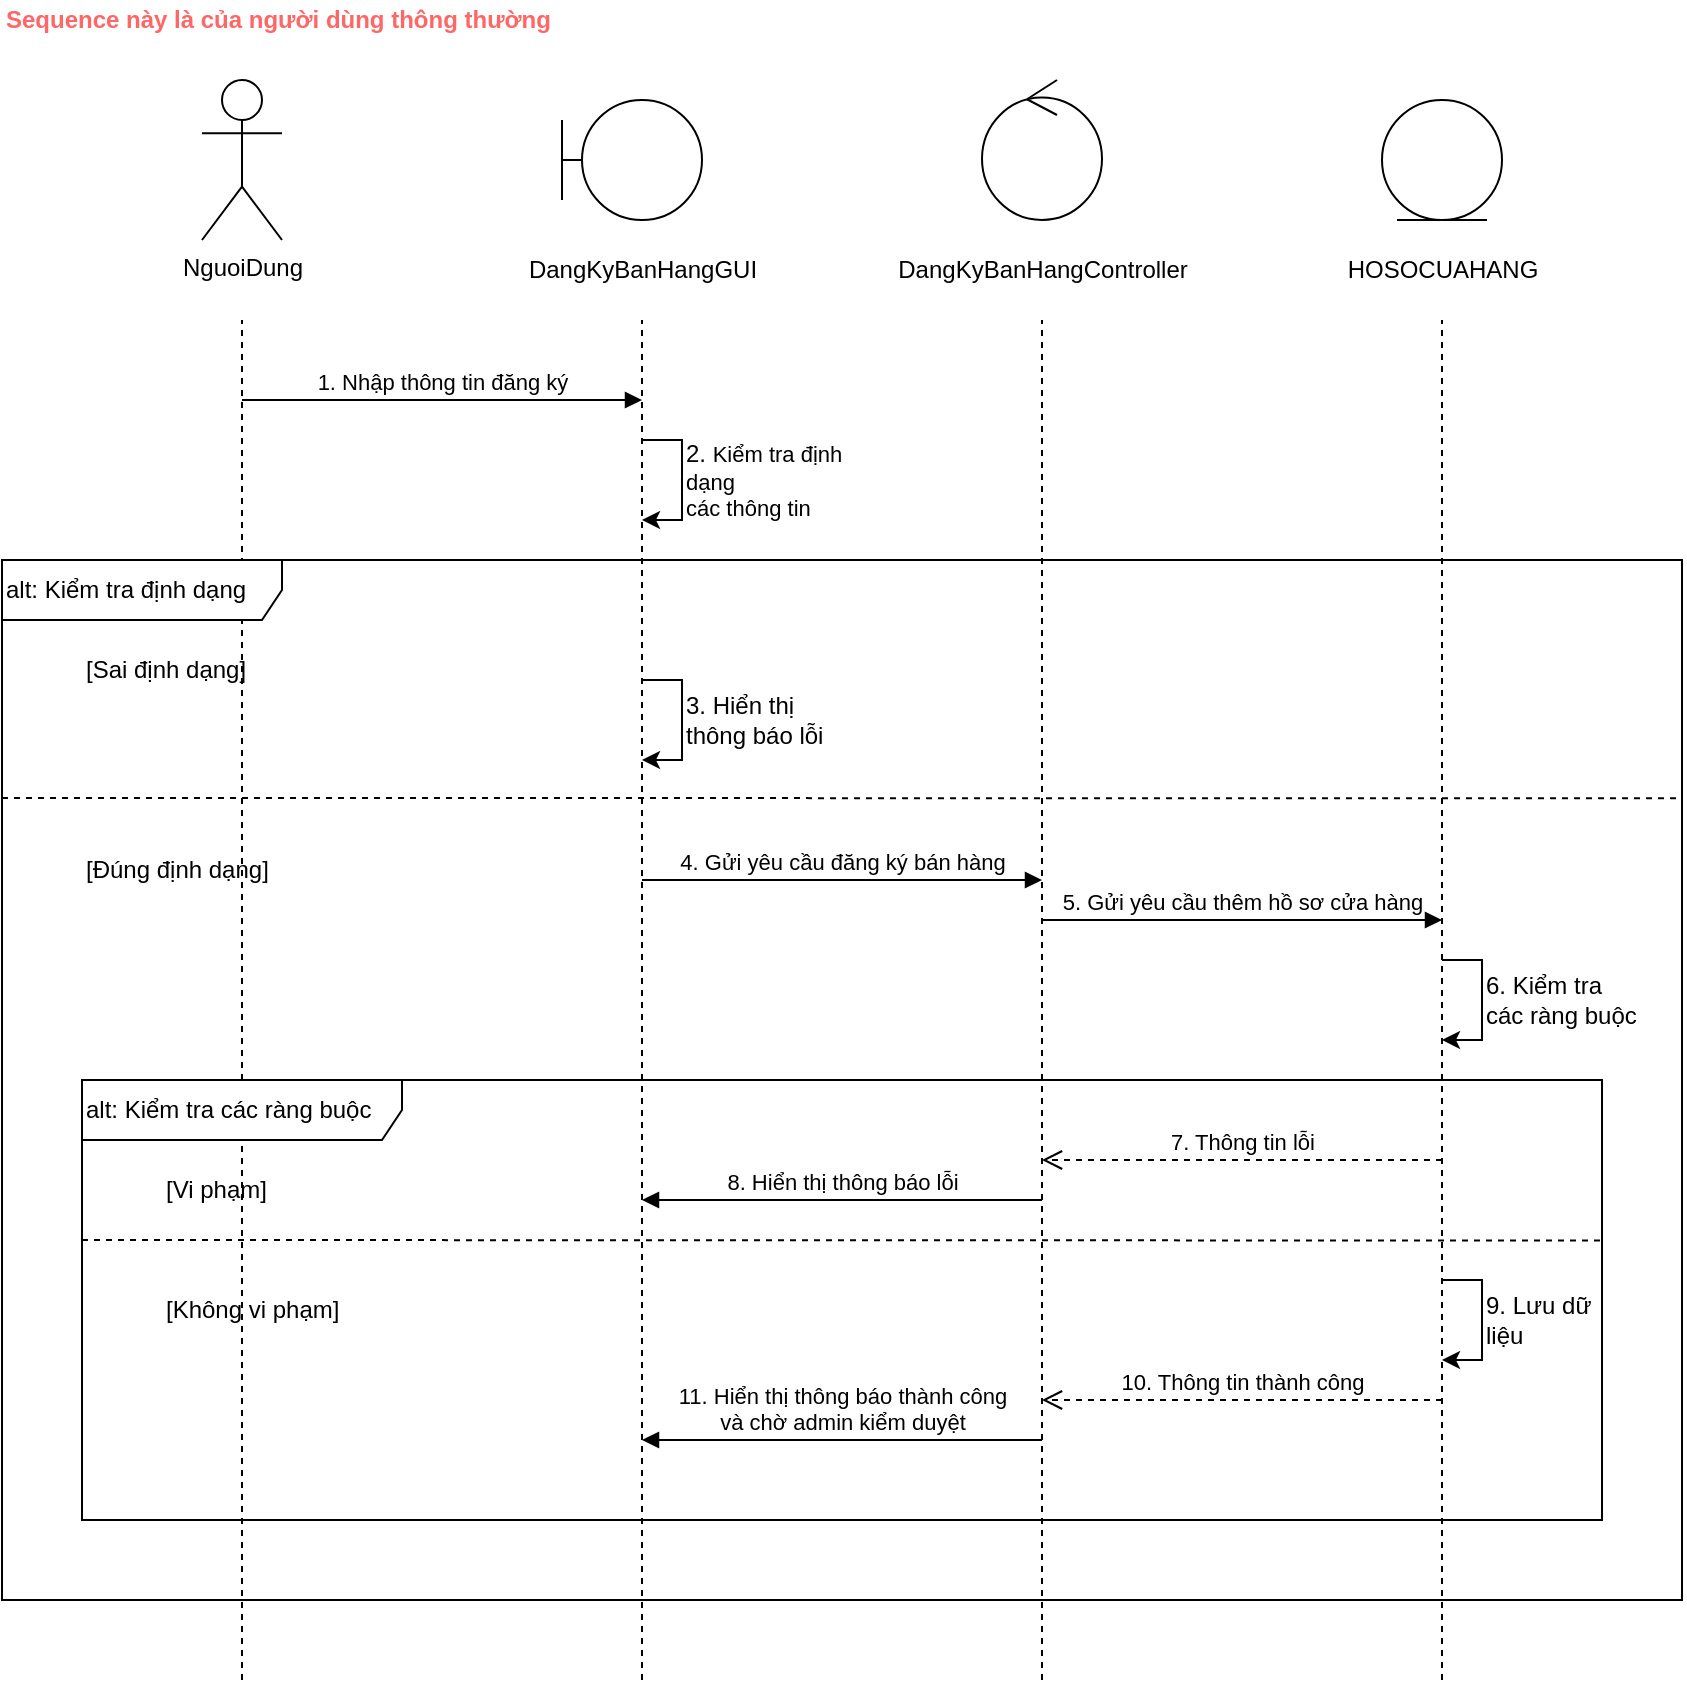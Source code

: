 <mxfile version="24.8.4" pages="7">
  <diagram name="Đăng ký bán hàng" id="13e1069c-82ec-6db2-03f1-153e76fe0fe0">
    <mxGraphModel dx="1247" dy="1871" grid="1" gridSize="10" guides="1" tooltips="1" connect="1" arrows="1" fold="1" page="1" pageScale="1" pageWidth="1920" pageHeight="1200" background="none" math="0" shadow="0">
      <root>
        <mxCell id="0" />
        <mxCell id="1" parent="0" />
        <mxCell id="oDyROqtqoTF4teLQmSyw-1" value="Sequence này là của người dùng thông thường" style="text;html=1;align=left;verticalAlign=middle;rounded=0;fontStyle=1;fontColor=#FF6666;" parent="1" vertex="1">
          <mxGeometry x="40" y="-1160" width="60" height="20" as="geometry" />
        </mxCell>
        <mxCell id="oDyROqtqoTF4teLQmSyw-2" value="NguoiDung" style="shape=umlActor;verticalLabelPosition=bottom;verticalAlign=top;html=1;aspect=fixed;" parent="1" vertex="1">
          <mxGeometry x="140" y="-1120" width="40" height="80" as="geometry" />
        </mxCell>
        <mxCell id="oDyROqtqoTF4teLQmSyw-10" value="" style="group" parent="1" vertex="1" connectable="0">
          <mxGeometry x="320" y="-1110" width="70" height="100" as="geometry" />
        </mxCell>
        <mxCell id="oDyROqtqoTF4teLQmSyw-7" value="" style="group" parent="oDyROqtqoTF4teLQmSyw-10" vertex="1" connectable="0">
          <mxGeometry width="70" height="60" as="geometry" />
        </mxCell>
        <mxCell id="oDyROqtqoTF4teLQmSyw-4" value="" style="ellipse;whiteSpace=wrap;html=1;aspect=fixed;" parent="oDyROqtqoTF4teLQmSyw-7" vertex="1">
          <mxGeometry x="10" width="60" height="60" as="geometry" />
        </mxCell>
        <mxCell id="oDyROqtqoTF4teLQmSyw-5" value="" style="endArrow=none;html=1;rounded=0;entryX=0;entryY=0.5;entryDx=0;entryDy=0;" parent="oDyROqtqoTF4teLQmSyw-7" target="oDyROqtqoTF4teLQmSyw-4" edge="1">
          <mxGeometry width="50" height="50" relative="1" as="geometry">
            <mxPoint y="30" as="sourcePoint" />
            <mxPoint x="-80" y="30" as="targetPoint" />
          </mxGeometry>
        </mxCell>
        <mxCell id="oDyROqtqoTF4teLQmSyw-6" value="" style="endArrow=none;html=1;rounded=0;" parent="oDyROqtqoTF4teLQmSyw-7" edge="1">
          <mxGeometry width="50" height="50" relative="1" as="geometry">
            <mxPoint y="50" as="sourcePoint" />
            <mxPoint y="10" as="targetPoint" />
          </mxGeometry>
        </mxCell>
        <mxCell id="oDyROqtqoTF4teLQmSyw-8" value="DangKyBanHangGUI" style="text;html=1;align=center;verticalAlign=middle;rounded=0;" parent="oDyROqtqoTF4teLQmSyw-10" vertex="1">
          <mxGeometry x="10" y="70" width="60" height="30" as="geometry" />
        </mxCell>
        <mxCell id="oDyROqtqoTF4teLQmSyw-14" value="" style="group" parent="1" vertex="1" connectable="0">
          <mxGeometry x="530" y="-1120" width="60" height="110" as="geometry" />
        </mxCell>
        <mxCell id="oDyROqtqoTF4teLQmSyw-9" value="" style="ellipse;shape=umlControl;whiteSpace=wrap;html=1;" parent="oDyROqtqoTF4teLQmSyw-14" vertex="1">
          <mxGeometry width="60" height="70" as="geometry" />
        </mxCell>
        <mxCell id="oDyROqtqoTF4teLQmSyw-11" value="DangKyBanHangController" style="text;html=1;align=center;verticalAlign=middle;rounded=0;" parent="oDyROqtqoTF4teLQmSyw-14" vertex="1">
          <mxGeometry y="80" width="60" height="30" as="geometry" />
        </mxCell>
        <mxCell id="oDyROqtqoTF4teLQmSyw-17" value="" style="group" parent="1" vertex="1" connectable="0">
          <mxGeometry x="730" y="-1110" width="60" height="100" as="geometry" />
        </mxCell>
        <mxCell id="oDyROqtqoTF4teLQmSyw-15" value="" style="ellipse;shape=umlEntity;whiteSpace=wrap;html=1;" parent="oDyROqtqoTF4teLQmSyw-17" vertex="1">
          <mxGeometry width="60" height="60" as="geometry" />
        </mxCell>
        <mxCell id="oDyROqtqoTF4teLQmSyw-16" value="HOSOCUAHANG" style="text;html=1;align=center;verticalAlign=middle;rounded=0;" parent="oDyROqtqoTF4teLQmSyw-17" vertex="1">
          <mxGeometry y="70" width="60" height="30" as="geometry" />
        </mxCell>
        <mxCell id="oDyROqtqoTF4teLQmSyw-21" value="" style="endArrow=none;dashed=1;html=1;rounded=0;" parent="1" edge="1">
          <mxGeometry width="50" height="50" relative="1" as="geometry">
            <mxPoint x="160" y="-320" as="sourcePoint" />
            <mxPoint x="160" y="-1000" as="targetPoint" />
          </mxGeometry>
        </mxCell>
        <mxCell id="oDyROqtqoTF4teLQmSyw-22" value="" style="endArrow=none;dashed=1;html=1;rounded=0;" parent="1" edge="1">
          <mxGeometry width="50" height="50" relative="1" as="geometry">
            <mxPoint x="360" y="-320" as="sourcePoint" />
            <mxPoint x="360" y="-1000" as="targetPoint" />
          </mxGeometry>
        </mxCell>
        <mxCell id="oDyROqtqoTF4teLQmSyw-23" value="" style="endArrow=none;dashed=1;html=1;rounded=0;" parent="1" edge="1">
          <mxGeometry width="50" height="50" relative="1" as="geometry">
            <mxPoint x="560" y="-320" as="sourcePoint" />
            <mxPoint x="560" y="-1000" as="targetPoint" />
          </mxGeometry>
        </mxCell>
        <mxCell id="oDyROqtqoTF4teLQmSyw-24" value="" style="endArrow=none;dashed=1;html=1;rounded=0;" parent="1" edge="1">
          <mxGeometry width="50" height="50" relative="1" as="geometry">
            <mxPoint x="760" y="-320" as="sourcePoint" />
            <mxPoint x="760" y="-1000" as="targetPoint" />
          </mxGeometry>
        </mxCell>
        <mxCell id="oDyROqtqoTF4teLQmSyw-25" value="1. Nhập thông tin đăng ký" style="html=1;verticalAlign=bottom;endArrow=block;curved=0;rounded=0;" parent="1" edge="1">
          <mxGeometry width="80" relative="1" as="geometry">
            <mxPoint x="160" y="-960" as="sourcePoint" />
            <mxPoint x="360" y="-960" as="targetPoint" />
          </mxGeometry>
        </mxCell>
        <mxCell id="oDyROqtqoTF4teLQmSyw-29" value="alt: Kiểm tra định dạng" style="shape=umlFrame;whiteSpace=wrap;html=1;pointerEvents=0;width=140;height=30;align=left;" parent="1" vertex="1">
          <mxGeometry x="40" y="-880" width="840" height="520" as="geometry" />
        </mxCell>
        <mxCell id="oDyROqtqoTF4teLQmSyw-30" value="[Sai định dạng]" style="text;html=1;align=left;verticalAlign=middle;rounded=0;" parent="1" vertex="1">
          <mxGeometry x="80" y="-840" width="60" height="30" as="geometry" />
        </mxCell>
        <mxCell id="oDyROqtqoTF4teLQmSyw-35" value="" style="endArrow=none;dashed=1;html=1;rounded=0;entryX=1;entryY=0.209;entryDx=0;entryDy=0;entryPerimeter=0;" parent="1" edge="1">
          <mxGeometry width="50" height="50" relative="1" as="geometry">
            <mxPoint x="40" y="-761" as="sourcePoint" />
            <mxPoint x="880.0" y="-760.87" as="targetPoint" />
          </mxGeometry>
        </mxCell>
        <mxCell id="oDyROqtqoTF4teLQmSyw-36" value="[Đúng định dạng]" style="text;html=1;align=left;verticalAlign=middle;rounded=0;" parent="1" vertex="1">
          <mxGeometry x="80" y="-740" width="60" height="30" as="geometry" />
        </mxCell>
        <mxCell id="oDyROqtqoTF4teLQmSyw-26" value="" style="endArrow=classic;html=1;rounded=0;" parent="1" edge="1">
          <mxGeometry width="50" height="50" relative="1" as="geometry">
            <mxPoint x="360" y="-940" as="sourcePoint" />
            <mxPoint x="360" y="-900" as="targetPoint" />
            <Array as="points">
              <mxPoint x="380" y="-940" />
              <mxPoint x="380" y="-900" />
            </Array>
          </mxGeometry>
        </mxCell>
        <mxCell id="oDyROqtqoTF4teLQmSyw-27" value="2.&amp;nbsp;&lt;span style=&quot;font-size: 11px; text-wrap-mode: nowrap; background-color: rgb(255, 255, 255);&quot;&gt;Kiểm tra định dạng&amp;nbsp;&lt;/span&gt;&lt;div style=&quot;font-size: 11px; text-wrap-mode: nowrap;&quot;&gt;các thông tin&lt;/div&gt;" style="text;html=1;align=left;verticalAlign=middle;whiteSpace=wrap;rounded=0;" parent="1" vertex="1">
          <mxGeometry x="380" y="-930" width="110" height="20" as="geometry" />
        </mxCell>
        <mxCell id="oDyROqtqoTF4teLQmSyw-33" value="" style="endArrow=classic;html=1;rounded=0;" parent="1" edge="1">
          <mxGeometry width="50" height="50" relative="1" as="geometry">
            <mxPoint x="360" y="-820" as="sourcePoint" />
            <mxPoint x="360" y="-780" as="targetPoint" />
            <Array as="points">
              <mxPoint x="380" y="-820" />
              <mxPoint x="380" y="-780" />
            </Array>
          </mxGeometry>
        </mxCell>
        <mxCell id="oDyROqtqoTF4teLQmSyw-34" value="3. Hiển thị thông báo lỗi" style="text;html=1;align=left;verticalAlign=middle;whiteSpace=wrap;rounded=0;" parent="1" vertex="1">
          <mxGeometry x="380" y="-810" width="80" height="20" as="geometry" />
        </mxCell>
        <mxCell id="oDyROqtqoTF4teLQmSyw-40" value="4. Gửi yêu cầu đăng ký bán hàng" style="html=1;verticalAlign=bottom;endArrow=block;curved=0;rounded=0;" parent="1" edge="1">
          <mxGeometry width="80" relative="1" as="geometry">
            <mxPoint x="360" y="-720" as="sourcePoint" />
            <mxPoint x="560" y="-720" as="targetPoint" />
          </mxGeometry>
        </mxCell>
        <mxCell id="oDyROqtqoTF4teLQmSyw-41" value="5. Gửi yêu cầu thêm hồ sơ cửa hàng" style="html=1;verticalAlign=bottom;endArrow=block;curved=0;rounded=0;" parent="1" edge="1">
          <mxGeometry width="80" relative="1" as="geometry">
            <mxPoint x="560" y="-700" as="sourcePoint" />
            <mxPoint x="760" y="-700" as="targetPoint" />
          </mxGeometry>
        </mxCell>
        <mxCell id="oDyROqtqoTF4teLQmSyw-42" value="" style="endArrow=classic;html=1;rounded=0;" parent="1" edge="1">
          <mxGeometry width="50" height="50" relative="1" as="geometry">
            <mxPoint x="760" y="-680.0" as="sourcePoint" />
            <mxPoint x="760" y="-640.0" as="targetPoint" />
            <Array as="points">
              <mxPoint x="780" y="-680.0" />
              <mxPoint x="780" y="-640.0" />
            </Array>
          </mxGeometry>
        </mxCell>
        <mxCell id="oDyROqtqoTF4teLQmSyw-43" value="6. Kiểm tra các ràng buộc" style="text;html=1;align=left;verticalAlign=middle;whiteSpace=wrap;rounded=0;" parent="1" vertex="1">
          <mxGeometry x="780" y="-670.0" width="80" height="20" as="geometry" />
        </mxCell>
        <mxCell id="oDyROqtqoTF4teLQmSyw-44" value="alt: Kiểm tra các ràng buộc" style="shape=umlFrame;whiteSpace=wrap;html=1;pointerEvents=0;width=160;height=30;align=left;" parent="1" vertex="1">
          <mxGeometry x="80" y="-620" width="760" height="220" as="geometry" />
        </mxCell>
        <mxCell id="oDyROqtqoTF4teLQmSyw-45" value="[Vi phạm]" style="text;html=1;align=left;verticalAlign=middle;rounded=0;" parent="1" vertex="1">
          <mxGeometry x="120" y="-580.0" width="60" height="30" as="geometry" />
        </mxCell>
        <mxCell id="oDyROqtqoTF4teLQmSyw-46" value="" style="endArrow=none;dashed=1;html=1;rounded=0;exitX=0.002;exitY=0.502;exitDx=0;exitDy=0;exitPerimeter=0;" parent="1" edge="1">
          <mxGeometry width="50" height="50" relative="1" as="geometry">
            <mxPoint x="80.0" y="-540.0" as="sourcePoint" />
            <mxPoint x="840" y="-539.74" as="targetPoint" />
          </mxGeometry>
        </mxCell>
        <mxCell id="oDyROqtqoTF4teLQmSyw-47" value="[Không vi phạm]" style="text;html=1;align=left;verticalAlign=middle;rounded=0;" parent="1" vertex="1">
          <mxGeometry x="120" y="-520.0" width="60" height="30" as="geometry" />
        </mxCell>
        <mxCell id="oDyROqtqoTF4teLQmSyw-48" value="7. Thông tin lỗi" style="html=1;verticalAlign=bottom;endArrow=open;dashed=1;endSize=8;curved=0;rounded=0;" parent="1" edge="1">
          <mxGeometry relative="1" as="geometry">
            <mxPoint x="760" y="-580" as="sourcePoint" />
            <mxPoint x="560" y="-580" as="targetPoint" />
          </mxGeometry>
        </mxCell>
        <mxCell id="oDyROqtqoTF4teLQmSyw-49" value="8. Hiển thị thông báo lỗi" style="html=1;verticalAlign=bottom;endArrow=block;curved=0;rounded=0;" parent="1" edge="1">
          <mxGeometry width="80" relative="1" as="geometry">
            <mxPoint x="560" y="-560" as="sourcePoint" />
            <mxPoint x="360" y="-560" as="targetPoint" />
          </mxGeometry>
        </mxCell>
        <mxCell id="oDyROqtqoTF4teLQmSyw-50" value="" style="endArrow=classic;html=1;rounded=0;" parent="1" edge="1">
          <mxGeometry width="50" height="50" relative="1" as="geometry">
            <mxPoint x="760" y="-520.0" as="sourcePoint" />
            <mxPoint x="760" y="-480.0" as="targetPoint" />
            <Array as="points">
              <mxPoint x="780" y="-520.0" />
              <mxPoint x="780" y="-480.0" />
            </Array>
          </mxGeometry>
        </mxCell>
        <mxCell id="oDyROqtqoTF4teLQmSyw-51" value="9. Lưu dữ liệu" style="text;html=1;align=left;verticalAlign=middle;whiteSpace=wrap;rounded=0;" parent="1" vertex="1">
          <mxGeometry x="780" y="-510" width="60" height="20" as="geometry" />
        </mxCell>
        <mxCell id="oDyROqtqoTF4teLQmSyw-52" value="10. Thông tin thành công" style="html=1;verticalAlign=bottom;endArrow=open;dashed=1;endSize=8;curved=0;rounded=0;" parent="1" edge="1">
          <mxGeometry relative="1" as="geometry">
            <mxPoint x="760" y="-460" as="sourcePoint" />
            <mxPoint x="560" y="-460" as="targetPoint" />
          </mxGeometry>
        </mxCell>
        <mxCell id="oDyROqtqoTF4teLQmSyw-53" value="11. Hiển thị thông báo thành công&lt;br&gt;và chờ admin kiểm duyệt" style="html=1;verticalAlign=bottom;endArrow=block;curved=0;rounded=0;" parent="1" edge="1">
          <mxGeometry width="80" relative="1" as="geometry">
            <mxPoint x="560" y="-440" as="sourcePoint" />
            <mxPoint x="360" y="-440" as="targetPoint" />
          </mxGeometry>
        </mxCell>
      </root>
    </mxGraphModel>
  </diagram>
  <diagram id="R4UI7HR4FYrPQqVdw8g7" name="Quản lý sản phẩm">
    <mxGraphModel dx="4780" dy="3773" grid="1" gridSize="10" guides="1" tooltips="1" connect="1" arrows="1" fold="1" page="1" pageScale="1" pageWidth="1920" pageHeight="1200" math="0" shadow="0">
      <root>
        <mxCell id="0" />
        <mxCell id="1" parent="0" />
        <mxCell id="u39XtpDPBuL6K-rCTKZ9-1" value="ChuCuaHang" style="shape=umlActor;verticalLabelPosition=bottom;verticalAlign=top;html=1;aspect=fixed;" parent="1" vertex="1">
          <mxGeometry x="140" y="-1120" width="40" height="80" as="geometry" />
        </mxCell>
        <mxCell id="u39XtpDPBuL6K-rCTKZ9-2" value="" style="group" parent="1" vertex="1" connectable="0">
          <mxGeometry x="320" y="-1110" width="70" height="100" as="geometry" />
        </mxCell>
        <mxCell id="u39XtpDPBuL6K-rCTKZ9-3" value="" style="group" parent="u39XtpDPBuL6K-rCTKZ9-2" vertex="1" connectable="0">
          <mxGeometry width="70" height="60" as="geometry" />
        </mxCell>
        <mxCell id="u39XtpDPBuL6K-rCTKZ9-4" value="" style="ellipse;whiteSpace=wrap;html=1;aspect=fixed;" parent="u39XtpDPBuL6K-rCTKZ9-3" vertex="1">
          <mxGeometry x="10" width="60" height="60" as="geometry" />
        </mxCell>
        <mxCell id="u39XtpDPBuL6K-rCTKZ9-5" value="" style="endArrow=none;html=1;rounded=0;entryX=0;entryY=0.5;entryDx=0;entryDy=0;" parent="u39XtpDPBuL6K-rCTKZ9-3" target="u39XtpDPBuL6K-rCTKZ9-4" edge="1">
          <mxGeometry width="50" height="50" relative="1" as="geometry">
            <mxPoint y="30" as="sourcePoint" />
            <mxPoint x="-80" y="30" as="targetPoint" />
          </mxGeometry>
        </mxCell>
        <mxCell id="u39XtpDPBuL6K-rCTKZ9-6" value="" style="endArrow=none;html=1;rounded=0;" parent="u39XtpDPBuL6K-rCTKZ9-3" edge="1">
          <mxGeometry width="50" height="50" relative="1" as="geometry">
            <mxPoint y="50" as="sourcePoint" />
            <mxPoint y="10" as="targetPoint" />
          </mxGeometry>
        </mxCell>
        <mxCell id="u39XtpDPBuL6K-rCTKZ9-7" value="QuanLySanPhamGUI" style="text;html=1;align=center;verticalAlign=middle;rounded=0;" parent="u39XtpDPBuL6K-rCTKZ9-2" vertex="1">
          <mxGeometry x="10" y="70" width="60" height="30" as="geometry" />
        </mxCell>
        <mxCell id="u39XtpDPBuL6K-rCTKZ9-8" value="" style="group" parent="1" vertex="1" connectable="0">
          <mxGeometry x="530" y="-1120" width="60" height="110" as="geometry" />
        </mxCell>
        <mxCell id="u39XtpDPBuL6K-rCTKZ9-9" value="" style="ellipse;shape=umlControl;whiteSpace=wrap;html=1;" parent="u39XtpDPBuL6K-rCTKZ9-8" vertex="1">
          <mxGeometry width="60" height="70" as="geometry" />
        </mxCell>
        <mxCell id="u39XtpDPBuL6K-rCTKZ9-10" value="QuanLySanPhamController" style="text;html=1;align=center;verticalAlign=middle;rounded=0;" parent="u39XtpDPBuL6K-rCTKZ9-8" vertex="1">
          <mxGeometry y="80" width="60" height="30" as="geometry" />
        </mxCell>
        <mxCell id="u39XtpDPBuL6K-rCTKZ9-11" value="" style="group" parent="1" vertex="1" connectable="0">
          <mxGeometry x="730" y="-1110" width="60" height="100" as="geometry" />
        </mxCell>
        <mxCell id="u39XtpDPBuL6K-rCTKZ9-12" value="" style="ellipse;shape=umlEntity;whiteSpace=wrap;html=1;" parent="u39XtpDPBuL6K-rCTKZ9-11" vertex="1">
          <mxGeometry width="60" height="60" as="geometry" />
        </mxCell>
        <mxCell id="u39XtpDPBuL6K-rCTKZ9-13" value="SANPHAM" style="text;html=1;align=center;verticalAlign=middle;rounded=0;" parent="u39XtpDPBuL6K-rCTKZ9-11" vertex="1">
          <mxGeometry y="70" width="60" height="30" as="geometry" />
        </mxCell>
        <mxCell id="u39XtpDPBuL6K-rCTKZ9-14" value="" style="endArrow=none;dashed=1;html=1;rounded=0;" parent="1" edge="1">
          <mxGeometry width="50" height="50" relative="1" as="geometry">
            <mxPoint x="160" y="-600" as="sourcePoint" />
            <mxPoint x="160" y="-1000" as="targetPoint" />
          </mxGeometry>
        </mxCell>
        <mxCell id="u39XtpDPBuL6K-rCTKZ9-15" value="" style="endArrow=none;dashed=1;html=1;rounded=0;" parent="1" edge="1">
          <mxGeometry width="50" height="50" relative="1" as="geometry">
            <mxPoint x="360" y="-600" as="sourcePoint" />
            <mxPoint x="360" y="-1000" as="targetPoint" />
          </mxGeometry>
        </mxCell>
        <mxCell id="u39XtpDPBuL6K-rCTKZ9-16" value="" style="endArrow=none;dashed=1;html=1;rounded=0;" parent="1" edge="1">
          <mxGeometry width="50" height="50" relative="1" as="geometry">
            <mxPoint x="560" y="-600" as="sourcePoint" />
            <mxPoint x="560" y="-1000" as="targetPoint" />
          </mxGeometry>
        </mxCell>
        <mxCell id="u39XtpDPBuL6K-rCTKZ9-17" value="" style="endArrow=none;dashed=1;html=1;rounded=0;" parent="1" edge="1">
          <mxGeometry width="50" height="50" relative="1" as="geometry">
            <mxPoint x="760" y="-600" as="sourcePoint" />
            <mxPoint x="760" y="-1000" as="targetPoint" />
          </mxGeometry>
        </mxCell>
        <mxCell id="u39XtpDPBuL6K-rCTKZ9-18" value="1. Nhập thông tin tìm kiếm" style="html=1;verticalAlign=bottom;endArrow=block;curved=0;rounded=0;" parent="1" edge="1">
          <mxGeometry width="80" relative="1" as="geometry">
            <mxPoint x="160" y="-960" as="sourcePoint" />
            <mxPoint x="360" y="-960" as="targetPoint" />
          </mxGeometry>
        </mxCell>
        <mxCell id="u39XtpDPBuL6K-rCTKZ9-19" value="alt: Tìm kiếm sản phẩm" style="shape=umlFrame;whiteSpace=wrap;html=1;pointerEvents=0;width=140;height=30;align=left;" parent="1" vertex="1">
          <mxGeometry x="40" y="-840" width="840" height="200" as="geometry" />
        </mxCell>
        <mxCell id="u39XtpDPBuL6K-rCTKZ9-20" value="[Không tìm thấy]" style="text;html=1;align=left;verticalAlign=middle;rounded=0;" parent="1" vertex="1">
          <mxGeometry x="80" y="-800" width="60" height="30" as="geometry" />
        </mxCell>
        <mxCell id="u39XtpDPBuL6K-rCTKZ9-21" value="" style="endArrow=none;dashed=1;html=1;rounded=0;entryX=1;entryY=0.209;entryDx=0;entryDy=0;entryPerimeter=0;" parent="1" edge="1">
          <mxGeometry width="50" height="50" relative="1" as="geometry">
            <mxPoint x="40" y="-740" as="sourcePoint" />
            <mxPoint x="880.0" y="-739.87" as="targetPoint" />
          </mxGeometry>
        </mxCell>
        <mxCell id="u39XtpDPBuL6K-rCTKZ9-22" value="[Tìm thấy]" style="text;html=1;align=left;verticalAlign=middle;rounded=0;" parent="1" vertex="1">
          <mxGeometry x="80" y="-720" width="60" height="30" as="geometry" />
        </mxCell>
        <mxCell id="u39XtpDPBuL6K-rCTKZ9-25" value="" style="endArrow=classic;html=1;rounded=0;" parent="1" edge="1">
          <mxGeometry width="50" height="50" relative="1" as="geometry">
            <mxPoint x="760" y="-900" as="sourcePoint" />
            <mxPoint x="760" y="-860" as="targetPoint" />
            <Array as="points">
              <mxPoint x="780" y="-900" />
              <mxPoint x="780" y="-860" />
            </Array>
          </mxGeometry>
        </mxCell>
        <mxCell id="u39XtpDPBuL6K-rCTKZ9-26" value="4. Thực hiện truy vấn" style="text;html=1;align=left;verticalAlign=middle;whiteSpace=wrap;rounded=0;" parent="1" vertex="1">
          <mxGeometry x="780" y="-890" width="80" height="20" as="geometry" />
        </mxCell>
        <mxCell id="u39XtpDPBuL6K-rCTKZ9-39" value="7. Thông tin sản phẩm" style="html=1;verticalAlign=bottom;endArrow=open;dashed=1;endSize=8;curved=0;rounded=0;" parent="1" edge="1">
          <mxGeometry relative="1" as="geometry">
            <mxPoint x="760" y="-700" as="sourcePoint" />
            <mxPoint x="560" y="-700" as="targetPoint" />
          </mxGeometry>
        </mxCell>
        <mxCell id="u39XtpDPBuL6K-rCTKZ9-40" value="8. Hiển thị thông tin sản phẩm" style="html=1;verticalAlign=bottom;endArrow=block;curved=0;rounded=0;" parent="1" edge="1">
          <mxGeometry width="80" relative="1" as="geometry">
            <mxPoint x="560" y="-680" as="sourcePoint" />
            <mxPoint x="360" y="-680" as="targetPoint" />
          </mxGeometry>
        </mxCell>
        <mxCell id="aOEL_hJJpg-uvGrUkxw1-1" value="Tìm kiếm sản phẩm" style="text;html=1;align=left;verticalAlign=middle;rounded=0;fontStyle=1;" parent="1" vertex="1">
          <mxGeometry x="40" y="-1160" width="60" height="20" as="geometry" />
        </mxCell>
        <mxCell id="aOEL_hJJpg-uvGrUkxw1-2" value="2. Gửi yêu cầu tìm kiếm" style="html=1;verticalAlign=bottom;endArrow=block;curved=0;rounded=0;" parent="1" edge="1">
          <mxGeometry width="80" relative="1" as="geometry">
            <mxPoint x="360" y="-940" as="sourcePoint" />
            <mxPoint x="560" y="-940" as="targetPoint" />
          </mxGeometry>
        </mxCell>
        <mxCell id="aOEL_hJJpg-uvGrUkxw1-3" value="3. Xử lý yêu cầu tìm kiếm" style="html=1;verticalAlign=bottom;endArrow=block;curved=0;rounded=0;" parent="1" edge="1">
          <mxGeometry width="80" relative="1" as="geometry">
            <mxPoint x="560" y="-920" as="sourcePoint" />
            <mxPoint x="760" y="-920" as="targetPoint" />
          </mxGeometry>
        </mxCell>
        <mxCell id="aOEL_hJJpg-uvGrUkxw1-4" value="5. Thông tin không tìm thấy" style="html=1;verticalAlign=bottom;endArrow=open;dashed=1;endSize=8;curved=0;rounded=0;" parent="1" edge="1">
          <mxGeometry relative="1" as="geometry">
            <mxPoint x="760" y="-800" as="sourcePoint" />
            <mxPoint x="560" y="-800" as="targetPoint" />
          </mxGeometry>
        </mxCell>
        <mxCell id="aOEL_hJJpg-uvGrUkxw1-5" value="6. Hiển thị thông báo không tìm thấy" style="html=1;verticalAlign=bottom;endArrow=block;curved=0;rounded=0;" parent="1" edge="1">
          <mxGeometry width="80" relative="1" as="geometry">
            <mxPoint x="560" y="-780" as="sourcePoint" />
            <mxPoint x="360" y="-780" as="targetPoint" />
          </mxGeometry>
        </mxCell>
        <mxCell id="g6ZhNOEiRKByXmdE58fo-1" value="ChuCuaHang" style="shape=umlActor;verticalLabelPosition=bottom;verticalAlign=top;html=1;aspect=fixed;" parent="1" vertex="1">
          <mxGeometry x="1140" y="-1120" width="40" height="80" as="geometry" />
        </mxCell>
        <mxCell id="g6ZhNOEiRKByXmdE58fo-2" value="" style="group" parent="1" vertex="1" connectable="0">
          <mxGeometry x="1320" y="-1110" width="70" height="100" as="geometry" />
        </mxCell>
        <mxCell id="g6ZhNOEiRKByXmdE58fo-3" value="" style="group" parent="g6ZhNOEiRKByXmdE58fo-2" vertex="1" connectable="0">
          <mxGeometry width="70" height="60" as="geometry" />
        </mxCell>
        <mxCell id="g6ZhNOEiRKByXmdE58fo-4" value="" style="ellipse;whiteSpace=wrap;html=1;aspect=fixed;" parent="g6ZhNOEiRKByXmdE58fo-3" vertex="1">
          <mxGeometry x="10" width="60" height="60" as="geometry" />
        </mxCell>
        <mxCell id="g6ZhNOEiRKByXmdE58fo-5" value="" style="endArrow=none;html=1;rounded=0;entryX=0;entryY=0.5;entryDx=0;entryDy=0;" parent="g6ZhNOEiRKByXmdE58fo-3" target="g6ZhNOEiRKByXmdE58fo-4" edge="1">
          <mxGeometry width="50" height="50" relative="1" as="geometry">
            <mxPoint y="30" as="sourcePoint" />
            <mxPoint x="-80" y="30" as="targetPoint" />
          </mxGeometry>
        </mxCell>
        <mxCell id="g6ZhNOEiRKByXmdE58fo-6" value="" style="endArrow=none;html=1;rounded=0;" parent="g6ZhNOEiRKByXmdE58fo-3" edge="1">
          <mxGeometry width="50" height="50" relative="1" as="geometry">
            <mxPoint y="50" as="sourcePoint" />
            <mxPoint y="10" as="targetPoint" />
          </mxGeometry>
        </mxCell>
        <mxCell id="g6ZhNOEiRKByXmdE58fo-7" value="ChiTietSanPhamGUI" style="text;html=1;align=center;verticalAlign=middle;rounded=0;" parent="g6ZhNOEiRKByXmdE58fo-2" vertex="1">
          <mxGeometry x="10" y="70" width="60" height="30" as="geometry" />
        </mxCell>
        <mxCell id="g6ZhNOEiRKByXmdE58fo-8" value="" style="group" parent="1" vertex="1" connectable="0">
          <mxGeometry x="1730" y="-1120" width="60" height="110" as="geometry" />
        </mxCell>
        <mxCell id="g6ZhNOEiRKByXmdE58fo-9" value="" style="ellipse;shape=umlControl;whiteSpace=wrap;html=1;" parent="g6ZhNOEiRKByXmdE58fo-8" vertex="1">
          <mxGeometry width="60" height="70" as="geometry" />
        </mxCell>
        <mxCell id="g6ZhNOEiRKByXmdE58fo-10" value="QuanLySanPhamController" style="text;html=1;align=center;verticalAlign=middle;rounded=0;" parent="g6ZhNOEiRKByXmdE58fo-8" vertex="1">
          <mxGeometry y="80" width="60" height="30" as="geometry" />
        </mxCell>
        <mxCell id="g6ZhNOEiRKByXmdE58fo-11" value="" style="group" parent="1" vertex="1" connectable="0">
          <mxGeometry x="1930" y="-1110" width="60" height="100" as="geometry" />
        </mxCell>
        <mxCell id="g6ZhNOEiRKByXmdE58fo-12" value="" style="ellipse;shape=umlEntity;whiteSpace=wrap;html=1;" parent="g6ZhNOEiRKByXmdE58fo-11" vertex="1">
          <mxGeometry width="60" height="60" as="geometry" />
        </mxCell>
        <mxCell id="g6ZhNOEiRKByXmdE58fo-13" value="SANPHAM" style="text;html=1;align=center;verticalAlign=middle;rounded=0;" parent="g6ZhNOEiRKByXmdE58fo-11" vertex="1">
          <mxGeometry y="70" width="60" height="30" as="geometry" />
        </mxCell>
        <mxCell id="g6ZhNOEiRKByXmdE58fo-14" value="" style="endArrow=none;dashed=1;html=1;rounded=0;" parent="1" edge="1">
          <mxGeometry width="50" height="50" relative="1" as="geometry">
            <mxPoint x="1160" y="-280" as="sourcePoint" />
            <mxPoint x="1160" y="-1000" as="targetPoint" />
          </mxGeometry>
        </mxCell>
        <mxCell id="g6ZhNOEiRKByXmdE58fo-15" value="" style="endArrow=none;dashed=1;html=1;rounded=0;" parent="1" edge="1">
          <mxGeometry width="50" height="50" relative="1" as="geometry">
            <mxPoint x="1360" y="-280" as="sourcePoint" />
            <mxPoint x="1360" y="-1000" as="targetPoint" />
          </mxGeometry>
        </mxCell>
        <mxCell id="g6ZhNOEiRKByXmdE58fo-16" value="" style="endArrow=none;dashed=1;html=1;rounded=0;" parent="1" edge="1">
          <mxGeometry width="50" height="50" relative="1" as="geometry">
            <mxPoint x="1760" y="-280" as="sourcePoint" />
            <mxPoint x="1760" y="-1000" as="targetPoint" />
          </mxGeometry>
        </mxCell>
        <mxCell id="g6ZhNOEiRKByXmdE58fo-17" value="" style="endArrow=none;dashed=1;html=1;rounded=0;" parent="1" edge="1">
          <mxGeometry width="50" height="50" relative="1" as="geometry">
            <mxPoint x="1960" y="-280" as="sourcePoint" />
            <mxPoint x="1960" y="-1000" as="targetPoint" />
          </mxGeometry>
        </mxCell>
        <mxCell id="g6ZhNOEiRKByXmdE58fo-41" value="Thêm sản phẩm" style="text;html=1;align=left;verticalAlign=middle;rounded=0;fontStyle=1;" parent="1" vertex="1">
          <mxGeometry x="1040" y="-1160" width="60" height="20" as="geometry" />
        </mxCell>
        <mxCell id="g6ZhNOEiRKByXmdE58fo-42" value="" style="group" parent="1" vertex="1" connectable="0">
          <mxGeometry x="1520" y="-1110" width="70" height="100" as="geometry" />
        </mxCell>
        <mxCell id="g6ZhNOEiRKByXmdE58fo-43" value="" style="group" parent="g6ZhNOEiRKByXmdE58fo-42" vertex="1" connectable="0">
          <mxGeometry width="70" height="60" as="geometry" />
        </mxCell>
        <mxCell id="g6ZhNOEiRKByXmdE58fo-44" value="" style="ellipse;whiteSpace=wrap;html=1;aspect=fixed;" parent="g6ZhNOEiRKByXmdE58fo-43" vertex="1">
          <mxGeometry x="10" width="60" height="60" as="geometry" />
        </mxCell>
        <mxCell id="g6ZhNOEiRKByXmdE58fo-45" value="" style="endArrow=none;html=1;rounded=0;entryX=0;entryY=0.5;entryDx=0;entryDy=0;" parent="g6ZhNOEiRKByXmdE58fo-43" target="g6ZhNOEiRKByXmdE58fo-44" edge="1">
          <mxGeometry width="50" height="50" relative="1" as="geometry">
            <mxPoint y="30" as="sourcePoint" />
            <mxPoint x="-80" y="30" as="targetPoint" />
          </mxGeometry>
        </mxCell>
        <mxCell id="g6ZhNOEiRKByXmdE58fo-46" value="" style="endArrow=none;html=1;rounded=0;" parent="g6ZhNOEiRKByXmdE58fo-43" edge="1">
          <mxGeometry width="50" height="50" relative="1" as="geometry">
            <mxPoint y="50" as="sourcePoint" />
            <mxPoint y="10" as="targetPoint" />
          </mxGeometry>
        </mxCell>
        <mxCell id="g6ZhNOEiRKByXmdE58fo-47" value="ThemSanPhamGUI" style="text;html=1;align=center;verticalAlign=middle;rounded=0;" parent="g6ZhNOEiRKByXmdE58fo-42" vertex="1">
          <mxGeometry x="10" y="70" width="60" height="30" as="geometry" />
        </mxCell>
        <mxCell id="g6ZhNOEiRKByXmdE58fo-48" value="" style="endArrow=none;dashed=1;html=1;rounded=0;" parent="1" edge="1">
          <mxGeometry width="50" height="50" relative="1" as="geometry">
            <mxPoint x="1560" y="-280" as="sourcePoint" />
            <mxPoint x="1560" y="-1000" as="targetPoint" />
          </mxGeometry>
        </mxCell>
        <mxCell id="g6ZhNOEiRKByXmdE58fo-49" value="1. Nhập thông tin sản phẩm" style="html=1;verticalAlign=bottom;endArrow=block;curved=0;rounded=0;" parent="1" edge="1">
          <mxGeometry width="80" relative="1" as="geometry">
            <mxPoint x="1160" y="-960" as="sourcePoint" />
            <mxPoint x="1560" y="-960" as="targetPoint" />
          </mxGeometry>
        </mxCell>
        <mxCell id="DRA4KFu_gpStbvsl6d36-1" value="2. Kiểm tra định dạng&amp;nbsp;&lt;div&gt;các thông tin&lt;/div&gt;" style="endArrow=classic;html=1;rounded=0;align=left;" parent="1" edge="1">
          <mxGeometry width="50" height="50" relative="1" as="geometry">
            <mxPoint x="1560" y="-940" as="sourcePoint" />
            <mxPoint x="1560" y="-900" as="targetPoint" />
            <Array as="points">
              <mxPoint x="1580" y="-940" />
              <mxPoint x="1580" y="-900" />
            </Array>
          </mxGeometry>
        </mxCell>
        <mxCell id="dZhX4MzEDX34mg0dzPLd-1" value="alt: Kiểm tra định dạng" style="shape=umlFrame;whiteSpace=wrap;html=1;pointerEvents=0;width=140;height=30;align=left;" parent="1" vertex="1">
          <mxGeometry x="1040" y="-880" width="1040" height="560" as="geometry" />
        </mxCell>
        <mxCell id="dZhX4MzEDX34mg0dzPLd-2" value="[Sai định dạng]" style="text;html=1;align=left;verticalAlign=middle;rounded=0;" parent="1" vertex="1">
          <mxGeometry x="1080" y="-840.0" width="60" height="30" as="geometry" />
        </mxCell>
        <mxCell id="dZhX4MzEDX34mg0dzPLd-3" value="" style="endArrow=none;dashed=1;html=1;rounded=0;exitX=0.001;exitY=0.599;exitDx=0;exitDy=0;exitPerimeter=0;entryX=1.001;entryY=0.498;entryDx=0;entryDy=0;entryPerimeter=0;" parent="1" edge="1">
          <mxGeometry width="50" height="50" relative="1" as="geometry">
            <mxPoint x="1040.0" y="-759.96" as="sourcePoint" />
            <mxPoint x="2079.76" y="-760.24" as="targetPoint" />
          </mxGeometry>
        </mxCell>
        <mxCell id="dZhX4MzEDX34mg0dzPLd-4" value="[Đúng định dạng]" style="text;html=1;align=left;verticalAlign=middle;rounded=0;" parent="1" vertex="1">
          <mxGeometry x="1080" y="-740.0" width="60" height="30" as="geometry" />
        </mxCell>
        <mxCell id="8UpbitMm1F7CAaoKVvES-1" value="3. Hiển thị thông báo lỗi" style="endArrow=classic;html=1;rounded=0;align=left;" parent="1" edge="1">
          <mxGeometry width="50" height="50" relative="1" as="geometry">
            <mxPoint x="1560" y="-840" as="sourcePoint" />
            <mxPoint x="1560" y="-800" as="targetPoint" />
            <Array as="points">
              <mxPoint x="1580" y="-840" />
              <mxPoint x="1580" y="-800" />
            </Array>
          </mxGeometry>
        </mxCell>
        <mxCell id="L3swyRJlMtSaeGW4Jwo1-1" value="4. Gửi yêu cầu thêm sản phẩm" style="html=1;verticalAlign=bottom;endArrow=block;curved=0;rounded=0;" parent="1" edge="1">
          <mxGeometry width="80" relative="1" as="geometry">
            <mxPoint x="1560" y="-720" as="sourcePoint" />
            <mxPoint x="1760" y="-720" as="targetPoint" />
          </mxGeometry>
        </mxCell>
        <mxCell id="L3swyRJlMtSaeGW4Jwo1-2" value="5. Xử lý yêu cầu thêm sản phẩm" style="html=1;verticalAlign=bottom;endArrow=block;curved=0;rounded=0;" parent="1" edge="1">
          <mxGeometry width="80" relative="1" as="geometry">
            <mxPoint x="1760" y="-700" as="sourcePoint" />
            <mxPoint x="1960" y="-700" as="targetPoint" />
          </mxGeometry>
        </mxCell>
        <mxCell id="L3swyRJlMtSaeGW4Jwo1-4" value="6. Kiểm tra các&amp;nbsp;&lt;div&gt;ràng buộc&lt;/div&gt;" style="endArrow=classic;html=1;rounded=0;align=left;" parent="1" edge="1">
          <mxGeometry width="50" height="50" relative="1" as="geometry">
            <mxPoint x="1960" y="-680" as="sourcePoint" />
            <mxPoint x="1960" y="-640" as="targetPoint" />
            <Array as="points">
              <mxPoint x="1980" y="-680" />
              <mxPoint x="1980" y="-640" />
            </Array>
          </mxGeometry>
        </mxCell>
        <mxCell id="L0qRs-NpxZFooPNkpv5k-1" value="alt: Kiểm tra các ràng buộc" style="shape=umlFrame;whiteSpace=wrap;html=1;pointerEvents=0;width=160;height=30;align=left;" parent="1" vertex="1">
          <mxGeometry x="1080" y="-620" width="960" height="260" as="geometry" />
        </mxCell>
        <mxCell id="L0qRs-NpxZFooPNkpv5k-2" value="[Vi phạm]" style="text;html=1;align=left;verticalAlign=middle;rounded=0;" parent="1" vertex="1">
          <mxGeometry x="1120" y="-580.0" width="60" height="30" as="geometry" />
        </mxCell>
        <mxCell id="L0qRs-NpxZFooPNkpv5k-3" value="" style="endArrow=none;dashed=1;html=1;rounded=0;exitX=0.001;exitY=0.599;exitDx=0;exitDy=0;exitPerimeter=0;entryX=0.962;entryY=0.623;entryDx=0;entryDy=0;entryPerimeter=0;" parent="1" edge="1">
          <mxGeometry width="50" height="50" relative="1" as="geometry">
            <mxPoint x="1080.8" y="-520.0" as="sourcePoint" />
            <mxPoint x="2040" y="-519.77" as="targetPoint" />
          </mxGeometry>
        </mxCell>
        <mxCell id="L0qRs-NpxZFooPNkpv5k-4" value="[Không vi phạm]" style="text;html=1;align=left;verticalAlign=middle;rounded=0;" parent="1" vertex="1">
          <mxGeometry x="1120" y="-500.0" width="60" height="30" as="geometry" />
        </mxCell>
        <mxCell id="G_i2vddVxqZQLoP5PlM8-1" value="7. Thông tin lỗi" style="html=1;verticalAlign=bottom;endArrow=open;dashed=1;endSize=8;curved=0;rounded=0;" parent="1" edge="1">
          <mxGeometry relative="1" as="geometry">
            <mxPoint x="1960" y="-580" as="sourcePoint" />
            <mxPoint x="1760" y="-580" as="targetPoint" />
          </mxGeometry>
        </mxCell>
        <mxCell id="G_i2vddVxqZQLoP5PlM8-2" value="8. Hiển thị thông báo lỗi" style="html=1;verticalAlign=bottom;endArrow=block;curved=0;rounded=0;" parent="1" edge="1">
          <mxGeometry width="80" relative="1" as="geometry">
            <mxPoint x="1760" y="-560" as="sourcePoint" />
            <mxPoint x="1560" y="-560" as="targetPoint" />
          </mxGeometry>
        </mxCell>
        <mxCell id="LdDwLQ3MrVrDqak5Srbm-1" value="9. Lưu sản&amp;nbsp;&lt;div&gt;phẩm mới&lt;/div&gt;" style="endArrow=classic;html=1;rounded=0;align=left;" parent="1" edge="1">
          <mxGeometry width="50" height="50" relative="1" as="geometry">
            <mxPoint x="1960" y="-480" as="sourcePoint" />
            <mxPoint x="1960" y="-440" as="targetPoint" />
            <Array as="points">
              <mxPoint x="1980" y="-480" />
              <mxPoint x="1980" y="-440" />
            </Array>
          </mxGeometry>
        </mxCell>
        <mxCell id="LdDwLQ3MrVrDqak5Srbm-2" value="10. Thông tin thành công &lt;br&gt;và sản phẩm" style="html=1;verticalAlign=bottom;endArrow=open;dashed=1;endSize=8;curved=0;rounded=0;" parent="1" edge="1">
          <mxGeometry relative="1" as="geometry">
            <mxPoint x="1960" y="-420" as="sourcePoint" />
            <mxPoint x="1760" y="-420" as="targetPoint" />
          </mxGeometry>
        </mxCell>
        <mxCell id="LdDwLQ3MrVrDqak5Srbm-3" value="11. Hiển thị thông tin sản phẩm" style="html=1;verticalAlign=bottom;endArrow=block;curved=0;rounded=0;" parent="1" edge="1">
          <mxGeometry width="80" relative="1" as="geometry">
            <mxPoint x="1760" y="-400" as="sourcePoint" />
            <mxPoint x="1360" y="-400" as="targetPoint" />
          </mxGeometry>
        </mxCell>
        <mxCell id="LdDwLQ3MrVrDqak5Srbm-4" value="ChuCuaHang" style="shape=umlActor;verticalLabelPosition=bottom;verticalAlign=top;html=1;aspect=fixed;" parent="1" vertex="1">
          <mxGeometry x="2340" y="-1120" width="40" height="80" as="geometry" />
        </mxCell>
        <mxCell id="LdDwLQ3MrVrDqak5Srbm-5" value="" style="group" parent="1" vertex="1" connectable="0">
          <mxGeometry x="2520" y="-1110" width="70" height="100" as="geometry" />
        </mxCell>
        <mxCell id="LdDwLQ3MrVrDqak5Srbm-6" value="" style="group" parent="LdDwLQ3MrVrDqak5Srbm-5" vertex="1" connectable="0">
          <mxGeometry width="70" height="60" as="geometry" />
        </mxCell>
        <mxCell id="LdDwLQ3MrVrDqak5Srbm-7" value="" style="ellipse;whiteSpace=wrap;html=1;aspect=fixed;" parent="LdDwLQ3MrVrDqak5Srbm-6" vertex="1">
          <mxGeometry x="10" width="60" height="60" as="geometry" />
        </mxCell>
        <mxCell id="LdDwLQ3MrVrDqak5Srbm-8" value="" style="endArrow=none;html=1;rounded=0;entryX=0;entryY=0.5;entryDx=0;entryDy=0;" parent="LdDwLQ3MrVrDqak5Srbm-6" target="LdDwLQ3MrVrDqak5Srbm-7" edge="1">
          <mxGeometry width="50" height="50" relative="1" as="geometry">
            <mxPoint y="30" as="sourcePoint" />
            <mxPoint x="-80" y="30" as="targetPoint" />
          </mxGeometry>
        </mxCell>
        <mxCell id="LdDwLQ3MrVrDqak5Srbm-9" value="" style="endArrow=none;html=1;rounded=0;" parent="LdDwLQ3MrVrDqak5Srbm-6" edge="1">
          <mxGeometry width="50" height="50" relative="1" as="geometry">
            <mxPoint y="50" as="sourcePoint" />
            <mxPoint y="10" as="targetPoint" />
          </mxGeometry>
        </mxCell>
        <mxCell id="LdDwLQ3MrVrDqak5Srbm-10" value="ChiTietSanPhamGUI" style="text;html=1;align=center;verticalAlign=middle;rounded=0;" parent="LdDwLQ3MrVrDqak5Srbm-5" vertex="1">
          <mxGeometry x="10" y="70" width="60" height="30" as="geometry" />
        </mxCell>
        <mxCell id="LdDwLQ3MrVrDqak5Srbm-11" value="" style="group" parent="1" vertex="1" connectable="0">
          <mxGeometry x="2930" y="-1120" width="60" height="110" as="geometry" />
        </mxCell>
        <mxCell id="LdDwLQ3MrVrDqak5Srbm-12" value="" style="ellipse;shape=umlControl;whiteSpace=wrap;html=1;" parent="LdDwLQ3MrVrDqak5Srbm-11" vertex="1">
          <mxGeometry width="60" height="70" as="geometry" />
        </mxCell>
        <mxCell id="LdDwLQ3MrVrDqak5Srbm-13" value="QuanLySanPhamController" style="text;html=1;align=center;verticalAlign=middle;rounded=0;" parent="LdDwLQ3MrVrDqak5Srbm-11" vertex="1">
          <mxGeometry y="80" width="60" height="30" as="geometry" />
        </mxCell>
        <mxCell id="LdDwLQ3MrVrDqak5Srbm-14" value="" style="group" parent="1" vertex="1" connectable="0">
          <mxGeometry x="3130" y="-1110" width="60" height="100" as="geometry" />
        </mxCell>
        <mxCell id="LdDwLQ3MrVrDqak5Srbm-15" value="" style="ellipse;shape=umlEntity;whiteSpace=wrap;html=1;" parent="LdDwLQ3MrVrDqak5Srbm-14" vertex="1">
          <mxGeometry width="60" height="60" as="geometry" />
        </mxCell>
        <mxCell id="LdDwLQ3MrVrDqak5Srbm-16" value="SANPHAM" style="text;html=1;align=center;verticalAlign=middle;rounded=0;" parent="LdDwLQ3MrVrDqak5Srbm-14" vertex="1">
          <mxGeometry y="70" width="60" height="30" as="geometry" />
        </mxCell>
        <mxCell id="LdDwLQ3MrVrDqak5Srbm-17" value="" style="endArrow=none;dashed=1;html=1;rounded=0;" parent="1" edge="1">
          <mxGeometry width="50" height="50" relative="1" as="geometry">
            <mxPoint x="2360" y="-200" as="sourcePoint" />
            <mxPoint x="2360" y="-1000" as="targetPoint" />
          </mxGeometry>
        </mxCell>
        <mxCell id="LdDwLQ3MrVrDqak5Srbm-18" value="" style="endArrow=none;dashed=1;html=1;rounded=0;" parent="1" edge="1">
          <mxGeometry width="50" height="50" relative="1" as="geometry">
            <mxPoint x="2560" y="-200" as="sourcePoint" />
            <mxPoint x="2560" y="-1000" as="targetPoint" />
          </mxGeometry>
        </mxCell>
        <mxCell id="LdDwLQ3MrVrDqak5Srbm-19" value="" style="endArrow=none;dashed=1;html=1;rounded=0;" parent="1" edge="1">
          <mxGeometry width="50" height="50" relative="1" as="geometry">
            <mxPoint x="2960" y="-200" as="sourcePoint" />
            <mxPoint x="2960" y="-1000" as="targetPoint" />
          </mxGeometry>
        </mxCell>
        <mxCell id="LdDwLQ3MrVrDqak5Srbm-20" value="" style="endArrow=none;dashed=1;html=1;rounded=0;" parent="1" edge="1">
          <mxGeometry width="50" height="50" relative="1" as="geometry">
            <mxPoint x="3160" y="-200" as="sourcePoint" />
            <mxPoint x="3160" y="-1000" as="targetPoint" />
          </mxGeometry>
        </mxCell>
        <mxCell id="LdDwLQ3MrVrDqak5Srbm-21" value="Sửa sản phẩm" style="text;html=1;align=left;verticalAlign=middle;rounded=0;fontStyle=1;" parent="1" vertex="1">
          <mxGeometry x="2240" y="-1160" width="60" height="20" as="geometry" />
        </mxCell>
        <mxCell id="LdDwLQ3MrVrDqak5Srbm-22" value="" style="group" parent="1" vertex="1" connectable="0">
          <mxGeometry x="2720" y="-1110" width="70" height="100" as="geometry" />
        </mxCell>
        <mxCell id="LdDwLQ3MrVrDqak5Srbm-23" value="" style="group" parent="LdDwLQ3MrVrDqak5Srbm-22" vertex="1" connectable="0">
          <mxGeometry width="70" height="60" as="geometry" />
        </mxCell>
        <mxCell id="LdDwLQ3MrVrDqak5Srbm-24" value="" style="ellipse;whiteSpace=wrap;html=1;aspect=fixed;" parent="LdDwLQ3MrVrDqak5Srbm-23" vertex="1">
          <mxGeometry x="10" width="60" height="60" as="geometry" />
        </mxCell>
        <mxCell id="LdDwLQ3MrVrDqak5Srbm-25" value="" style="endArrow=none;html=1;rounded=0;entryX=0;entryY=0.5;entryDx=0;entryDy=0;" parent="LdDwLQ3MrVrDqak5Srbm-23" target="LdDwLQ3MrVrDqak5Srbm-24" edge="1">
          <mxGeometry width="50" height="50" relative="1" as="geometry">
            <mxPoint y="30" as="sourcePoint" />
            <mxPoint x="-80" y="30" as="targetPoint" />
          </mxGeometry>
        </mxCell>
        <mxCell id="LdDwLQ3MrVrDqak5Srbm-26" value="" style="endArrow=none;html=1;rounded=0;" parent="LdDwLQ3MrVrDqak5Srbm-23" edge="1">
          <mxGeometry width="50" height="50" relative="1" as="geometry">
            <mxPoint y="50" as="sourcePoint" />
            <mxPoint y="10" as="targetPoint" />
          </mxGeometry>
        </mxCell>
        <mxCell id="LdDwLQ3MrVrDqak5Srbm-27" value="ChinhSuaSanPhamGUI" style="text;html=1;align=center;verticalAlign=middle;rounded=0;" parent="LdDwLQ3MrVrDqak5Srbm-22" vertex="1">
          <mxGeometry x="10" y="70" width="60" height="30" as="geometry" />
        </mxCell>
        <mxCell id="LdDwLQ3MrVrDqak5Srbm-28" value="" style="endArrow=none;dashed=1;html=1;rounded=0;" parent="1" edge="1">
          <mxGeometry width="50" height="50" relative="1" as="geometry">
            <mxPoint x="2760" y="-200" as="sourcePoint" />
            <mxPoint x="2760" y="-1000" as="targetPoint" />
          </mxGeometry>
        </mxCell>
        <mxCell id="LdDwLQ3MrVrDqak5Srbm-29" value="1. Lấy thông tin sản phẩm&amp;nbsp;&lt;div&gt;cần chỉnh sửa&lt;/div&gt;" style="html=1;verticalAlign=bottom;endArrow=block;curved=0;rounded=0;" parent="1" edge="1">
          <mxGeometry width="80" relative="1" as="geometry">
            <mxPoint x="2960" y="-960" as="sourcePoint" />
            <mxPoint x="3160" y="-960" as="targetPoint" />
          </mxGeometry>
        </mxCell>
        <mxCell id="LdDwLQ3MrVrDqak5Srbm-30" value="2. Hiển thị thông tin&amp;nbsp;&lt;div&gt;sản phẩm cần chỉnh sửa&lt;/div&gt;" style="endArrow=classic;html=1;rounded=0;align=left;" parent="1" edge="1">
          <mxGeometry width="50" height="50" relative="1" as="geometry">
            <mxPoint x="2760" y="-940" as="sourcePoint" />
            <mxPoint x="2760" y="-900" as="targetPoint" />
            <Array as="points">
              <mxPoint x="2780" y="-940" />
              <mxPoint x="2780" y="-900" />
            </Array>
          </mxGeometry>
        </mxCell>
        <mxCell id="LdDwLQ3MrVrDqak5Srbm-31" value="alt: Kiểm tra định dạng" style="shape=umlFrame;whiteSpace=wrap;html=1;pointerEvents=0;width=140;height=30;align=left;" parent="1" vertex="1">
          <mxGeometry x="2240" y="-800" width="1040" height="560" as="geometry" />
        </mxCell>
        <mxCell id="LdDwLQ3MrVrDqak5Srbm-32" value="[Sai định dạng]" style="text;html=1;align=left;verticalAlign=middle;rounded=0;" parent="1" vertex="1">
          <mxGeometry x="2280" y="-760.0" width="60" height="30" as="geometry" />
        </mxCell>
        <mxCell id="LdDwLQ3MrVrDqak5Srbm-33" value="" style="endArrow=none;dashed=1;html=1;rounded=0;exitX=0.001;exitY=0.599;exitDx=0;exitDy=0;exitPerimeter=0;entryX=1.001;entryY=0.498;entryDx=0;entryDy=0;entryPerimeter=0;" parent="1" edge="1">
          <mxGeometry width="50" height="50" relative="1" as="geometry">
            <mxPoint x="2240" y="-679.96" as="sourcePoint" />
            <mxPoint x="3279.76" y="-680.24" as="targetPoint" />
          </mxGeometry>
        </mxCell>
        <mxCell id="LdDwLQ3MrVrDqak5Srbm-34" value="[Đúng định dạng]" style="text;html=1;align=left;verticalAlign=middle;rounded=0;" parent="1" vertex="1">
          <mxGeometry x="2280" y="-660.0" width="60" height="30" as="geometry" />
        </mxCell>
        <mxCell id="LdDwLQ3MrVrDqak5Srbm-35" value="5. Hiển thị thông báo lỗi" style="endArrow=classic;html=1;rounded=0;align=left;" parent="1" edge="1">
          <mxGeometry width="50" height="50" relative="1" as="geometry">
            <mxPoint x="2760" y="-760" as="sourcePoint" />
            <mxPoint x="2760" y="-720" as="targetPoint" />
            <Array as="points">
              <mxPoint x="2780" y="-760" />
              <mxPoint x="2780" y="-720" />
            </Array>
          </mxGeometry>
        </mxCell>
        <mxCell id="LdDwLQ3MrVrDqak5Srbm-36" value="6. Gửi yêu cầu chỉnh sửa sản phẩm" style="html=1;verticalAlign=bottom;endArrow=block;curved=0;rounded=0;" parent="1" edge="1">
          <mxGeometry width="80" relative="1" as="geometry">
            <mxPoint x="2760" y="-640" as="sourcePoint" />
            <mxPoint x="2960" y="-640" as="targetPoint" />
          </mxGeometry>
        </mxCell>
        <mxCell id="LdDwLQ3MrVrDqak5Srbm-37" value="7. Xử lý yêu cầu chỉnh sửa sản phẩm" style="html=1;verticalAlign=bottom;endArrow=block;curved=0;rounded=0;" parent="1" edge="1">
          <mxGeometry width="80" relative="1" as="geometry">
            <mxPoint x="2960" y="-620" as="sourcePoint" />
            <mxPoint x="3160" y="-620" as="targetPoint" />
          </mxGeometry>
        </mxCell>
        <mxCell id="LdDwLQ3MrVrDqak5Srbm-38" value="8. Kiểm tra các&amp;nbsp;&lt;div&gt;ràng buộc&lt;/div&gt;" style="endArrow=classic;html=1;rounded=0;align=left;" parent="1" edge="1">
          <mxGeometry width="50" height="50" relative="1" as="geometry">
            <mxPoint x="3160" y="-600" as="sourcePoint" />
            <mxPoint x="3160" y="-560" as="targetPoint" />
            <Array as="points">
              <mxPoint x="3180" y="-600" />
              <mxPoint x="3180" y="-560" />
            </Array>
          </mxGeometry>
        </mxCell>
        <mxCell id="LdDwLQ3MrVrDqak5Srbm-39" value="alt: Kiểm tra các ràng buộc" style="shape=umlFrame;whiteSpace=wrap;html=1;pointerEvents=0;width=160;height=30;align=left;" parent="1" vertex="1">
          <mxGeometry x="2280" y="-540" width="960" height="260" as="geometry" />
        </mxCell>
        <mxCell id="LdDwLQ3MrVrDqak5Srbm-40" value="[Vi phạm]" style="text;html=1;align=left;verticalAlign=middle;rounded=0;" parent="1" vertex="1">
          <mxGeometry x="2320" y="-500.0" width="60" height="30" as="geometry" />
        </mxCell>
        <mxCell id="LdDwLQ3MrVrDqak5Srbm-41" value="" style="endArrow=none;dashed=1;html=1;rounded=0;exitX=0.001;exitY=0.599;exitDx=0;exitDy=0;exitPerimeter=0;entryX=0.962;entryY=0.623;entryDx=0;entryDy=0;entryPerimeter=0;" parent="1" edge="1">
          <mxGeometry width="50" height="50" relative="1" as="geometry">
            <mxPoint x="2280.8" y="-440.0" as="sourcePoint" />
            <mxPoint x="3240" y="-439.77" as="targetPoint" />
          </mxGeometry>
        </mxCell>
        <mxCell id="LdDwLQ3MrVrDqak5Srbm-42" value="[Không vi phạm]" style="text;html=1;align=left;verticalAlign=middle;rounded=0;" parent="1" vertex="1">
          <mxGeometry x="2320" y="-420.0" width="60" height="30" as="geometry" />
        </mxCell>
        <mxCell id="LdDwLQ3MrVrDqak5Srbm-43" value="9. Thông tin lỗi" style="html=1;verticalAlign=bottom;endArrow=open;dashed=1;endSize=8;curved=0;rounded=0;" parent="1" edge="1">
          <mxGeometry relative="1" as="geometry">
            <mxPoint x="3160" y="-500" as="sourcePoint" />
            <mxPoint x="2960" y="-500" as="targetPoint" />
          </mxGeometry>
        </mxCell>
        <mxCell id="LdDwLQ3MrVrDqak5Srbm-44" value="10. Hiển thị thông báo lỗi" style="html=1;verticalAlign=bottom;endArrow=block;curved=0;rounded=0;" parent="1" edge="1">
          <mxGeometry width="80" relative="1" as="geometry">
            <mxPoint x="2960" y="-480" as="sourcePoint" />
            <mxPoint x="2760" y="-480" as="targetPoint" />
          </mxGeometry>
        </mxCell>
        <mxCell id="LdDwLQ3MrVrDqak5Srbm-45" value="11. Lưu&amp;nbsp;&lt;div&gt;thông tin&lt;/div&gt;" style="endArrow=classic;html=1;rounded=0;align=left;" parent="1" edge="1">
          <mxGeometry width="50" height="50" relative="1" as="geometry">
            <mxPoint x="3160" y="-400" as="sourcePoint" />
            <mxPoint x="3160" y="-360" as="targetPoint" />
            <Array as="points">
              <mxPoint x="3180" y="-400" />
              <mxPoint x="3180" y="-360" />
            </Array>
          </mxGeometry>
        </mxCell>
        <mxCell id="LdDwLQ3MrVrDqak5Srbm-46" value="12. Thông tin thành công &lt;br&gt;và sản phẩm" style="html=1;verticalAlign=bottom;endArrow=open;dashed=1;endSize=8;curved=0;rounded=0;" parent="1" edge="1">
          <mxGeometry relative="1" as="geometry">
            <mxPoint x="3160" y="-340" as="sourcePoint" />
            <mxPoint x="2960" y="-340" as="targetPoint" />
          </mxGeometry>
        </mxCell>
        <mxCell id="LdDwLQ3MrVrDqak5Srbm-47" value="13. Hiển thị thông tin sản phẩm" style="html=1;verticalAlign=bottom;endArrow=block;curved=0;rounded=0;" parent="1" edge="1">
          <mxGeometry width="80" relative="1" as="geometry">
            <mxPoint x="2960" y="-320" as="sourcePoint" />
            <mxPoint x="2560" y="-320" as="targetPoint" />
          </mxGeometry>
        </mxCell>
        <mxCell id="LdDwLQ3MrVrDqak5Srbm-48" value="3. Chỉnh sửa các thông tin của sản phẩm và xác nhận" style="html=1;verticalAlign=bottom;endArrow=block;curved=0;rounded=0;" parent="1" edge="1">
          <mxGeometry width="80" relative="1" as="geometry">
            <mxPoint x="2360" y="-880.74" as="sourcePoint" />
            <mxPoint x="2760" y="-880" as="targetPoint" />
          </mxGeometry>
        </mxCell>
        <mxCell id="LdDwLQ3MrVrDqak5Srbm-49" value="4. Kiểm tra định dạng&amp;nbsp;&lt;div&gt;các thông tin&lt;/div&gt;" style="endArrow=classic;html=1;rounded=0;align=left;" parent="1" edge="1">
          <mxGeometry width="50" height="50" relative="1" as="geometry">
            <mxPoint x="2760" y="-860" as="sourcePoint" />
            <mxPoint x="2760" y="-820" as="targetPoint" />
            <Array as="points">
              <mxPoint x="2780" y="-860" />
              <mxPoint x="2780" y="-820" />
            </Array>
          </mxGeometry>
        </mxCell>
        <mxCell id="qnvtOJmHtSLGitrjJXLT-1" value="ChuCuaHang" style="shape=umlActor;verticalLabelPosition=bottom;verticalAlign=top;html=1;aspect=fixed;" parent="1" vertex="1">
          <mxGeometry x="3540" y="-1120" width="40" height="80" as="geometry" />
        </mxCell>
        <mxCell id="qnvtOJmHtSLGitrjJXLT-2" value="" style="group" parent="1" vertex="1" connectable="0">
          <mxGeometry x="3720" y="-1110" width="70" height="100" as="geometry" />
        </mxCell>
        <mxCell id="qnvtOJmHtSLGitrjJXLT-3" value="" style="group" parent="qnvtOJmHtSLGitrjJXLT-2" vertex="1" connectable="0">
          <mxGeometry width="70" height="60" as="geometry" />
        </mxCell>
        <mxCell id="qnvtOJmHtSLGitrjJXLT-4" value="" style="ellipse;whiteSpace=wrap;html=1;aspect=fixed;" parent="qnvtOJmHtSLGitrjJXLT-3" vertex="1">
          <mxGeometry x="10" width="60" height="60" as="geometry" />
        </mxCell>
        <mxCell id="qnvtOJmHtSLGitrjJXLT-5" value="" style="endArrow=none;html=1;rounded=0;entryX=0;entryY=0.5;entryDx=0;entryDy=0;" parent="qnvtOJmHtSLGitrjJXLT-3" target="qnvtOJmHtSLGitrjJXLT-4" edge="1">
          <mxGeometry width="50" height="50" relative="1" as="geometry">
            <mxPoint y="30" as="sourcePoint" />
            <mxPoint x="-80" y="30" as="targetPoint" />
          </mxGeometry>
        </mxCell>
        <mxCell id="qnvtOJmHtSLGitrjJXLT-6" value="" style="endArrow=none;html=1;rounded=0;" parent="qnvtOJmHtSLGitrjJXLT-3" edge="1">
          <mxGeometry width="50" height="50" relative="1" as="geometry">
            <mxPoint y="50" as="sourcePoint" />
            <mxPoint y="10" as="targetPoint" />
          </mxGeometry>
        </mxCell>
        <mxCell id="qnvtOJmHtSLGitrjJXLT-7" value="QuanLySanPhamGUI" style="text;html=1;align=center;verticalAlign=middle;rounded=0;" parent="qnvtOJmHtSLGitrjJXLT-2" vertex="1">
          <mxGeometry x="10" y="70" width="60" height="30" as="geometry" />
        </mxCell>
        <mxCell id="qnvtOJmHtSLGitrjJXLT-8" value="" style="group" parent="1" vertex="1" connectable="0">
          <mxGeometry x="4130" y="-1120" width="60" height="110" as="geometry" />
        </mxCell>
        <mxCell id="qnvtOJmHtSLGitrjJXLT-9" value="" style="ellipse;shape=umlControl;whiteSpace=wrap;html=1;" parent="qnvtOJmHtSLGitrjJXLT-8" vertex="1">
          <mxGeometry width="60" height="70" as="geometry" />
        </mxCell>
        <mxCell id="qnvtOJmHtSLGitrjJXLT-10" value="QuanLySanPhamController" style="text;html=1;align=center;verticalAlign=middle;rounded=0;" parent="qnvtOJmHtSLGitrjJXLT-8" vertex="1">
          <mxGeometry y="80" width="60" height="30" as="geometry" />
        </mxCell>
        <mxCell id="qnvtOJmHtSLGitrjJXLT-11" value="" style="group" parent="1" vertex="1" connectable="0">
          <mxGeometry x="4330" y="-1110" width="60" height="100" as="geometry" />
        </mxCell>
        <mxCell id="qnvtOJmHtSLGitrjJXLT-12" value="" style="ellipse;shape=umlEntity;whiteSpace=wrap;html=1;" parent="qnvtOJmHtSLGitrjJXLT-11" vertex="1">
          <mxGeometry width="60" height="60" as="geometry" />
        </mxCell>
        <mxCell id="qnvtOJmHtSLGitrjJXLT-13" value="SANPHAM" style="text;html=1;align=center;verticalAlign=middle;rounded=0;" parent="qnvtOJmHtSLGitrjJXLT-11" vertex="1">
          <mxGeometry y="70" width="60" height="30" as="geometry" />
        </mxCell>
        <mxCell id="qnvtOJmHtSLGitrjJXLT-14" value="" style="endArrow=none;dashed=1;html=1;rounded=0;" parent="1" edge="1">
          <mxGeometry width="50" height="50" relative="1" as="geometry">
            <mxPoint x="3560" y="-400" as="sourcePoint" />
            <mxPoint x="3560" y="-1000" as="targetPoint" />
          </mxGeometry>
        </mxCell>
        <mxCell id="qnvtOJmHtSLGitrjJXLT-15" value="" style="endArrow=none;dashed=1;html=1;rounded=0;" parent="1" edge="1">
          <mxGeometry width="50" height="50" relative="1" as="geometry">
            <mxPoint x="3760" y="-400" as="sourcePoint" />
            <mxPoint x="3760" y="-1000" as="targetPoint" />
          </mxGeometry>
        </mxCell>
        <mxCell id="qnvtOJmHtSLGitrjJXLT-16" value="" style="endArrow=none;dashed=1;html=1;rounded=0;" parent="1" edge="1">
          <mxGeometry width="50" height="50" relative="1" as="geometry">
            <mxPoint x="4160" y="-400" as="sourcePoint" />
            <mxPoint x="4160" y="-1000" as="targetPoint" />
          </mxGeometry>
        </mxCell>
        <mxCell id="qnvtOJmHtSLGitrjJXLT-17" value="" style="endArrow=none;dashed=1;html=1;rounded=0;" parent="1" edge="1">
          <mxGeometry width="50" height="50" relative="1" as="geometry">
            <mxPoint x="4360" y="-400" as="sourcePoint" />
            <mxPoint x="4360" y="-1000" as="targetPoint" />
          </mxGeometry>
        </mxCell>
        <mxCell id="qnvtOJmHtSLGitrjJXLT-18" value="Xóa sản phẩm" style="text;html=1;align=left;verticalAlign=middle;rounded=0;fontStyle=1;" parent="1" vertex="1">
          <mxGeometry x="3440" y="-1160" width="60" height="20" as="geometry" />
        </mxCell>
        <mxCell id="qnvtOJmHtSLGitrjJXLT-19" value="" style="group" parent="1" vertex="1" connectable="0">
          <mxGeometry x="3920" y="-1110" width="70" height="100" as="geometry" />
        </mxCell>
        <mxCell id="qnvtOJmHtSLGitrjJXLT-20" value="" style="group" parent="qnvtOJmHtSLGitrjJXLT-19" vertex="1" connectable="0">
          <mxGeometry width="70" height="60" as="geometry" />
        </mxCell>
        <mxCell id="qnvtOJmHtSLGitrjJXLT-21" value="" style="ellipse;whiteSpace=wrap;html=1;aspect=fixed;" parent="qnvtOJmHtSLGitrjJXLT-20" vertex="1">
          <mxGeometry x="10" width="60" height="60" as="geometry" />
        </mxCell>
        <mxCell id="qnvtOJmHtSLGitrjJXLT-22" value="" style="endArrow=none;html=1;rounded=0;entryX=0;entryY=0.5;entryDx=0;entryDy=0;" parent="qnvtOJmHtSLGitrjJXLT-20" target="qnvtOJmHtSLGitrjJXLT-21" edge="1">
          <mxGeometry width="50" height="50" relative="1" as="geometry">
            <mxPoint y="30" as="sourcePoint" />
            <mxPoint x="-80" y="30" as="targetPoint" />
          </mxGeometry>
        </mxCell>
        <mxCell id="qnvtOJmHtSLGitrjJXLT-23" value="" style="endArrow=none;html=1;rounded=0;" parent="qnvtOJmHtSLGitrjJXLT-20" edge="1">
          <mxGeometry width="50" height="50" relative="1" as="geometry">
            <mxPoint y="50" as="sourcePoint" />
            <mxPoint y="10" as="targetPoint" />
          </mxGeometry>
        </mxCell>
        <mxCell id="qnvtOJmHtSLGitrjJXLT-24" value="ChiTietSanPhamGUI" style="text;html=1;align=center;verticalAlign=middle;rounded=0;" parent="qnvtOJmHtSLGitrjJXLT-19" vertex="1">
          <mxGeometry x="10" y="70" width="60" height="30" as="geometry" />
        </mxCell>
        <mxCell id="qnvtOJmHtSLGitrjJXLT-25" value="" style="endArrow=none;dashed=1;html=1;rounded=0;" parent="1" edge="1">
          <mxGeometry width="50" height="50" relative="1" as="geometry">
            <mxPoint x="3960" y="-400" as="sourcePoint" />
            <mxPoint x="3960" y="-1000" as="targetPoint" />
          </mxGeometry>
        </mxCell>
        <mxCell id="qnvtOJmHtSLGitrjJXLT-26" value="1. Nhận nút xóa sản phẩm" style="html=1;verticalAlign=bottom;endArrow=block;curved=0;rounded=0;" parent="1" edge="1">
          <mxGeometry width="80" relative="1" as="geometry">
            <mxPoint x="3560" y="-960" as="sourcePoint" />
            <mxPoint x="3960" y="-960" as="targetPoint" />
          </mxGeometry>
        </mxCell>
        <mxCell id="qnvtOJmHtSLGitrjJXLT-27" value="2. Hiển thị hộp thoại xác nhận" style="endArrow=classic;html=1;rounded=0;align=left;" parent="1" edge="1">
          <mxGeometry width="50" height="50" relative="1" as="geometry">
            <mxPoint x="3960" y="-940" as="sourcePoint" />
            <mxPoint x="3960" y="-900" as="targetPoint" />
            <Array as="points">
              <mxPoint x="3980" y="-940" />
              <mxPoint x="3980" y="-900" />
            </Array>
          </mxGeometry>
        </mxCell>
        <mxCell id="qnvtOJmHtSLGitrjJXLT-28" value="alt: Xác nhận xóa" style="shape=umlFrame;whiteSpace=wrap;html=1;pointerEvents=0;width=140;height=30;align=left;" parent="1" vertex="1">
          <mxGeometry x="3440" y="-880" width="1040" height="440" as="geometry" />
        </mxCell>
        <mxCell id="qnvtOJmHtSLGitrjJXLT-29" value="[Có]" style="text;html=1;align=left;verticalAlign=middle;rounded=0;" parent="1" vertex="1">
          <mxGeometry x="3480" y="-840.0" width="60" height="30" as="geometry" />
        </mxCell>
        <mxCell id="qnvtOJmHtSLGitrjJXLT-33" value="3. Gửi yêu cầu xóa sản phẩm" style="html=1;verticalAlign=bottom;endArrow=block;curved=0;rounded=0;" parent="1" edge="1">
          <mxGeometry width="80" relative="1" as="geometry">
            <mxPoint x="3960" y="-840" as="sourcePoint" />
            <mxPoint x="4160" y="-840" as="targetPoint" />
          </mxGeometry>
        </mxCell>
        <mxCell id="qnvtOJmHtSLGitrjJXLT-34" value="4. Xử lý yêu cầu xóa sản phẩm" style="html=1;verticalAlign=bottom;endArrow=block;curved=0;rounded=0;" parent="1" edge="1">
          <mxGeometry width="80" relative="1" as="geometry">
            <mxPoint x="4160" y="-820" as="sourcePoint" />
            <mxPoint x="4360" y="-820" as="targetPoint" />
          </mxGeometry>
        </mxCell>
        <mxCell id="qnvtOJmHtSLGitrjJXLT-35" value="5. Kiểm tra các&amp;nbsp;&lt;div&gt;ràng buộc&lt;/div&gt;" style="endArrow=classic;html=1;rounded=0;align=left;" parent="1" edge="1">
          <mxGeometry width="50" height="50" relative="1" as="geometry">
            <mxPoint x="4360" y="-800" as="sourcePoint" />
            <mxPoint x="4360" y="-760" as="targetPoint" />
            <Array as="points">
              <mxPoint x="4380" y="-800" />
              <mxPoint x="4380" y="-760" />
            </Array>
          </mxGeometry>
        </mxCell>
        <mxCell id="qnvtOJmHtSLGitrjJXLT-36" value="alt: Kiểm tra các ràng buộc" style="shape=umlFrame;whiteSpace=wrap;html=1;pointerEvents=0;width=160;height=30;align=left;" parent="1" vertex="1">
          <mxGeometry x="3480" y="-740" width="960" height="260" as="geometry" />
        </mxCell>
        <mxCell id="qnvtOJmHtSLGitrjJXLT-37" value="[Vi phạm]" style="text;html=1;align=left;verticalAlign=middle;rounded=0;" parent="1" vertex="1">
          <mxGeometry x="3520" y="-700.0" width="60" height="30" as="geometry" />
        </mxCell>
        <mxCell id="qnvtOJmHtSLGitrjJXLT-38" value="" style="endArrow=none;dashed=1;html=1;rounded=0;exitX=0.001;exitY=0.599;exitDx=0;exitDy=0;exitPerimeter=0;entryX=0.962;entryY=0.623;entryDx=0;entryDy=0;entryPerimeter=0;" parent="1" edge="1">
          <mxGeometry width="50" height="50" relative="1" as="geometry">
            <mxPoint x="3480.8" y="-640.0" as="sourcePoint" />
            <mxPoint x="4440" y="-639.77" as="targetPoint" />
          </mxGeometry>
        </mxCell>
        <mxCell id="qnvtOJmHtSLGitrjJXLT-39" value="[Không vi phạm]" style="text;html=1;align=left;verticalAlign=middle;rounded=0;" parent="1" vertex="1">
          <mxGeometry x="3520" y="-620.0" width="60" height="30" as="geometry" />
        </mxCell>
        <mxCell id="qnvtOJmHtSLGitrjJXLT-40" value="6. Thông tin lỗi" style="html=1;verticalAlign=bottom;endArrow=open;dashed=1;endSize=8;curved=0;rounded=0;" parent="1" edge="1">
          <mxGeometry relative="1" as="geometry">
            <mxPoint x="4360" y="-700" as="sourcePoint" />
            <mxPoint x="4160" y="-700" as="targetPoint" />
          </mxGeometry>
        </mxCell>
        <mxCell id="qnvtOJmHtSLGitrjJXLT-41" value="7. Hiển thị thông báo lỗi" style="html=1;verticalAlign=bottom;endArrow=block;curved=0;rounded=0;" parent="1" edge="1">
          <mxGeometry width="80" relative="1" as="geometry">
            <mxPoint x="4160" y="-680" as="sourcePoint" />
            <mxPoint x="3960" y="-680" as="targetPoint" />
          </mxGeometry>
        </mxCell>
        <mxCell id="qnvtOJmHtSLGitrjJXLT-42" value="8. Xóa&lt;div&gt;sản phẩm&lt;/div&gt;" style="endArrow=classic;html=1;rounded=0;align=left;" parent="1" edge="1">
          <mxGeometry width="50" height="50" relative="1" as="geometry">
            <mxPoint x="4360" y="-600" as="sourcePoint" />
            <mxPoint x="4360" y="-560" as="targetPoint" />
            <Array as="points">
              <mxPoint x="4380" y="-600" />
              <mxPoint x="4380" y="-560" />
            </Array>
          </mxGeometry>
        </mxCell>
        <mxCell id="qnvtOJmHtSLGitrjJXLT-43" value="9. Thông tin thành công" style="html=1;verticalAlign=bottom;endArrow=open;dashed=1;endSize=8;curved=0;rounded=0;" parent="1" edge="1">
          <mxGeometry relative="1" as="geometry">
            <mxPoint x="4360" y="-540" as="sourcePoint" />
            <mxPoint x="4160" y="-540" as="targetPoint" />
          </mxGeometry>
        </mxCell>
        <mxCell id="qnvtOJmHtSLGitrjJXLT-44" value="10. Hiển thị thông báo xóa thành công và cập nhật lại dữ liệu trên giao diện" style="html=1;verticalAlign=bottom;endArrow=block;curved=0;rounded=0;" parent="1" edge="1">
          <mxGeometry width="80" relative="1" as="geometry">
            <mxPoint x="4160" y="-520" as="sourcePoint" />
            <mxPoint x="3760" y="-520" as="targetPoint" />
          </mxGeometry>
        </mxCell>
      </root>
    </mxGraphModel>
  </diagram>
  <diagram id="lE9iPpvyvCbHOLJzQvrQ" name="Quản lý đơn hàng">
    <mxGraphModel dx="1912" dy="2229" grid="1" gridSize="10" guides="1" tooltips="1" connect="1" arrows="1" fold="1" page="1" pageScale="1" pageWidth="1920" pageHeight="1200" math="0" shadow="0">
      <root>
        <mxCell id="0" />
        <mxCell id="1" parent="0" />
        <mxCell id="tDSNA17QmAQI3BO3HVg2-1" value="ChuCuaHang" style="shape=umlActor;verticalLabelPosition=bottom;verticalAlign=top;html=1;aspect=fixed;" parent="1" vertex="1">
          <mxGeometry x="140" y="-1120" width="40" height="80" as="geometry" />
        </mxCell>
        <mxCell id="tDSNA17QmAQI3BO3HVg2-2" value="" style="group" parent="1" vertex="1" connectable="0">
          <mxGeometry x="320" y="-1110" width="70" height="100" as="geometry" />
        </mxCell>
        <mxCell id="tDSNA17QmAQI3BO3HVg2-3" value="" style="group" parent="tDSNA17QmAQI3BO3HVg2-2" vertex="1" connectable="0">
          <mxGeometry width="70" height="60" as="geometry" />
        </mxCell>
        <mxCell id="tDSNA17QmAQI3BO3HVg2-4" value="" style="ellipse;whiteSpace=wrap;html=1;aspect=fixed;" parent="tDSNA17QmAQI3BO3HVg2-3" vertex="1">
          <mxGeometry x="10" width="60" height="60" as="geometry" />
        </mxCell>
        <mxCell id="tDSNA17QmAQI3BO3HVg2-5" value="" style="endArrow=none;html=1;rounded=0;entryX=0;entryY=0.5;entryDx=0;entryDy=0;" parent="tDSNA17QmAQI3BO3HVg2-3" target="tDSNA17QmAQI3BO3HVg2-4" edge="1">
          <mxGeometry width="50" height="50" relative="1" as="geometry">
            <mxPoint y="30" as="sourcePoint" />
            <mxPoint x="-80" y="30" as="targetPoint" />
          </mxGeometry>
        </mxCell>
        <mxCell id="tDSNA17QmAQI3BO3HVg2-6" value="" style="endArrow=none;html=1;rounded=0;" parent="tDSNA17QmAQI3BO3HVg2-3" edge="1">
          <mxGeometry width="50" height="50" relative="1" as="geometry">
            <mxPoint y="50" as="sourcePoint" />
            <mxPoint y="10" as="targetPoint" />
          </mxGeometry>
        </mxCell>
        <mxCell id="tDSNA17QmAQI3BO3HVg2-7" value="QuanLyDonHangGUI" style="text;html=1;align=center;verticalAlign=middle;rounded=0;" parent="tDSNA17QmAQI3BO3HVg2-2" vertex="1">
          <mxGeometry x="10" y="70" width="60" height="30" as="geometry" />
        </mxCell>
        <mxCell id="tDSNA17QmAQI3BO3HVg2-8" value="" style="group" parent="1" vertex="1" connectable="0">
          <mxGeometry x="530" y="-1120" width="60" height="110" as="geometry" />
        </mxCell>
        <mxCell id="tDSNA17QmAQI3BO3HVg2-9" value="" style="ellipse;shape=umlControl;whiteSpace=wrap;html=1;" parent="tDSNA17QmAQI3BO3HVg2-8" vertex="1">
          <mxGeometry width="60" height="70" as="geometry" />
        </mxCell>
        <mxCell id="tDSNA17QmAQI3BO3HVg2-10" value="QuanLyDonHangController" style="text;html=1;align=center;verticalAlign=middle;rounded=0;" parent="tDSNA17QmAQI3BO3HVg2-8" vertex="1">
          <mxGeometry y="80" width="60" height="30" as="geometry" />
        </mxCell>
        <mxCell id="tDSNA17QmAQI3BO3HVg2-11" value="" style="group" parent="1" vertex="1" connectable="0">
          <mxGeometry x="730" y="-1110" width="60" height="100" as="geometry" />
        </mxCell>
        <mxCell id="tDSNA17QmAQI3BO3HVg2-12" value="" style="ellipse;shape=umlEntity;whiteSpace=wrap;html=1;" parent="tDSNA17QmAQI3BO3HVg2-11" vertex="1">
          <mxGeometry width="60" height="60" as="geometry" />
        </mxCell>
        <mxCell id="tDSNA17QmAQI3BO3HVg2-13" value="DONHANG" style="text;html=1;align=center;verticalAlign=middle;rounded=0;" parent="tDSNA17QmAQI3BO3HVg2-11" vertex="1">
          <mxGeometry y="70" width="60" height="30" as="geometry" />
        </mxCell>
        <mxCell id="tDSNA17QmAQI3BO3HVg2-14" value="" style="endArrow=none;dashed=1;html=1;rounded=0;" parent="1" edge="1">
          <mxGeometry width="50" height="50" relative="1" as="geometry">
            <mxPoint x="160" y="-600" as="sourcePoint" />
            <mxPoint x="160" y="-1000" as="targetPoint" />
          </mxGeometry>
        </mxCell>
        <mxCell id="tDSNA17QmAQI3BO3HVg2-15" value="" style="endArrow=none;dashed=1;html=1;rounded=0;" parent="1" edge="1">
          <mxGeometry width="50" height="50" relative="1" as="geometry">
            <mxPoint x="360" y="-600" as="sourcePoint" />
            <mxPoint x="360" y="-1000" as="targetPoint" />
          </mxGeometry>
        </mxCell>
        <mxCell id="tDSNA17QmAQI3BO3HVg2-16" value="" style="endArrow=none;dashed=1;html=1;rounded=0;" parent="1" edge="1">
          <mxGeometry width="50" height="50" relative="1" as="geometry">
            <mxPoint x="560" y="-600" as="sourcePoint" />
            <mxPoint x="560" y="-1000" as="targetPoint" />
          </mxGeometry>
        </mxCell>
        <mxCell id="tDSNA17QmAQI3BO3HVg2-17" value="" style="endArrow=none;dashed=1;html=1;rounded=0;" parent="1" edge="1">
          <mxGeometry width="50" height="50" relative="1" as="geometry">
            <mxPoint x="760" y="-600" as="sourcePoint" />
            <mxPoint x="760" y="-1000" as="targetPoint" />
          </mxGeometry>
        </mxCell>
        <mxCell id="tDSNA17QmAQI3BO3HVg2-18" value="1. Nhập thông tin tìm kiếm" style="html=1;verticalAlign=bottom;endArrow=block;curved=0;rounded=0;" parent="1" edge="1">
          <mxGeometry width="80" relative="1" as="geometry">
            <mxPoint x="160" y="-960" as="sourcePoint" />
            <mxPoint x="360" y="-960" as="targetPoint" />
          </mxGeometry>
        </mxCell>
        <mxCell id="tDSNA17QmAQI3BO3HVg2-19" value="alt: Tìm kiếm đơn hàng" style="shape=umlFrame;whiteSpace=wrap;html=1;pointerEvents=0;width=140;height=30;align=left;" parent="1" vertex="1">
          <mxGeometry x="40" y="-840" width="840" height="200" as="geometry" />
        </mxCell>
        <mxCell id="tDSNA17QmAQI3BO3HVg2-20" value="[Không tìm thấy]" style="text;html=1;align=left;verticalAlign=middle;rounded=0;" parent="1" vertex="1">
          <mxGeometry x="80" y="-800" width="60" height="30" as="geometry" />
        </mxCell>
        <mxCell id="tDSNA17QmAQI3BO3HVg2-21" value="" style="endArrow=none;dashed=1;html=1;rounded=0;entryX=1;entryY=0.209;entryDx=0;entryDy=0;entryPerimeter=0;" parent="1" edge="1">
          <mxGeometry width="50" height="50" relative="1" as="geometry">
            <mxPoint x="40" y="-740" as="sourcePoint" />
            <mxPoint x="880.0" y="-739.87" as="targetPoint" />
          </mxGeometry>
        </mxCell>
        <mxCell id="tDSNA17QmAQI3BO3HVg2-22" value="[Tìm thấy]" style="text;html=1;align=left;verticalAlign=middle;rounded=0;" parent="1" vertex="1">
          <mxGeometry x="80" y="-720" width="60" height="30" as="geometry" />
        </mxCell>
        <mxCell id="tDSNA17QmAQI3BO3HVg2-23" value="" style="endArrow=classic;html=1;rounded=0;" parent="1" edge="1">
          <mxGeometry width="50" height="50" relative="1" as="geometry">
            <mxPoint x="760" y="-900" as="sourcePoint" />
            <mxPoint x="760" y="-860" as="targetPoint" />
            <Array as="points">
              <mxPoint x="780" y="-900" />
              <mxPoint x="780" y="-860" />
            </Array>
          </mxGeometry>
        </mxCell>
        <mxCell id="tDSNA17QmAQI3BO3HVg2-24" value="4. Thực hiện truy vấn" style="text;html=1;align=left;verticalAlign=middle;whiteSpace=wrap;rounded=0;" parent="1" vertex="1">
          <mxGeometry x="780" y="-890" width="80" height="20" as="geometry" />
        </mxCell>
        <mxCell id="tDSNA17QmAQI3BO3HVg2-25" value="7. Thông tin đơn hàng" style="html=1;verticalAlign=bottom;endArrow=open;dashed=1;endSize=8;curved=0;rounded=0;" parent="1" edge="1">
          <mxGeometry relative="1" as="geometry">
            <mxPoint x="760" y="-700" as="sourcePoint" />
            <mxPoint x="560" y="-700" as="targetPoint" />
          </mxGeometry>
        </mxCell>
        <mxCell id="tDSNA17QmAQI3BO3HVg2-26" value="8. Hiển thị thông tin đơn hàng" style="html=1;verticalAlign=bottom;endArrow=block;curved=0;rounded=0;" parent="1" edge="1">
          <mxGeometry width="80" relative="1" as="geometry">
            <mxPoint x="560" y="-680" as="sourcePoint" />
            <mxPoint x="360" y="-680" as="targetPoint" />
          </mxGeometry>
        </mxCell>
        <mxCell id="tDSNA17QmAQI3BO3HVg2-27" value="Tìm kiếm đơn hàng" style="text;html=1;align=left;verticalAlign=middle;rounded=0;fontStyle=1;" parent="1" vertex="1">
          <mxGeometry x="40" y="-1160" width="60" height="20" as="geometry" />
        </mxCell>
        <mxCell id="tDSNA17QmAQI3BO3HVg2-28" value="2. Gửi yêu cầu tìm kiếm" style="html=1;verticalAlign=bottom;endArrow=block;curved=0;rounded=0;" parent="1" edge="1">
          <mxGeometry width="80" relative="1" as="geometry">
            <mxPoint x="360" y="-940" as="sourcePoint" />
            <mxPoint x="560" y="-940" as="targetPoint" />
          </mxGeometry>
        </mxCell>
        <mxCell id="tDSNA17QmAQI3BO3HVg2-29" value="3. Xử lý yêu cầu tìm kiếm" style="html=1;verticalAlign=bottom;endArrow=block;curved=0;rounded=0;" parent="1" edge="1">
          <mxGeometry width="80" relative="1" as="geometry">
            <mxPoint x="560" y="-920" as="sourcePoint" />
            <mxPoint x="760" y="-920" as="targetPoint" />
          </mxGeometry>
        </mxCell>
        <mxCell id="tDSNA17QmAQI3BO3HVg2-30" value="5. Thông tin không tìm thấy" style="html=1;verticalAlign=bottom;endArrow=open;dashed=1;endSize=8;curved=0;rounded=0;" parent="1" edge="1">
          <mxGeometry relative="1" as="geometry">
            <mxPoint x="760" y="-800" as="sourcePoint" />
            <mxPoint x="560" y="-800" as="targetPoint" />
          </mxGeometry>
        </mxCell>
        <mxCell id="tDSNA17QmAQI3BO3HVg2-31" value="6. Hiển thị thông báo không tìm thấy" style="html=1;verticalAlign=bottom;endArrow=block;curved=0;rounded=0;" parent="1" edge="1">
          <mxGeometry width="80" relative="1" as="geometry">
            <mxPoint x="560" y="-780" as="sourcePoint" />
            <mxPoint x="360" y="-780" as="targetPoint" />
          </mxGeometry>
        </mxCell>
        <mxCell id="tDSNA17QmAQI3BO3HVg2-76" value="ChuCuaHang" style="shape=umlActor;verticalLabelPosition=bottom;verticalAlign=top;html=1;aspect=fixed;" parent="1" vertex="1">
          <mxGeometry x="1140" y="-1120" width="40" height="80" as="geometry" />
        </mxCell>
        <mxCell id="tDSNA17QmAQI3BO3HVg2-77" value="" style="group" parent="1" vertex="1" connectable="0">
          <mxGeometry x="1320" y="-1110" width="70" height="100" as="geometry" />
        </mxCell>
        <mxCell id="tDSNA17QmAQI3BO3HVg2-78" value="" style="group" parent="tDSNA17QmAQI3BO3HVg2-77" vertex="1" connectable="0">
          <mxGeometry width="70" height="60" as="geometry" />
        </mxCell>
        <mxCell id="tDSNA17QmAQI3BO3HVg2-79" value="" style="ellipse;whiteSpace=wrap;html=1;aspect=fixed;" parent="tDSNA17QmAQI3BO3HVg2-78" vertex="1">
          <mxGeometry x="10" width="60" height="60" as="geometry" />
        </mxCell>
        <mxCell id="tDSNA17QmAQI3BO3HVg2-80" value="" style="endArrow=none;html=1;rounded=0;entryX=0;entryY=0.5;entryDx=0;entryDy=0;" parent="tDSNA17QmAQI3BO3HVg2-78" target="tDSNA17QmAQI3BO3HVg2-79" edge="1">
          <mxGeometry width="50" height="50" relative="1" as="geometry">
            <mxPoint y="30" as="sourcePoint" />
            <mxPoint x="-80" y="30" as="targetPoint" />
          </mxGeometry>
        </mxCell>
        <mxCell id="tDSNA17QmAQI3BO3HVg2-81" value="" style="endArrow=none;html=1;rounded=0;" parent="tDSNA17QmAQI3BO3HVg2-78" edge="1">
          <mxGeometry width="50" height="50" relative="1" as="geometry">
            <mxPoint y="50" as="sourcePoint" />
            <mxPoint y="10" as="targetPoint" />
          </mxGeometry>
        </mxCell>
        <mxCell id="tDSNA17QmAQI3BO3HVg2-82" value="ChiTietDonHangGUI" style="text;html=1;align=center;verticalAlign=middle;rounded=0;" parent="tDSNA17QmAQI3BO3HVg2-77" vertex="1">
          <mxGeometry x="10" y="70" width="60" height="30" as="geometry" />
        </mxCell>
        <mxCell id="tDSNA17QmAQI3BO3HVg2-83" value="" style="group" parent="1" vertex="1" connectable="0">
          <mxGeometry x="1530" y="-1120" width="60" height="110" as="geometry" />
        </mxCell>
        <mxCell id="tDSNA17QmAQI3BO3HVg2-84" value="" style="ellipse;shape=umlControl;whiteSpace=wrap;html=1;" parent="tDSNA17QmAQI3BO3HVg2-83" vertex="1">
          <mxGeometry width="60" height="70" as="geometry" />
        </mxCell>
        <mxCell id="tDSNA17QmAQI3BO3HVg2-85" value="QuanLyDonHangController" style="text;html=1;align=center;verticalAlign=middle;rounded=0;" parent="tDSNA17QmAQI3BO3HVg2-83" vertex="1">
          <mxGeometry y="80" width="60" height="30" as="geometry" />
        </mxCell>
        <mxCell id="tDSNA17QmAQI3BO3HVg2-86" value="" style="group" parent="1" vertex="1" connectable="0">
          <mxGeometry x="1730" y="-1110" width="60" height="100" as="geometry" />
        </mxCell>
        <mxCell id="tDSNA17QmAQI3BO3HVg2-87" value="" style="ellipse;shape=umlEntity;whiteSpace=wrap;html=1;" parent="tDSNA17QmAQI3BO3HVg2-86" vertex="1">
          <mxGeometry width="60" height="60" as="geometry" />
        </mxCell>
        <mxCell id="tDSNA17QmAQI3BO3HVg2-88" value="DONHANG" style="text;html=1;align=center;verticalAlign=middle;rounded=0;" parent="tDSNA17QmAQI3BO3HVg2-86" vertex="1">
          <mxGeometry y="70" width="60" height="30" as="geometry" />
        </mxCell>
        <mxCell id="tDSNA17QmAQI3BO3HVg2-89" value="" style="endArrow=none;dashed=1;html=1;rounded=0;" parent="1" edge="1">
          <mxGeometry width="50" height="50" relative="1" as="geometry">
            <mxPoint x="1160" y="-320" as="sourcePoint" />
            <mxPoint x="1160" y="-1000" as="targetPoint" />
          </mxGeometry>
        </mxCell>
        <mxCell id="tDSNA17QmAQI3BO3HVg2-90" value="" style="endArrow=none;dashed=1;html=1;rounded=0;" parent="1" edge="1">
          <mxGeometry width="50" height="50" relative="1" as="geometry">
            <mxPoint x="1360" y="-320" as="sourcePoint" />
            <mxPoint x="1360" y="-1000" as="targetPoint" />
          </mxGeometry>
        </mxCell>
        <mxCell id="tDSNA17QmAQI3BO3HVg2-91" value="" style="endArrow=none;dashed=1;html=1;rounded=0;" parent="1" edge="1">
          <mxGeometry width="50" height="50" relative="1" as="geometry">
            <mxPoint x="1560" y="-320" as="sourcePoint" />
            <mxPoint x="1560" y="-1000" as="targetPoint" />
          </mxGeometry>
        </mxCell>
        <mxCell id="tDSNA17QmAQI3BO3HVg2-92" value="" style="endArrow=none;dashed=1;html=1;rounded=0;" parent="1" edge="1">
          <mxGeometry width="50" height="50" relative="1" as="geometry">
            <mxPoint x="1760" y="-320" as="sourcePoint" />
            <mxPoint x="1760" y="-1000" as="targetPoint" />
          </mxGeometry>
        </mxCell>
        <mxCell id="tDSNA17QmAQI3BO3HVg2-93" value="Xác nhận đơn hàng (Hoàn tiền, ... tương tự" style="text;html=1;align=left;verticalAlign=middle;rounded=0;fontStyle=1;" parent="1" vertex="1">
          <mxGeometry x="1040" y="-1160" width="60" height="20" as="geometry" />
        </mxCell>
        <mxCell id="tDSNA17QmAQI3BO3HVg2-101" value="1. Lấy thông tin đơn hàng&amp;nbsp;&lt;div&gt;cần xác nhận&lt;/div&gt;" style="html=1;verticalAlign=bottom;endArrow=block;curved=0;rounded=0;" parent="1" edge="1">
          <mxGeometry width="80" relative="1" as="geometry">
            <mxPoint x="1560" y="-960" as="sourcePoint" />
            <mxPoint x="1760" y="-960" as="targetPoint" />
          </mxGeometry>
        </mxCell>
        <mxCell id="tDSNA17QmAQI3BO3HVg2-102" value="2. Hiển thị thông tin&amp;nbsp;&lt;div&gt;đơn hàng cần xác nhận&lt;/div&gt;" style="endArrow=classic;html=1;rounded=0;align=left;" parent="1" edge="1">
          <mxGeometry width="50" height="50" relative="1" as="geometry">
            <mxPoint x="1360" y="-940" as="sourcePoint" />
            <mxPoint x="1360" y="-900" as="targetPoint" />
            <Array as="points">
              <mxPoint x="1380" y="-940" />
              <mxPoint x="1380" y="-900" />
            </Array>
          </mxGeometry>
        </mxCell>
        <mxCell id="tDSNA17QmAQI3BO3HVg2-120" value="3. Nhấn nút xác nhận" style="html=1;verticalAlign=bottom;endArrow=block;curved=0;rounded=0;" parent="1" edge="1">
          <mxGeometry width="80" relative="1" as="geometry">
            <mxPoint x="1160" y="-880.74" as="sourcePoint" />
            <mxPoint x="1360" y="-880" as="targetPoint" />
          </mxGeometry>
        </mxCell>
        <mxCell id="tDSNA17QmAQI3BO3HVg2-121" value="4. Hiển thị hộp thoại xác nhận" style="endArrow=classic;html=1;rounded=0;align=left;" parent="1" edge="1">
          <mxGeometry width="50" height="50" relative="1" as="geometry">
            <mxPoint x="1360" y="-860" as="sourcePoint" />
            <mxPoint x="1360" y="-820" as="targetPoint" />
            <Array as="points">
              <mxPoint x="1380" y="-860" />
              <mxPoint x="1380" y="-820" />
            </Array>
          </mxGeometry>
        </mxCell>
        <mxCell id="D-5PcdlV6L0oA0i9D5VX-28" value="alt: Xác nhận" style="shape=umlFrame;whiteSpace=wrap;html=1;pointerEvents=0;width=140;height=30;align=left;" parent="1" vertex="1">
          <mxGeometry x="1040" y="-800" width="840" height="440" as="geometry" />
        </mxCell>
        <mxCell id="D-5PcdlV6L0oA0i9D5VX-29" value="[Có]" style="text;html=1;align=left;verticalAlign=middle;rounded=0;" parent="1" vertex="1">
          <mxGeometry x="1080" y="-760.0" width="60" height="30" as="geometry" />
        </mxCell>
        <mxCell id="D-5PcdlV6L0oA0i9D5VX-30" value="3. Gửi yêu cầu xác nhận đơn hàng" style="html=1;verticalAlign=bottom;endArrow=block;curved=0;rounded=0;" parent="1" edge="1">
          <mxGeometry width="80" relative="1" as="geometry">
            <mxPoint x="1360" y="-760" as="sourcePoint" />
            <mxPoint x="1560" y="-760" as="targetPoint" />
          </mxGeometry>
        </mxCell>
        <mxCell id="D-5PcdlV6L0oA0i9D5VX-31" value="4. Xử lý yêu cầu xác nhân đơn hàng" style="html=1;verticalAlign=bottom;endArrow=block;curved=0;rounded=0;" parent="1" edge="1">
          <mxGeometry width="80" relative="1" as="geometry">
            <mxPoint x="1560" y="-740" as="sourcePoint" />
            <mxPoint x="1760" y="-740" as="targetPoint" />
          </mxGeometry>
        </mxCell>
        <mxCell id="D-5PcdlV6L0oA0i9D5VX-32" value="5. Kiểm tra các&amp;nbsp;&lt;div&gt;ràng buộc&lt;/div&gt;" style="endArrow=classic;html=1;rounded=0;align=left;" parent="1" edge="1">
          <mxGeometry width="50" height="50" relative="1" as="geometry">
            <mxPoint x="1760" y="-720" as="sourcePoint" />
            <mxPoint x="1760" y="-680" as="targetPoint" />
            <Array as="points">
              <mxPoint x="1780" y="-720" />
              <mxPoint x="1780" y="-680" />
            </Array>
          </mxGeometry>
        </mxCell>
        <mxCell id="D-5PcdlV6L0oA0i9D5VX-33" value="alt: Kiểm tra các ràng buộc" style="shape=umlFrame;whiteSpace=wrap;html=1;pointerEvents=0;width=160;height=30;align=left;" parent="1" vertex="1">
          <mxGeometry x="1080" y="-660" width="760" height="260" as="geometry" />
        </mxCell>
        <mxCell id="D-5PcdlV6L0oA0i9D5VX-34" value="[Vi phạm]" style="text;html=1;align=left;verticalAlign=middle;rounded=0;" parent="1" vertex="1">
          <mxGeometry x="1120" y="-620.0" width="60" height="30" as="geometry" />
        </mxCell>
        <mxCell id="D-5PcdlV6L0oA0i9D5VX-35" value="" style="endArrow=none;dashed=1;html=1;rounded=0;exitX=0.001;exitY=0.599;exitDx=0;exitDy=0;exitPerimeter=0;" parent="1" edge="1">
          <mxGeometry width="50" height="50" relative="1" as="geometry">
            <mxPoint x="1080.8" y="-560.0" as="sourcePoint" />
            <mxPoint x="1840" y="-560" as="targetPoint" />
          </mxGeometry>
        </mxCell>
        <mxCell id="D-5PcdlV6L0oA0i9D5VX-36" value="[Không vi phạm]" style="text;html=1;align=left;verticalAlign=middle;rounded=0;" parent="1" vertex="1">
          <mxGeometry x="1120" y="-540.0" width="60" height="30" as="geometry" />
        </mxCell>
        <mxCell id="D-5PcdlV6L0oA0i9D5VX-37" value="6. Thông tin lỗi" style="html=1;verticalAlign=bottom;endArrow=open;dashed=1;endSize=8;curved=0;rounded=0;" parent="1" edge="1">
          <mxGeometry relative="1" as="geometry">
            <mxPoint x="1760" y="-620" as="sourcePoint" />
            <mxPoint x="1560" y="-620" as="targetPoint" />
          </mxGeometry>
        </mxCell>
        <mxCell id="D-5PcdlV6L0oA0i9D5VX-38" value="7. Hiển thị thông báo lỗi" style="html=1;verticalAlign=bottom;endArrow=block;curved=0;rounded=0;" parent="1" edge="1">
          <mxGeometry width="80" relative="1" as="geometry">
            <mxPoint x="1560" y="-600" as="sourcePoint" />
            <mxPoint x="1360" y="-600" as="targetPoint" />
          </mxGeometry>
        </mxCell>
        <mxCell id="D-5PcdlV6L0oA0i9D5VX-39" value="8. Cập nhật&amp;nbsp;&lt;div&gt;thông tin&lt;/div&gt;" style="endArrow=classic;html=1;rounded=0;align=left;" parent="1" edge="1">
          <mxGeometry width="50" height="50" relative="1" as="geometry">
            <mxPoint x="1760" y="-520" as="sourcePoint" />
            <mxPoint x="1760" y="-480" as="targetPoint" />
            <Array as="points">
              <mxPoint x="1780" y="-520" />
              <mxPoint x="1780" y="-480" />
            </Array>
          </mxGeometry>
        </mxCell>
        <mxCell id="D-5PcdlV6L0oA0i9D5VX-40" value="9. Thông tin thành công" style="html=1;verticalAlign=bottom;endArrow=open;dashed=1;endSize=8;curved=0;rounded=0;" parent="1" edge="1">
          <mxGeometry relative="1" as="geometry">
            <mxPoint x="1760" y="-460" as="sourcePoint" />
            <mxPoint x="1560" y="-460" as="targetPoint" />
          </mxGeometry>
        </mxCell>
        <mxCell id="D-5PcdlV6L0oA0i9D5VX-41" value="10. Hiển thị thông báo&amp;nbsp;&lt;div&gt;xác nhận thành công&amp;nbsp;&lt;div&gt;và cập nhật lại dữ liệu&amp;nbsp;&lt;/div&gt;&lt;div&gt;trên giao diện&lt;/div&gt;&lt;/div&gt;" style="html=1;verticalAlign=bottom;endArrow=block;curved=0;rounded=0;" parent="1" edge="1">
          <mxGeometry width="80" relative="1" as="geometry">
            <mxPoint x="1560" y="-440" as="sourcePoint" />
            <mxPoint x="1360" y="-440" as="targetPoint" />
          </mxGeometry>
        </mxCell>
      </root>
    </mxGraphModel>
  </diagram>
  <diagram id="ltqPeJ4zL_C1ZLFB9-U2" name="Quản lý khuyến mãi">
    <mxGraphModel dx="735" dy="1596" grid="1" gridSize="10" guides="1" tooltips="1" connect="1" arrows="1" fold="1" page="1" pageScale="1" pageWidth="1920" pageHeight="1200" math="0" shadow="0">
      <root>
        <mxCell id="0" />
        <mxCell id="1" parent="0" />
        <mxCell id="Uj9wuzg5rbcvWCoDShJy-1" value="ChuCuaHang" style="shape=umlActor;verticalLabelPosition=bottom;verticalAlign=top;html=1;aspect=fixed;" parent="1" vertex="1">
          <mxGeometry x="140" y="-1120" width="40" height="80" as="geometry" />
        </mxCell>
        <mxCell id="Uj9wuzg5rbcvWCoDShJy-2" value="" style="group" parent="1" vertex="1" connectable="0">
          <mxGeometry x="320" y="-1110" width="70" height="100" as="geometry" />
        </mxCell>
        <mxCell id="Uj9wuzg5rbcvWCoDShJy-3" value="" style="group" parent="Uj9wuzg5rbcvWCoDShJy-2" vertex="1" connectable="0">
          <mxGeometry width="70" height="60" as="geometry" />
        </mxCell>
        <mxCell id="Uj9wuzg5rbcvWCoDShJy-4" value="" style="ellipse;whiteSpace=wrap;html=1;aspect=fixed;" parent="Uj9wuzg5rbcvWCoDShJy-3" vertex="1">
          <mxGeometry x="10" width="60" height="60" as="geometry" />
        </mxCell>
        <mxCell id="Uj9wuzg5rbcvWCoDShJy-5" value="" style="endArrow=none;html=1;rounded=0;entryX=0;entryY=0.5;entryDx=0;entryDy=0;" parent="Uj9wuzg5rbcvWCoDShJy-3" target="Uj9wuzg5rbcvWCoDShJy-4" edge="1">
          <mxGeometry width="50" height="50" relative="1" as="geometry">
            <mxPoint y="30" as="sourcePoint" />
            <mxPoint x="-80" y="30" as="targetPoint" />
          </mxGeometry>
        </mxCell>
        <mxCell id="Uj9wuzg5rbcvWCoDShJy-6" value="" style="endArrow=none;html=1;rounded=0;" parent="Uj9wuzg5rbcvWCoDShJy-3" edge="1">
          <mxGeometry width="50" height="50" relative="1" as="geometry">
            <mxPoint y="50" as="sourcePoint" />
            <mxPoint y="10" as="targetPoint" />
          </mxGeometry>
        </mxCell>
        <mxCell id="Uj9wuzg5rbcvWCoDShJy-7" value="QuanLyKhuyenMaiGUI" style="text;html=1;align=center;verticalAlign=middle;rounded=0;" parent="Uj9wuzg5rbcvWCoDShJy-2" vertex="1">
          <mxGeometry x="10" y="70" width="60" height="30" as="geometry" />
        </mxCell>
        <mxCell id="Uj9wuzg5rbcvWCoDShJy-8" value="" style="group" parent="1" vertex="1" connectable="0">
          <mxGeometry x="530" y="-1120" width="60" height="110" as="geometry" />
        </mxCell>
        <mxCell id="Uj9wuzg5rbcvWCoDShJy-9" value="" style="ellipse;shape=umlControl;whiteSpace=wrap;html=1;" parent="Uj9wuzg5rbcvWCoDShJy-8" vertex="1">
          <mxGeometry width="60" height="70" as="geometry" />
        </mxCell>
        <mxCell id="Uj9wuzg5rbcvWCoDShJy-10" value="QuanLyKhuyenMaiController" style="text;html=1;align=center;verticalAlign=middle;rounded=0;" parent="Uj9wuzg5rbcvWCoDShJy-8" vertex="1">
          <mxGeometry y="80" width="60" height="30" as="geometry" />
        </mxCell>
        <mxCell id="Uj9wuzg5rbcvWCoDShJy-11" value="" style="group" parent="1" vertex="1" connectable="0">
          <mxGeometry x="730" y="-1110" width="60" height="100" as="geometry" />
        </mxCell>
        <mxCell id="Uj9wuzg5rbcvWCoDShJy-12" value="" style="ellipse;shape=umlEntity;whiteSpace=wrap;html=1;" parent="Uj9wuzg5rbcvWCoDShJy-11" vertex="1">
          <mxGeometry width="60" height="60" as="geometry" />
        </mxCell>
        <mxCell id="Uj9wuzg5rbcvWCoDShJy-13" value="KHUYENMAI" style="text;html=1;align=center;verticalAlign=middle;rounded=0;" parent="Uj9wuzg5rbcvWCoDShJy-11" vertex="1">
          <mxGeometry y="70" width="60" height="30" as="geometry" />
        </mxCell>
        <mxCell id="Uj9wuzg5rbcvWCoDShJy-14" value="" style="endArrow=none;dashed=1;html=1;rounded=0;" parent="1" edge="1">
          <mxGeometry width="50" height="50" relative="1" as="geometry">
            <mxPoint x="160" y="-600" as="sourcePoint" />
            <mxPoint x="160" y="-1000" as="targetPoint" />
          </mxGeometry>
        </mxCell>
        <mxCell id="Uj9wuzg5rbcvWCoDShJy-15" value="" style="endArrow=none;dashed=1;html=1;rounded=0;" parent="1" edge="1">
          <mxGeometry width="50" height="50" relative="1" as="geometry">
            <mxPoint x="360" y="-600" as="sourcePoint" />
            <mxPoint x="360" y="-1000" as="targetPoint" />
          </mxGeometry>
        </mxCell>
        <mxCell id="Uj9wuzg5rbcvWCoDShJy-16" value="" style="endArrow=none;dashed=1;html=1;rounded=0;" parent="1" edge="1">
          <mxGeometry width="50" height="50" relative="1" as="geometry">
            <mxPoint x="560" y="-600" as="sourcePoint" />
            <mxPoint x="560" y="-1000" as="targetPoint" />
          </mxGeometry>
        </mxCell>
        <mxCell id="Uj9wuzg5rbcvWCoDShJy-17" value="" style="endArrow=none;dashed=1;html=1;rounded=0;" parent="1" edge="1">
          <mxGeometry width="50" height="50" relative="1" as="geometry">
            <mxPoint x="760" y="-600" as="sourcePoint" />
            <mxPoint x="760" y="-1000" as="targetPoint" />
          </mxGeometry>
        </mxCell>
        <mxCell id="Uj9wuzg5rbcvWCoDShJy-18" value="1. Nhập thông tin tìm kiếm" style="html=1;verticalAlign=bottom;endArrow=block;curved=0;rounded=0;" parent="1" edge="1">
          <mxGeometry width="80" relative="1" as="geometry">
            <mxPoint x="160" y="-960" as="sourcePoint" />
            <mxPoint x="360" y="-960" as="targetPoint" />
          </mxGeometry>
        </mxCell>
        <mxCell id="Uj9wuzg5rbcvWCoDShJy-19" value="alt: Tìm kiếm Khuyến mãi" style="shape=umlFrame;whiteSpace=wrap;html=1;pointerEvents=0;width=140;height=30;align=left;" parent="1" vertex="1">
          <mxGeometry x="40" y="-840" width="840" height="200" as="geometry" />
        </mxCell>
        <mxCell id="Uj9wuzg5rbcvWCoDShJy-20" value="[Không tìm thấy]" style="text;html=1;align=left;verticalAlign=middle;rounded=0;" parent="1" vertex="1">
          <mxGeometry x="80" y="-800" width="60" height="30" as="geometry" />
        </mxCell>
        <mxCell id="Uj9wuzg5rbcvWCoDShJy-21" value="" style="endArrow=none;dashed=1;html=1;rounded=0;entryX=1;entryY=0.209;entryDx=0;entryDy=0;entryPerimeter=0;" parent="1" edge="1">
          <mxGeometry width="50" height="50" relative="1" as="geometry">
            <mxPoint x="40" y="-740" as="sourcePoint" />
            <mxPoint x="880.0" y="-739.87" as="targetPoint" />
          </mxGeometry>
        </mxCell>
        <mxCell id="Uj9wuzg5rbcvWCoDShJy-22" value="[Tìm thấy]" style="text;html=1;align=left;verticalAlign=middle;rounded=0;" parent="1" vertex="1">
          <mxGeometry x="80" y="-720" width="60" height="30" as="geometry" />
        </mxCell>
        <mxCell id="Uj9wuzg5rbcvWCoDShJy-23" value="" style="endArrow=classic;html=1;rounded=0;" parent="1" edge="1">
          <mxGeometry width="50" height="50" relative="1" as="geometry">
            <mxPoint x="760" y="-900" as="sourcePoint" />
            <mxPoint x="760" y="-860" as="targetPoint" />
            <Array as="points">
              <mxPoint x="780" y="-900" />
              <mxPoint x="780" y="-860" />
            </Array>
          </mxGeometry>
        </mxCell>
        <mxCell id="Uj9wuzg5rbcvWCoDShJy-24" value="4. Thực hiện truy vấn" style="text;html=1;align=left;verticalAlign=middle;whiteSpace=wrap;rounded=0;" parent="1" vertex="1">
          <mxGeometry x="780" y="-890" width="80" height="20" as="geometry" />
        </mxCell>
        <mxCell id="Uj9wuzg5rbcvWCoDShJy-25" value="7. Thông tin Khuyến mãi" style="html=1;verticalAlign=bottom;endArrow=open;dashed=1;endSize=8;curved=0;rounded=0;" parent="1" edge="1">
          <mxGeometry relative="1" as="geometry">
            <mxPoint x="760" y="-700" as="sourcePoint" />
            <mxPoint x="560" y="-700" as="targetPoint" />
          </mxGeometry>
        </mxCell>
        <mxCell id="Uj9wuzg5rbcvWCoDShJy-26" value="8. Hiển thị thông tin Khuyến mãi" style="html=1;verticalAlign=bottom;endArrow=block;curved=0;rounded=0;" parent="1" edge="1">
          <mxGeometry width="80" relative="1" as="geometry">
            <mxPoint x="560" y="-680" as="sourcePoint" />
            <mxPoint x="360" y="-680" as="targetPoint" />
          </mxGeometry>
        </mxCell>
        <mxCell id="Uj9wuzg5rbcvWCoDShJy-27" value="Tìm kiếm khuyến mãi" style="text;html=1;align=left;verticalAlign=middle;rounded=0;fontStyle=1;" parent="1" vertex="1">
          <mxGeometry x="40" y="-1160" width="60" height="20" as="geometry" />
        </mxCell>
        <mxCell id="Uj9wuzg5rbcvWCoDShJy-28" value="2. Gửi yêu cầu tìm kiếm" style="html=1;verticalAlign=bottom;endArrow=block;curved=0;rounded=0;" parent="1" edge="1">
          <mxGeometry width="80" relative="1" as="geometry">
            <mxPoint x="360" y="-940" as="sourcePoint" />
            <mxPoint x="560" y="-940" as="targetPoint" />
          </mxGeometry>
        </mxCell>
        <mxCell id="Uj9wuzg5rbcvWCoDShJy-29" value="3. Xử lý yêu cầu tìm kiếm" style="html=1;verticalAlign=bottom;endArrow=block;curved=0;rounded=0;" parent="1" edge="1">
          <mxGeometry width="80" relative="1" as="geometry">
            <mxPoint x="560" y="-920" as="sourcePoint" />
            <mxPoint x="760" y="-920" as="targetPoint" />
          </mxGeometry>
        </mxCell>
        <mxCell id="Uj9wuzg5rbcvWCoDShJy-30" value="5. Thông tin không tìm thấy" style="html=1;verticalAlign=bottom;endArrow=open;dashed=1;endSize=8;curved=0;rounded=0;" parent="1" edge="1">
          <mxGeometry relative="1" as="geometry">
            <mxPoint x="760" y="-800" as="sourcePoint" />
            <mxPoint x="560" y="-800" as="targetPoint" />
          </mxGeometry>
        </mxCell>
        <mxCell id="Uj9wuzg5rbcvWCoDShJy-31" value="6. Hiển thị thông báo không tìm thấy" style="html=1;verticalAlign=bottom;endArrow=block;curved=0;rounded=0;" parent="1" edge="1">
          <mxGeometry width="80" relative="1" as="geometry">
            <mxPoint x="560" y="-780" as="sourcePoint" />
            <mxPoint x="360" y="-780" as="targetPoint" />
          </mxGeometry>
        </mxCell>
        <mxCell id="Uj9wuzg5rbcvWCoDShJy-32" value="ChuCuaHang" style="shape=umlActor;verticalLabelPosition=bottom;verticalAlign=top;html=1;aspect=fixed;" parent="1" vertex="1">
          <mxGeometry x="1140" y="-1120" width="40" height="80" as="geometry" />
        </mxCell>
        <mxCell id="Uj9wuzg5rbcvWCoDShJy-33" value="" style="group" parent="1" vertex="1" connectable="0">
          <mxGeometry x="1320" y="-1110" width="70" height="100" as="geometry" />
        </mxCell>
        <mxCell id="Uj9wuzg5rbcvWCoDShJy-34" value="" style="group" parent="Uj9wuzg5rbcvWCoDShJy-33" vertex="1" connectable="0">
          <mxGeometry width="70" height="60" as="geometry" />
        </mxCell>
        <mxCell id="Uj9wuzg5rbcvWCoDShJy-35" value="" style="ellipse;whiteSpace=wrap;html=1;aspect=fixed;" parent="Uj9wuzg5rbcvWCoDShJy-34" vertex="1">
          <mxGeometry x="10" width="60" height="60" as="geometry" />
        </mxCell>
        <mxCell id="Uj9wuzg5rbcvWCoDShJy-36" value="" style="endArrow=none;html=1;rounded=0;entryX=0;entryY=0.5;entryDx=0;entryDy=0;" parent="Uj9wuzg5rbcvWCoDShJy-34" target="Uj9wuzg5rbcvWCoDShJy-35" edge="1">
          <mxGeometry width="50" height="50" relative="1" as="geometry">
            <mxPoint y="30" as="sourcePoint" />
            <mxPoint x="-80" y="30" as="targetPoint" />
          </mxGeometry>
        </mxCell>
        <mxCell id="Uj9wuzg5rbcvWCoDShJy-37" value="" style="endArrow=none;html=1;rounded=0;" parent="Uj9wuzg5rbcvWCoDShJy-34" edge="1">
          <mxGeometry width="50" height="50" relative="1" as="geometry">
            <mxPoint y="50" as="sourcePoint" />
            <mxPoint y="10" as="targetPoint" />
          </mxGeometry>
        </mxCell>
        <mxCell id="Uj9wuzg5rbcvWCoDShJy-38" value="ChiTietKhuyenMaiGUI" style="text;html=1;align=center;verticalAlign=middle;rounded=0;" parent="Uj9wuzg5rbcvWCoDShJy-33" vertex="1">
          <mxGeometry x="10" y="70" width="60" height="30" as="geometry" />
        </mxCell>
        <mxCell id="Uj9wuzg5rbcvWCoDShJy-39" value="" style="group" parent="1" vertex="1" connectable="0">
          <mxGeometry x="1730" y="-1120" width="60" height="110" as="geometry" />
        </mxCell>
        <mxCell id="Uj9wuzg5rbcvWCoDShJy-40" value="" style="ellipse;shape=umlControl;whiteSpace=wrap;html=1;" parent="Uj9wuzg5rbcvWCoDShJy-39" vertex="1">
          <mxGeometry width="60" height="70" as="geometry" />
        </mxCell>
        <mxCell id="Uj9wuzg5rbcvWCoDShJy-41" value="QuanLyKhuyenMaiController" style="text;html=1;align=center;verticalAlign=middle;rounded=0;" parent="Uj9wuzg5rbcvWCoDShJy-39" vertex="1">
          <mxGeometry y="80" width="60" height="30" as="geometry" />
        </mxCell>
        <mxCell id="Uj9wuzg5rbcvWCoDShJy-42" value="" style="group" parent="1" vertex="1" connectable="0">
          <mxGeometry x="1930" y="-1110" width="60" height="100" as="geometry" />
        </mxCell>
        <mxCell id="Uj9wuzg5rbcvWCoDShJy-43" value="" style="ellipse;shape=umlEntity;whiteSpace=wrap;html=1;" parent="Uj9wuzg5rbcvWCoDShJy-42" vertex="1">
          <mxGeometry width="60" height="60" as="geometry" />
        </mxCell>
        <mxCell id="Uj9wuzg5rbcvWCoDShJy-44" value="KHUYENMAI" style="text;html=1;align=center;verticalAlign=middle;rounded=0;" parent="Uj9wuzg5rbcvWCoDShJy-42" vertex="1">
          <mxGeometry y="70" width="60" height="30" as="geometry" />
        </mxCell>
        <mxCell id="Uj9wuzg5rbcvWCoDShJy-45" value="" style="endArrow=none;dashed=1;html=1;rounded=0;" parent="1" edge="1">
          <mxGeometry width="50" height="50" relative="1" as="geometry">
            <mxPoint x="1160" y="-280" as="sourcePoint" />
            <mxPoint x="1160" y="-1000" as="targetPoint" />
          </mxGeometry>
        </mxCell>
        <mxCell id="Uj9wuzg5rbcvWCoDShJy-46" value="" style="endArrow=none;dashed=1;html=1;rounded=0;" parent="1" edge="1">
          <mxGeometry width="50" height="50" relative="1" as="geometry">
            <mxPoint x="1360" y="-280" as="sourcePoint" />
            <mxPoint x="1360" y="-1000" as="targetPoint" />
          </mxGeometry>
        </mxCell>
        <mxCell id="Uj9wuzg5rbcvWCoDShJy-47" value="" style="endArrow=none;dashed=1;html=1;rounded=0;" parent="1" edge="1">
          <mxGeometry width="50" height="50" relative="1" as="geometry">
            <mxPoint x="1760" y="-280" as="sourcePoint" />
            <mxPoint x="1760" y="-1000" as="targetPoint" />
          </mxGeometry>
        </mxCell>
        <mxCell id="Uj9wuzg5rbcvWCoDShJy-48" value="" style="endArrow=none;dashed=1;html=1;rounded=0;" parent="1" edge="1">
          <mxGeometry width="50" height="50" relative="1" as="geometry">
            <mxPoint x="1960" y="-280" as="sourcePoint" />
            <mxPoint x="1960" y="-1000" as="targetPoint" />
          </mxGeometry>
        </mxCell>
        <mxCell id="Uj9wuzg5rbcvWCoDShJy-49" value="Thêm Khuyến mãi" style="text;html=1;align=left;verticalAlign=middle;rounded=0;fontStyle=1;" parent="1" vertex="1">
          <mxGeometry x="1040" y="-1160" width="60" height="20" as="geometry" />
        </mxCell>
        <mxCell id="Uj9wuzg5rbcvWCoDShJy-50" value="" style="group" parent="1" vertex="1" connectable="0">
          <mxGeometry x="1520" y="-1110" width="70" height="100" as="geometry" />
        </mxCell>
        <mxCell id="Uj9wuzg5rbcvWCoDShJy-51" value="" style="group" parent="Uj9wuzg5rbcvWCoDShJy-50" vertex="1" connectable="0">
          <mxGeometry width="70" height="60" as="geometry" />
        </mxCell>
        <mxCell id="Uj9wuzg5rbcvWCoDShJy-52" value="" style="ellipse;whiteSpace=wrap;html=1;aspect=fixed;" parent="Uj9wuzg5rbcvWCoDShJy-51" vertex="1">
          <mxGeometry x="10" width="60" height="60" as="geometry" />
        </mxCell>
        <mxCell id="Uj9wuzg5rbcvWCoDShJy-53" value="" style="endArrow=none;html=1;rounded=0;entryX=0;entryY=0.5;entryDx=0;entryDy=0;" parent="Uj9wuzg5rbcvWCoDShJy-51" target="Uj9wuzg5rbcvWCoDShJy-52" edge="1">
          <mxGeometry width="50" height="50" relative="1" as="geometry">
            <mxPoint y="30" as="sourcePoint" />
            <mxPoint x="-80" y="30" as="targetPoint" />
          </mxGeometry>
        </mxCell>
        <mxCell id="Uj9wuzg5rbcvWCoDShJy-54" value="" style="endArrow=none;html=1;rounded=0;" parent="Uj9wuzg5rbcvWCoDShJy-51" edge="1">
          <mxGeometry width="50" height="50" relative="1" as="geometry">
            <mxPoint y="50" as="sourcePoint" />
            <mxPoint y="10" as="targetPoint" />
          </mxGeometry>
        </mxCell>
        <mxCell id="Uj9wuzg5rbcvWCoDShJy-55" value="ThemKhuyenMaiGUI" style="text;html=1;align=center;verticalAlign=middle;rounded=0;" parent="Uj9wuzg5rbcvWCoDShJy-50" vertex="1">
          <mxGeometry x="10" y="70" width="60" height="30" as="geometry" />
        </mxCell>
        <mxCell id="Uj9wuzg5rbcvWCoDShJy-56" value="" style="endArrow=none;dashed=1;html=1;rounded=0;" parent="1" edge="1">
          <mxGeometry width="50" height="50" relative="1" as="geometry">
            <mxPoint x="1560" y="-280" as="sourcePoint" />
            <mxPoint x="1560" y="-1000" as="targetPoint" />
          </mxGeometry>
        </mxCell>
        <mxCell id="Uj9wuzg5rbcvWCoDShJy-57" value="1. Nhập thông tin Khuyến mãi" style="html=1;verticalAlign=bottom;endArrow=block;curved=0;rounded=0;" parent="1" edge="1">
          <mxGeometry width="80" relative="1" as="geometry">
            <mxPoint x="1160" y="-960" as="sourcePoint" />
            <mxPoint x="1560" y="-960" as="targetPoint" />
          </mxGeometry>
        </mxCell>
        <mxCell id="Uj9wuzg5rbcvWCoDShJy-58" value="2. Kiểm tra định dạng&amp;nbsp;&lt;div&gt;các thông tin&lt;/div&gt;" style="endArrow=classic;html=1;rounded=0;align=left;" parent="1" edge="1">
          <mxGeometry width="50" height="50" relative="1" as="geometry">
            <mxPoint x="1560" y="-940" as="sourcePoint" />
            <mxPoint x="1560" y="-900" as="targetPoint" />
            <Array as="points">
              <mxPoint x="1580" y="-940" />
              <mxPoint x="1580" y="-900" />
            </Array>
          </mxGeometry>
        </mxCell>
        <mxCell id="Uj9wuzg5rbcvWCoDShJy-59" value="alt: Kiểm tra định dạng" style="shape=umlFrame;whiteSpace=wrap;html=1;pointerEvents=0;width=140;height=30;align=left;" parent="1" vertex="1">
          <mxGeometry x="1040" y="-880" width="1040" height="560" as="geometry" />
        </mxCell>
        <mxCell id="Uj9wuzg5rbcvWCoDShJy-60" value="[Sai định dạng]" style="text;html=1;align=left;verticalAlign=middle;rounded=0;" parent="1" vertex="1">
          <mxGeometry x="1080" y="-840.0" width="60" height="30" as="geometry" />
        </mxCell>
        <mxCell id="Uj9wuzg5rbcvWCoDShJy-61" value="" style="endArrow=none;dashed=1;html=1;rounded=0;exitX=0.001;exitY=0.599;exitDx=0;exitDy=0;exitPerimeter=0;entryX=1.001;entryY=0.498;entryDx=0;entryDy=0;entryPerimeter=0;" parent="1" edge="1">
          <mxGeometry width="50" height="50" relative="1" as="geometry">
            <mxPoint x="1040.0" y="-759.96" as="sourcePoint" />
            <mxPoint x="2079.76" y="-760.24" as="targetPoint" />
          </mxGeometry>
        </mxCell>
        <mxCell id="Uj9wuzg5rbcvWCoDShJy-62" value="[Đúng định dạng]" style="text;html=1;align=left;verticalAlign=middle;rounded=0;" parent="1" vertex="1">
          <mxGeometry x="1080" y="-740.0" width="60" height="30" as="geometry" />
        </mxCell>
        <mxCell id="Uj9wuzg5rbcvWCoDShJy-63" value="3. Hiển thị thông báo lỗi" style="endArrow=classic;html=1;rounded=0;align=left;" parent="1" edge="1">
          <mxGeometry width="50" height="50" relative="1" as="geometry">
            <mxPoint x="1560" y="-840" as="sourcePoint" />
            <mxPoint x="1560" y="-800" as="targetPoint" />
            <Array as="points">
              <mxPoint x="1580" y="-840" />
              <mxPoint x="1580" y="-800" />
            </Array>
          </mxGeometry>
        </mxCell>
        <mxCell id="Uj9wuzg5rbcvWCoDShJy-64" value="4. Gửi yêu cầu thêm Khuyến mãi" style="html=1;verticalAlign=bottom;endArrow=block;curved=0;rounded=0;" parent="1" edge="1">
          <mxGeometry width="80" relative="1" as="geometry">
            <mxPoint x="1560" y="-720" as="sourcePoint" />
            <mxPoint x="1760" y="-720" as="targetPoint" />
          </mxGeometry>
        </mxCell>
        <mxCell id="Uj9wuzg5rbcvWCoDShJy-65" value="5. Xử lý yêu cầu thêm Khuyến mãi" style="html=1;verticalAlign=bottom;endArrow=block;curved=0;rounded=0;" parent="1" edge="1">
          <mxGeometry width="80" relative="1" as="geometry">
            <mxPoint x="1760" y="-700" as="sourcePoint" />
            <mxPoint x="1960" y="-700" as="targetPoint" />
          </mxGeometry>
        </mxCell>
        <mxCell id="Uj9wuzg5rbcvWCoDShJy-66" value="6. Kiểm tra các&amp;nbsp;&lt;div&gt;ràng buộc&lt;/div&gt;" style="endArrow=classic;html=1;rounded=0;align=left;" parent="1" edge="1">
          <mxGeometry width="50" height="50" relative="1" as="geometry">
            <mxPoint x="1960" y="-680" as="sourcePoint" />
            <mxPoint x="1960" y="-640" as="targetPoint" />
            <Array as="points">
              <mxPoint x="1980" y="-680" />
              <mxPoint x="1980" y="-640" />
            </Array>
          </mxGeometry>
        </mxCell>
        <mxCell id="Uj9wuzg5rbcvWCoDShJy-67" value="alt: Kiểm tra các ràng buộc" style="shape=umlFrame;whiteSpace=wrap;html=1;pointerEvents=0;width=160;height=30;align=left;" parent="1" vertex="1">
          <mxGeometry x="1080" y="-620" width="960" height="260" as="geometry" />
        </mxCell>
        <mxCell id="Uj9wuzg5rbcvWCoDShJy-68" value="[Vi phạm]" style="text;html=1;align=left;verticalAlign=middle;rounded=0;" parent="1" vertex="1">
          <mxGeometry x="1120" y="-580.0" width="60" height="30" as="geometry" />
        </mxCell>
        <mxCell id="Uj9wuzg5rbcvWCoDShJy-69" value="" style="endArrow=none;dashed=1;html=1;rounded=0;exitX=0.001;exitY=0.599;exitDx=0;exitDy=0;exitPerimeter=0;entryX=0.962;entryY=0.623;entryDx=0;entryDy=0;entryPerimeter=0;" parent="1" edge="1">
          <mxGeometry width="50" height="50" relative="1" as="geometry">
            <mxPoint x="1080.8" y="-520.0" as="sourcePoint" />
            <mxPoint x="2040" y="-519.77" as="targetPoint" />
          </mxGeometry>
        </mxCell>
        <mxCell id="Uj9wuzg5rbcvWCoDShJy-70" value="[Không vi phạm]" style="text;html=1;align=left;verticalAlign=middle;rounded=0;" parent="1" vertex="1">
          <mxGeometry x="1120" y="-500.0" width="60" height="30" as="geometry" />
        </mxCell>
        <mxCell id="Uj9wuzg5rbcvWCoDShJy-71" value="7. Thông tin lỗi" style="html=1;verticalAlign=bottom;endArrow=open;dashed=1;endSize=8;curved=0;rounded=0;" parent="1" edge="1">
          <mxGeometry relative="1" as="geometry">
            <mxPoint x="1960" y="-580" as="sourcePoint" />
            <mxPoint x="1760" y="-580" as="targetPoint" />
          </mxGeometry>
        </mxCell>
        <mxCell id="Uj9wuzg5rbcvWCoDShJy-72" value="8. Hiển thị thông báo lỗi" style="html=1;verticalAlign=bottom;endArrow=block;curved=0;rounded=0;" parent="1" edge="1">
          <mxGeometry width="80" relative="1" as="geometry">
            <mxPoint x="1760" y="-560" as="sourcePoint" />
            <mxPoint x="1560" y="-560" as="targetPoint" />
          </mxGeometry>
        </mxCell>
        <mxCell id="Uj9wuzg5rbcvWCoDShJy-73" value="9. Lưu Khuyến&amp;nbsp;&lt;div&gt;mãi mới&lt;/div&gt;" style="endArrow=classic;html=1;rounded=0;align=left;" parent="1" edge="1">
          <mxGeometry width="50" height="50" relative="1" as="geometry">
            <mxPoint x="1960" y="-480" as="sourcePoint" />
            <mxPoint x="1960" y="-440" as="targetPoint" />
            <Array as="points">
              <mxPoint x="1980" y="-480" />
              <mxPoint x="1980" y="-440" />
            </Array>
          </mxGeometry>
        </mxCell>
        <mxCell id="Uj9wuzg5rbcvWCoDShJy-74" value="10. Thông tin thành công &lt;br&gt;và Khuyến mãi" style="html=1;verticalAlign=bottom;endArrow=open;dashed=1;endSize=8;curved=0;rounded=0;" parent="1" edge="1">
          <mxGeometry relative="1" as="geometry">
            <mxPoint x="1960" y="-420" as="sourcePoint" />
            <mxPoint x="1760" y="-420" as="targetPoint" />
          </mxGeometry>
        </mxCell>
        <mxCell id="Uj9wuzg5rbcvWCoDShJy-75" value="11. Hiển thị thông tin Khuyến mãi" style="html=1;verticalAlign=bottom;endArrow=block;curved=0;rounded=0;" parent="1" edge="1">
          <mxGeometry width="80" relative="1" as="geometry">
            <mxPoint x="1760" y="-400" as="sourcePoint" />
            <mxPoint x="1360" y="-400" as="targetPoint" />
          </mxGeometry>
        </mxCell>
        <mxCell id="Uj9wuzg5rbcvWCoDShJy-76" value="ChuCuaHang" style="shape=umlActor;verticalLabelPosition=bottom;verticalAlign=top;html=1;aspect=fixed;" parent="1" vertex="1">
          <mxGeometry x="2340" y="-1120" width="40" height="80" as="geometry" />
        </mxCell>
        <mxCell id="Uj9wuzg5rbcvWCoDShJy-77" value="" style="group" parent="1" vertex="1" connectable="0">
          <mxGeometry x="2520" y="-1110" width="70" height="100" as="geometry" />
        </mxCell>
        <mxCell id="Uj9wuzg5rbcvWCoDShJy-78" value="" style="group" parent="Uj9wuzg5rbcvWCoDShJy-77" vertex="1" connectable="0">
          <mxGeometry width="70" height="60" as="geometry" />
        </mxCell>
        <mxCell id="Uj9wuzg5rbcvWCoDShJy-79" value="" style="ellipse;whiteSpace=wrap;html=1;aspect=fixed;" parent="Uj9wuzg5rbcvWCoDShJy-78" vertex="1">
          <mxGeometry x="10" width="60" height="60" as="geometry" />
        </mxCell>
        <mxCell id="Uj9wuzg5rbcvWCoDShJy-80" value="" style="endArrow=none;html=1;rounded=0;entryX=0;entryY=0.5;entryDx=0;entryDy=0;" parent="Uj9wuzg5rbcvWCoDShJy-78" target="Uj9wuzg5rbcvWCoDShJy-79" edge="1">
          <mxGeometry width="50" height="50" relative="1" as="geometry">
            <mxPoint y="30" as="sourcePoint" />
            <mxPoint x="-80" y="30" as="targetPoint" />
          </mxGeometry>
        </mxCell>
        <mxCell id="Uj9wuzg5rbcvWCoDShJy-81" value="" style="endArrow=none;html=1;rounded=0;" parent="Uj9wuzg5rbcvWCoDShJy-78" edge="1">
          <mxGeometry width="50" height="50" relative="1" as="geometry">
            <mxPoint y="50" as="sourcePoint" />
            <mxPoint y="10" as="targetPoint" />
          </mxGeometry>
        </mxCell>
        <mxCell id="Uj9wuzg5rbcvWCoDShJy-82" value="ChiTietKhuyenMaiGUI" style="text;html=1;align=center;verticalAlign=middle;rounded=0;" parent="Uj9wuzg5rbcvWCoDShJy-77" vertex="1">
          <mxGeometry x="10" y="70" width="60" height="30" as="geometry" />
        </mxCell>
        <mxCell id="Uj9wuzg5rbcvWCoDShJy-83" value="" style="group" parent="1" vertex="1" connectable="0">
          <mxGeometry x="2930" y="-1120" width="60" height="110" as="geometry" />
        </mxCell>
        <mxCell id="Uj9wuzg5rbcvWCoDShJy-84" value="" style="ellipse;shape=umlControl;whiteSpace=wrap;html=1;" parent="Uj9wuzg5rbcvWCoDShJy-83" vertex="1">
          <mxGeometry width="60" height="70" as="geometry" />
        </mxCell>
        <mxCell id="Uj9wuzg5rbcvWCoDShJy-85" value="QuanLyKhuyenMaiController" style="text;html=1;align=center;verticalAlign=middle;rounded=0;" parent="Uj9wuzg5rbcvWCoDShJy-83" vertex="1">
          <mxGeometry y="80" width="60" height="30" as="geometry" />
        </mxCell>
        <mxCell id="Uj9wuzg5rbcvWCoDShJy-86" value="" style="group" parent="1" vertex="1" connectable="0">
          <mxGeometry x="3130" y="-1110" width="60" height="100" as="geometry" />
        </mxCell>
        <mxCell id="Uj9wuzg5rbcvWCoDShJy-87" value="" style="ellipse;shape=umlEntity;whiteSpace=wrap;html=1;" parent="Uj9wuzg5rbcvWCoDShJy-86" vertex="1">
          <mxGeometry width="60" height="60" as="geometry" />
        </mxCell>
        <mxCell id="Uj9wuzg5rbcvWCoDShJy-88" value="KHUYENMAI" style="text;html=1;align=center;verticalAlign=middle;rounded=0;" parent="Uj9wuzg5rbcvWCoDShJy-86" vertex="1">
          <mxGeometry y="70" width="60" height="30" as="geometry" />
        </mxCell>
        <mxCell id="Uj9wuzg5rbcvWCoDShJy-89" value="" style="endArrow=none;dashed=1;html=1;rounded=0;" parent="1" edge="1">
          <mxGeometry width="50" height="50" relative="1" as="geometry">
            <mxPoint x="2360" y="-200" as="sourcePoint" />
            <mxPoint x="2360" y="-1000" as="targetPoint" />
          </mxGeometry>
        </mxCell>
        <mxCell id="Uj9wuzg5rbcvWCoDShJy-90" value="" style="endArrow=none;dashed=1;html=1;rounded=0;" parent="1" edge="1">
          <mxGeometry width="50" height="50" relative="1" as="geometry">
            <mxPoint x="2560" y="-200" as="sourcePoint" />
            <mxPoint x="2560" y="-1000" as="targetPoint" />
          </mxGeometry>
        </mxCell>
        <mxCell id="Uj9wuzg5rbcvWCoDShJy-91" value="" style="endArrow=none;dashed=1;html=1;rounded=0;" parent="1" edge="1">
          <mxGeometry width="50" height="50" relative="1" as="geometry">
            <mxPoint x="2960" y="-200" as="sourcePoint" />
            <mxPoint x="2960" y="-1000" as="targetPoint" />
          </mxGeometry>
        </mxCell>
        <mxCell id="Uj9wuzg5rbcvWCoDShJy-92" value="" style="endArrow=none;dashed=1;html=1;rounded=0;" parent="1" edge="1">
          <mxGeometry width="50" height="50" relative="1" as="geometry">
            <mxPoint x="3160" y="-200" as="sourcePoint" />
            <mxPoint x="3160" y="-1000" as="targetPoint" />
          </mxGeometry>
        </mxCell>
        <mxCell id="Uj9wuzg5rbcvWCoDShJy-93" value="Sửa Khuyến mãi" style="text;html=1;align=left;verticalAlign=middle;rounded=0;fontStyle=1;" parent="1" vertex="1">
          <mxGeometry x="2240" y="-1160" width="60" height="20" as="geometry" />
        </mxCell>
        <mxCell id="Uj9wuzg5rbcvWCoDShJy-94" value="" style="group" parent="1" vertex="1" connectable="0">
          <mxGeometry x="2720" y="-1110" width="70" height="100" as="geometry" />
        </mxCell>
        <mxCell id="Uj9wuzg5rbcvWCoDShJy-95" value="" style="group" parent="Uj9wuzg5rbcvWCoDShJy-94" vertex="1" connectable="0">
          <mxGeometry width="70" height="60" as="geometry" />
        </mxCell>
        <mxCell id="Uj9wuzg5rbcvWCoDShJy-96" value="" style="ellipse;whiteSpace=wrap;html=1;aspect=fixed;" parent="Uj9wuzg5rbcvWCoDShJy-95" vertex="1">
          <mxGeometry x="10" width="60" height="60" as="geometry" />
        </mxCell>
        <mxCell id="Uj9wuzg5rbcvWCoDShJy-97" value="" style="endArrow=none;html=1;rounded=0;entryX=0;entryY=0.5;entryDx=0;entryDy=0;" parent="Uj9wuzg5rbcvWCoDShJy-95" target="Uj9wuzg5rbcvWCoDShJy-96" edge="1">
          <mxGeometry width="50" height="50" relative="1" as="geometry">
            <mxPoint y="30" as="sourcePoint" />
            <mxPoint x="-80" y="30" as="targetPoint" />
          </mxGeometry>
        </mxCell>
        <mxCell id="Uj9wuzg5rbcvWCoDShJy-98" value="" style="endArrow=none;html=1;rounded=0;" parent="Uj9wuzg5rbcvWCoDShJy-95" edge="1">
          <mxGeometry width="50" height="50" relative="1" as="geometry">
            <mxPoint y="50" as="sourcePoint" />
            <mxPoint y="10" as="targetPoint" />
          </mxGeometry>
        </mxCell>
        <mxCell id="Uj9wuzg5rbcvWCoDShJy-99" value="ChinhSuaKhuyenMaiGUI" style="text;html=1;align=center;verticalAlign=middle;rounded=0;" parent="Uj9wuzg5rbcvWCoDShJy-94" vertex="1">
          <mxGeometry x="10" y="70" width="60" height="30" as="geometry" />
        </mxCell>
        <mxCell id="Uj9wuzg5rbcvWCoDShJy-100" value="" style="endArrow=none;dashed=1;html=1;rounded=0;" parent="1" edge="1">
          <mxGeometry width="50" height="50" relative="1" as="geometry">
            <mxPoint x="2760" y="-200" as="sourcePoint" />
            <mxPoint x="2760" y="-1000" as="targetPoint" />
          </mxGeometry>
        </mxCell>
        <mxCell id="Uj9wuzg5rbcvWCoDShJy-101" value="1. Lấy thông tin Khuyến mãi&amp;nbsp;&lt;div&gt;cần chỉnh sửa&lt;/div&gt;" style="html=1;verticalAlign=bottom;endArrow=block;curved=0;rounded=0;" parent="1" edge="1">
          <mxGeometry width="80" relative="1" as="geometry">
            <mxPoint x="2960" y="-960" as="sourcePoint" />
            <mxPoint x="3160" y="-960" as="targetPoint" />
          </mxGeometry>
        </mxCell>
        <mxCell id="Uj9wuzg5rbcvWCoDShJy-102" value="2. Hiển thị thông tin&amp;nbsp;&lt;div&gt;Khuyến mãi cần chỉnh sửa&lt;/div&gt;" style="endArrow=classic;html=1;rounded=0;align=left;" parent="1" edge="1">
          <mxGeometry width="50" height="50" relative="1" as="geometry">
            <mxPoint x="2760" y="-940" as="sourcePoint" />
            <mxPoint x="2760" y="-900" as="targetPoint" />
            <Array as="points">
              <mxPoint x="2780" y="-940" />
              <mxPoint x="2780" y="-900" />
            </Array>
          </mxGeometry>
        </mxCell>
        <mxCell id="Uj9wuzg5rbcvWCoDShJy-103" value="alt: Kiểm tra định dạng" style="shape=umlFrame;whiteSpace=wrap;html=1;pointerEvents=0;width=140;height=30;align=left;" parent="1" vertex="1">
          <mxGeometry x="2240" y="-800" width="1040" height="560" as="geometry" />
        </mxCell>
        <mxCell id="Uj9wuzg5rbcvWCoDShJy-104" value="[Sai định dạng]" style="text;html=1;align=left;verticalAlign=middle;rounded=0;" parent="1" vertex="1">
          <mxGeometry x="2280" y="-760.0" width="60" height="30" as="geometry" />
        </mxCell>
        <mxCell id="Uj9wuzg5rbcvWCoDShJy-105" value="" style="endArrow=none;dashed=1;html=1;rounded=0;exitX=0.001;exitY=0.599;exitDx=0;exitDy=0;exitPerimeter=0;entryX=1.001;entryY=0.498;entryDx=0;entryDy=0;entryPerimeter=0;" parent="1" edge="1">
          <mxGeometry width="50" height="50" relative="1" as="geometry">
            <mxPoint x="2240" y="-679.96" as="sourcePoint" />
            <mxPoint x="3279.76" y="-680.24" as="targetPoint" />
          </mxGeometry>
        </mxCell>
        <mxCell id="Uj9wuzg5rbcvWCoDShJy-106" value="[Đúng định dạng]" style="text;html=1;align=left;verticalAlign=middle;rounded=0;" parent="1" vertex="1">
          <mxGeometry x="2280" y="-660.0" width="60" height="30" as="geometry" />
        </mxCell>
        <mxCell id="Uj9wuzg5rbcvWCoDShJy-107" value="5. Hiển thị thông báo lỗi" style="endArrow=classic;html=1;rounded=0;align=left;" parent="1" edge="1">
          <mxGeometry width="50" height="50" relative="1" as="geometry">
            <mxPoint x="2760" y="-760" as="sourcePoint" />
            <mxPoint x="2760" y="-720" as="targetPoint" />
            <Array as="points">
              <mxPoint x="2780" y="-760" />
              <mxPoint x="2780" y="-720" />
            </Array>
          </mxGeometry>
        </mxCell>
        <mxCell id="Uj9wuzg5rbcvWCoDShJy-108" value="6. Gửi yêu cầu chỉnh sửa Khuyến mãi" style="html=1;verticalAlign=bottom;endArrow=block;curved=0;rounded=0;" parent="1" edge="1">
          <mxGeometry width="80" relative="1" as="geometry">
            <mxPoint x="2760" y="-640" as="sourcePoint" />
            <mxPoint x="2960" y="-640" as="targetPoint" />
          </mxGeometry>
        </mxCell>
        <mxCell id="Uj9wuzg5rbcvWCoDShJy-109" value="7. Xử lý yêu cầu chỉnh sửa Khuyến mãi" style="html=1;verticalAlign=bottom;endArrow=block;curved=0;rounded=0;" parent="1" edge="1">
          <mxGeometry width="80" relative="1" as="geometry">
            <mxPoint x="2960" y="-620" as="sourcePoint" />
            <mxPoint x="3160" y="-620" as="targetPoint" />
          </mxGeometry>
        </mxCell>
        <mxCell id="Uj9wuzg5rbcvWCoDShJy-110" value="8. Kiểm tra các&amp;nbsp;&lt;div&gt;ràng buộc&lt;/div&gt;" style="endArrow=classic;html=1;rounded=0;align=left;" parent="1" edge="1">
          <mxGeometry width="50" height="50" relative="1" as="geometry">
            <mxPoint x="3160" y="-600" as="sourcePoint" />
            <mxPoint x="3160" y="-560" as="targetPoint" />
            <Array as="points">
              <mxPoint x="3180" y="-600" />
              <mxPoint x="3180" y="-560" />
            </Array>
          </mxGeometry>
        </mxCell>
        <mxCell id="Uj9wuzg5rbcvWCoDShJy-111" value="alt: Kiểm tra các ràng buộc" style="shape=umlFrame;whiteSpace=wrap;html=1;pointerEvents=0;width=160;height=30;align=left;" parent="1" vertex="1">
          <mxGeometry x="2280" y="-540" width="960" height="260" as="geometry" />
        </mxCell>
        <mxCell id="Uj9wuzg5rbcvWCoDShJy-112" value="[Vi phạm]" style="text;html=1;align=left;verticalAlign=middle;rounded=0;" parent="1" vertex="1">
          <mxGeometry x="2320" y="-500.0" width="60" height="30" as="geometry" />
        </mxCell>
        <mxCell id="Uj9wuzg5rbcvWCoDShJy-113" value="" style="endArrow=none;dashed=1;html=1;rounded=0;exitX=0.001;exitY=0.599;exitDx=0;exitDy=0;exitPerimeter=0;entryX=0.962;entryY=0.623;entryDx=0;entryDy=0;entryPerimeter=0;" parent="1" edge="1">
          <mxGeometry width="50" height="50" relative="1" as="geometry">
            <mxPoint x="2280.8" y="-440.0" as="sourcePoint" />
            <mxPoint x="3240" y="-439.77" as="targetPoint" />
          </mxGeometry>
        </mxCell>
        <mxCell id="Uj9wuzg5rbcvWCoDShJy-114" value="[Không vi phạm]" style="text;html=1;align=left;verticalAlign=middle;rounded=0;" parent="1" vertex="1">
          <mxGeometry x="2320" y="-420.0" width="60" height="30" as="geometry" />
        </mxCell>
        <mxCell id="Uj9wuzg5rbcvWCoDShJy-115" value="9. Thông tin lỗi" style="html=1;verticalAlign=bottom;endArrow=open;dashed=1;endSize=8;curved=0;rounded=0;" parent="1" edge="1">
          <mxGeometry relative="1" as="geometry">
            <mxPoint x="3160" y="-500" as="sourcePoint" />
            <mxPoint x="2960" y="-500" as="targetPoint" />
          </mxGeometry>
        </mxCell>
        <mxCell id="Uj9wuzg5rbcvWCoDShJy-116" value="10. Hiển thị thông báo lỗi" style="html=1;verticalAlign=bottom;endArrow=block;curved=0;rounded=0;" parent="1" edge="1">
          <mxGeometry width="80" relative="1" as="geometry">
            <mxPoint x="2960" y="-480" as="sourcePoint" />
            <mxPoint x="2760" y="-480" as="targetPoint" />
          </mxGeometry>
        </mxCell>
        <mxCell id="Uj9wuzg5rbcvWCoDShJy-117" value="11. Lưu&amp;nbsp;&lt;div&gt;thông tin&lt;/div&gt;" style="endArrow=classic;html=1;rounded=0;align=left;" parent="1" edge="1">
          <mxGeometry width="50" height="50" relative="1" as="geometry">
            <mxPoint x="3160" y="-400" as="sourcePoint" />
            <mxPoint x="3160" y="-360" as="targetPoint" />
            <Array as="points">
              <mxPoint x="3180" y="-400" />
              <mxPoint x="3180" y="-360" />
            </Array>
          </mxGeometry>
        </mxCell>
        <mxCell id="Uj9wuzg5rbcvWCoDShJy-118" value="12. Thông tin thành công &lt;br&gt;và Khuyến mãi" style="html=1;verticalAlign=bottom;endArrow=open;dashed=1;endSize=8;curved=0;rounded=0;" parent="1" edge="1">
          <mxGeometry relative="1" as="geometry">
            <mxPoint x="3160" y="-340" as="sourcePoint" />
            <mxPoint x="2960" y="-340" as="targetPoint" />
          </mxGeometry>
        </mxCell>
        <mxCell id="Uj9wuzg5rbcvWCoDShJy-119" value="13. Hiển thị thông tin Khuyến mãi" style="html=1;verticalAlign=bottom;endArrow=block;curved=0;rounded=0;" parent="1" edge="1">
          <mxGeometry width="80" relative="1" as="geometry">
            <mxPoint x="2960" y="-320" as="sourcePoint" />
            <mxPoint x="2560" y="-320" as="targetPoint" />
          </mxGeometry>
        </mxCell>
        <mxCell id="Uj9wuzg5rbcvWCoDShJy-120" value="3. Chỉnh sửa các thông tin của Khuyến mãi và xác nhận" style="html=1;verticalAlign=bottom;endArrow=block;curved=0;rounded=0;" parent="1" edge="1">
          <mxGeometry width="80" relative="1" as="geometry">
            <mxPoint x="2360" y="-880.74" as="sourcePoint" />
            <mxPoint x="2760" y="-880" as="targetPoint" />
          </mxGeometry>
        </mxCell>
        <mxCell id="Uj9wuzg5rbcvWCoDShJy-121" value="4. Kiểm tra định dạng&amp;nbsp;&lt;div&gt;các thông tin&lt;/div&gt;" style="endArrow=classic;html=1;rounded=0;align=left;" parent="1" edge="1">
          <mxGeometry width="50" height="50" relative="1" as="geometry">
            <mxPoint x="2760" y="-860" as="sourcePoint" />
            <mxPoint x="2760" y="-820" as="targetPoint" />
            <Array as="points">
              <mxPoint x="2780" y="-860" />
              <mxPoint x="2780" y="-820" />
            </Array>
          </mxGeometry>
        </mxCell>
        <mxCell id="Uj9wuzg5rbcvWCoDShJy-122" value="ChuCuaHang" style="shape=umlActor;verticalLabelPosition=bottom;verticalAlign=top;html=1;aspect=fixed;" parent="1" vertex="1">
          <mxGeometry x="3540" y="-1120" width="40" height="80" as="geometry" />
        </mxCell>
        <mxCell id="Uj9wuzg5rbcvWCoDShJy-123" value="" style="group" parent="1" vertex="1" connectable="0">
          <mxGeometry x="3720" y="-1110" width="70" height="100" as="geometry" />
        </mxCell>
        <mxCell id="Uj9wuzg5rbcvWCoDShJy-124" value="" style="group" parent="Uj9wuzg5rbcvWCoDShJy-123" vertex="1" connectable="0">
          <mxGeometry width="70" height="60" as="geometry" />
        </mxCell>
        <mxCell id="Uj9wuzg5rbcvWCoDShJy-125" value="" style="ellipse;whiteSpace=wrap;html=1;aspect=fixed;" parent="Uj9wuzg5rbcvWCoDShJy-124" vertex="1">
          <mxGeometry x="10" width="60" height="60" as="geometry" />
        </mxCell>
        <mxCell id="Uj9wuzg5rbcvWCoDShJy-126" value="" style="endArrow=none;html=1;rounded=0;entryX=0;entryY=0.5;entryDx=0;entryDy=0;" parent="Uj9wuzg5rbcvWCoDShJy-124" target="Uj9wuzg5rbcvWCoDShJy-125" edge="1">
          <mxGeometry width="50" height="50" relative="1" as="geometry">
            <mxPoint y="30" as="sourcePoint" />
            <mxPoint x="-80" y="30" as="targetPoint" />
          </mxGeometry>
        </mxCell>
        <mxCell id="Uj9wuzg5rbcvWCoDShJy-127" value="" style="endArrow=none;html=1;rounded=0;" parent="Uj9wuzg5rbcvWCoDShJy-124" edge="1">
          <mxGeometry width="50" height="50" relative="1" as="geometry">
            <mxPoint y="50" as="sourcePoint" />
            <mxPoint y="10" as="targetPoint" />
          </mxGeometry>
        </mxCell>
        <mxCell id="Uj9wuzg5rbcvWCoDShJy-128" value="QuanLyKhuyenMaiGUI" style="text;html=1;align=center;verticalAlign=middle;rounded=0;" parent="Uj9wuzg5rbcvWCoDShJy-123" vertex="1">
          <mxGeometry x="10" y="70" width="60" height="30" as="geometry" />
        </mxCell>
        <mxCell id="Uj9wuzg5rbcvWCoDShJy-129" value="" style="group" parent="1" vertex="1" connectable="0">
          <mxGeometry x="4130" y="-1120" width="60" height="110" as="geometry" />
        </mxCell>
        <mxCell id="Uj9wuzg5rbcvWCoDShJy-130" value="" style="ellipse;shape=umlControl;whiteSpace=wrap;html=1;" parent="Uj9wuzg5rbcvWCoDShJy-129" vertex="1">
          <mxGeometry width="60" height="70" as="geometry" />
        </mxCell>
        <mxCell id="Uj9wuzg5rbcvWCoDShJy-131" value="QuanLyKhuyenMaiController" style="text;html=1;align=center;verticalAlign=middle;rounded=0;" parent="Uj9wuzg5rbcvWCoDShJy-129" vertex="1">
          <mxGeometry y="80" width="60" height="30" as="geometry" />
        </mxCell>
        <mxCell id="Uj9wuzg5rbcvWCoDShJy-132" value="" style="group" parent="1" vertex="1" connectable="0">
          <mxGeometry x="4330" y="-1110" width="60" height="100" as="geometry" />
        </mxCell>
        <mxCell id="Uj9wuzg5rbcvWCoDShJy-133" value="" style="ellipse;shape=umlEntity;whiteSpace=wrap;html=1;" parent="Uj9wuzg5rbcvWCoDShJy-132" vertex="1">
          <mxGeometry width="60" height="60" as="geometry" />
        </mxCell>
        <mxCell id="Uj9wuzg5rbcvWCoDShJy-134" value="KHUYENMAI" style="text;html=1;align=center;verticalAlign=middle;rounded=0;" parent="Uj9wuzg5rbcvWCoDShJy-132" vertex="1">
          <mxGeometry y="70" width="60" height="30" as="geometry" />
        </mxCell>
        <mxCell id="Uj9wuzg5rbcvWCoDShJy-135" value="" style="endArrow=none;dashed=1;html=1;rounded=0;" parent="1" edge="1">
          <mxGeometry width="50" height="50" relative="1" as="geometry">
            <mxPoint x="3560" y="-400" as="sourcePoint" />
            <mxPoint x="3560" y="-1000" as="targetPoint" />
          </mxGeometry>
        </mxCell>
        <mxCell id="Uj9wuzg5rbcvWCoDShJy-136" value="" style="endArrow=none;dashed=1;html=1;rounded=0;" parent="1" edge="1">
          <mxGeometry width="50" height="50" relative="1" as="geometry">
            <mxPoint x="3760" y="-400" as="sourcePoint" />
            <mxPoint x="3760" y="-1000" as="targetPoint" />
          </mxGeometry>
        </mxCell>
        <mxCell id="Uj9wuzg5rbcvWCoDShJy-137" value="" style="endArrow=none;dashed=1;html=1;rounded=0;" parent="1" edge="1">
          <mxGeometry width="50" height="50" relative="1" as="geometry">
            <mxPoint x="4160" y="-400" as="sourcePoint" />
            <mxPoint x="4160" y="-1000" as="targetPoint" />
          </mxGeometry>
        </mxCell>
        <mxCell id="Uj9wuzg5rbcvWCoDShJy-138" value="" style="endArrow=none;dashed=1;html=1;rounded=0;" parent="1" edge="1">
          <mxGeometry width="50" height="50" relative="1" as="geometry">
            <mxPoint x="4360" y="-400" as="sourcePoint" />
            <mxPoint x="4360" y="-1000" as="targetPoint" />
          </mxGeometry>
        </mxCell>
        <mxCell id="Uj9wuzg5rbcvWCoDShJy-139" value="Xóa Khuyến mãi" style="text;html=1;align=left;verticalAlign=middle;rounded=0;fontStyle=1;" parent="1" vertex="1">
          <mxGeometry x="3440" y="-1160" width="60" height="20" as="geometry" />
        </mxCell>
        <mxCell id="Uj9wuzg5rbcvWCoDShJy-140" value="" style="group" parent="1" vertex="1" connectable="0">
          <mxGeometry x="3920" y="-1110" width="70" height="100" as="geometry" />
        </mxCell>
        <mxCell id="Uj9wuzg5rbcvWCoDShJy-141" value="" style="group" parent="Uj9wuzg5rbcvWCoDShJy-140" vertex="1" connectable="0">
          <mxGeometry width="70" height="60" as="geometry" />
        </mxCell>
        <mxCell id="Uj9wuzg5rbcvWCoDShJy-142" value="" style="ellipse;whiteSpace=wrap;html=1;aspect=fixed;" parent="Uj9wuzg5rbcvWCoDShJy-141" vertex="1">
          <mxGeometry x="10" width="60" height="60" as="geometry" />
        </mxCell>
        <mxCell id="Uj9wuzg5rbcvWCoDShJy-143" value="" style="endArrow=none;html=1;rounded=0;entryX=0;entryY=0.5;entryDx=0;entryDy=0;" parent="Uj9wuzg5rbcvWCoDShJy-141" target="Uj9wuzg5rbcvWCoDShJy-142" edge="1">
          <mxGeometry width="50" height="50" relative="1" as="geometry">
            <mxPoint y="30" as="sourcePoint" />
            <mxPoint x="-80" y="30" as="targetPoint" />
          </mxGeometry>
        </mxCell>
        <mxCell id="Uj9wuzg5rbcvWCoDShJy-144" value="" style="endArrow=none;html=1;rounded=0;" parent="Uj9wuzg5rbcvWCoDShJy-141" edge="1">
          <mxGeometry width="50" height="50" relative="1" as="geometry">
            <mxPoint y="50" as="sourcePoint" />
            <mxPoint y="10" as="targetPoint" />
          </mxGeometry>
        </mxCell>
        <mxCell id="Uj9wuzg5rbcvWCoDShJy-145" value="ChiTietKhuyenMaiGUI" style="text;html=1;align=center;verticalAlign=middle;rounded=0;" parent="Uj9wuzg5rbcvWCoDShJy-140" vertex="1">
          <mxGeometry x="10" y="70" width="60" height="30" as="geometry" />
        </mxCell>
        <mxCell id="Uj9wuzg5rbcvWCoDShJy-146" value="" style="endArrow=none;dashed=1;html=1;rounded=0;" parent="1" edge="1">
          <mxGeometry width="50" height="50" relative="1" as="geometry">
            <mxPoint x="3960" y="-400" as="sourcePoint" />
            <mxPoint x="3960" y="-1000" as="targetPoint" />
          </mxGeometry>
        </mxCell>
        <mxCell id="Uj9wuzg5rbcvWCoDShJy-147" value="1. Nhận nút xóa Khuyến mãi" style="html=1;verticalAlign=bottom;endArrow=block;curved=0;rounded=0;" parent="1" edge="1">
          <mxGeometry width="80" relative="1" as="geometry">
            <mxPoint x="3560" y="-960" as="sourcePoint" />
            <mxPoint x="3960" y="-960" as="targetPoint" />
          </mxGeometry>
        </mxCell>
        <mxCell id="Uj9wuzg5rbcvWCoDShJy-148" value="2. Hiển thị hộp thoại xác nhận" style="endArrow=classic;html=1;rounded=0;align=left;" parent="1" edge="1">
          <mxGeometry width="50" height="50" relative="1" as="geometry">
            <mxPoint x="3960" y="-940" as="sourcePoint" />
            <mxPoint x="3960" y="-900" as="targetPoint" />
            <Array as="points">
              <mxPoint x="3980" y="-940" />
              <mxPoint x="3980" y="-900" />
            </Array>
          </mxGeometry>
        </mxCell>
        <mxCell id="Uj9wuzg5rbcvWCoDShJy-149" value="alt: Xác nhận xóa" style="shape=umlFrame;whiteSpace=wrap;html=1;pointerEvents=0;width=140;height=30;align=left;" parent="1" vertex="1">
          <mxGeometry x="3440" y="-880" width="1040" height="440" as="geometry" />
        </mxCell>
        <mxCell id="Uj9wuzg5rbcvWCoDShJy-150" value="[Có]" style="text;html=1;align=left;verticalAlign=middle;rounded=0;" parent="1" vertex="1">
          <mxGeometry x="3480" y="-840.0" width="60" height="30" as="geometry" />
        </mxCell>
        <mxCell id="Uj9wuzg5rbcvWCoDShJy-151" value="3. Gửi yêu cầu xóa Khuyến mãi" style="html=1;verticalAlign=bottom;endArrow=block;curved=0;rounded=0;" parent="1" edge="1">
          <mxGeometry width="80" relative="1" as="geometry">
            <mxPoint x="3960" y="-840" as="sourcePoint" />
            <mxPoint x="4160" y="-840" as="targetPoint" />
          </mxGeometry>
        </mxCell>
        <mxCell id="Uj9wuzg5rbcvWCoDShJy-152" value="4. Xử lý yêu cầu xóa Khuyến mãi" style="html=1;verticalAlign=bottom;endArrow=block;curved=0;rounded=0;" parent="1" edge="1">
          <mxGeometry width="80" relative="1" as="geometry">
            <mxPoint x="4160" y="-820" as="sourcePoint" />
            <mxPoint x="4360" y="-820" as="targetPoint" />
          </mxGeometry>
        </mxCell>
        <mxCell id="Uj9wuzg5rbcvWCoDShJy-153" value="5. Kiểm tra các&amp;nbsp;&lt;div&gt;ràng buộc&lt;/div&gt;" style="endArrow=classic;html=1;rounded=0;align=left;" parent="1" edge="1">
          <mxGeometry width="50" height="50" relative="1" as="geometry">
            <mxPoint x="4360" y="-800" as="sourcePoint" />
            <mxPoint x="4360" y="-760" as="targetPoint" />
            <Array as="points">
              <mxPoint x="4380" y="-800" />
              <mxPoint x="4380" y="-760" />
            </Array>
          </mxGeometry>
        </mxCell>
        <mxCell id="Uj9wuzg5rbcvWCoDShJy-154" value="alt: Kiểm tra các ràng buộc" style="shape=umlFrame;whiteSpace=wrap;html=1;pointerEvents=0;width=160;height=30;align=left;" parent="1" vertex="1">
          <mxGeometry x="3480" y="-740" width="960" height="260" as="geometry" />
        </mxCell>
        <mxCell id="Uj9wuzg5rbcvWCoDShJy-155" value="[Vi phạm]" style="text;html=1;align=left;verticalAlign=middle;rounded=0;" parent="1" vertex="1">
          <mxGeometry x="3520" y="-700.0" width="60" height="30" as="geometry" />
        </mxCell>
        <mxCell id="Uj9wuzg5rbcvWCoDShJy-156" value="" style="endArrow=none;dashed=1;html=1;rounded=0;exitX=0.001;exitY=0.599;exitDx=0;exitDy=0;exitPerimeter=0;entryX=0.962;entryY=0.623;entryDx=0;entryDy=0;entryPerimeter=0;" parent="1" edge="1">
          <mxGeometry width="50" height="50" relative="1" as="geometry">
            <mxPoint x="3480.8" y="-640.0" as="sourcePoint" />
            <mxPoint x="4440" y="-639.77" as="targetPoint" />
          </mxGeometry>
        </mxCell>
        <mxCell id="Uj9wuzg5rbcvWCoDShJy-157" value="[Không vi phạm]" style="text;html=1;align=left;verticalAlign=middle;rounded=0;" parent="1" vertex="1">
          <mxGeometry x="3520" y="-620.0" width="60" height="30" as="geometry" />
        </mxCell>
        <mxCell id="Uj9wuzg5rbcvWCoDShJy-158" value="6. Thông tin lỗi" style="html=1;verticalAlign=bottom;endArrow=open;dashed=1;endSize=8;curved=0;rounded=0;" parent="1" edge="1">
          <mxGeometry relative="1" as="geometry">
            <mxPoint x="4360" y="-700" as="sourcePoint" />
            <mxPoint x="4160" y="-700" as="targetPoint" />
          </mxGeometry>
        </mxCell>
        <mxCell id="Uj9wuzg5rbcvWCoDShJy-159" value="7. Hiển thị thông báo lỗi" style="html=1;verticalAlign=bottom;endArrow=block;curved=0;rounded=0;" parent="1" edge="1">
          <mxGeometry width="80" relative="1" as="geometry">
            <mxPoint x="4160" y="-680" as="sourcePoint" />
            <mxPoint x="3960" y="-680" as="targetPoint" />
          </mxGeometry>
        </mxCell>
        <mxCell id="Uj9wuzg5rbcvWCoDShJy-160" value="8. Xóa&lt;div&gt;Khuyến mãi&lt;/div&gt;" style="endArrow=classic;html=1;rounded=0;align=left;" parent="1" edge="1">
          <mxGeometry width="50" height="50" relative="1" as="geometry">
            <mxPoint x="4360" y="-600" as="sourcePoint" />
            <mxPoint x="4360" y="-560" as="targetPoint" />
            <Array as="points">
              <mxPoint x="4380" y="-600" />
              <mxPoint x="4380" y="-560" />
            </Array>
          </mxGeometry>
        </mxCell>
        <mxCell id="Uj9wuzg5rbcvWCoDShJy-161" value="9. Thông tin thành công" style="html=1;verticalAlign=bottom;endArrow=open;dashed=1;endSize=8;curved=0;rounded=0;" parent="1" edge="1">
          <mxGeometry relative="1" as="geometry">
            <mxPoint x="4360" y="-540" as="sourcePoint" />
            <mxPoint x="4160" y="-540" as="targetPoint" />
          </mxGeometry>
        </mxCell>
        <mxCell id="Uj9wuzg5rbcvWCoDShJy-162" value="10. Hiển thị thông báo xóa thành công và cập nhật lại dữ liệu trên giao diện" style="html=1;verticalAlign=bottom;endArrow=block;curved=0;rounded=0;" parent="1" edge="1">
          <mxGeometry width="80" relative="1" as="geometry">
            <mxPoint x="4160" y="-520" as="sourcePoint" />
            <mxPoint x="3760" y="-520" as="targetPoint" />
          </mxGeometry>
        </mxCell>
        <mxCell id="yZxyq21EEMIQ5fG6G84q-38" value="ChuCuaHang" style="shape=umlActor;verticalLabelPosition=bottom;verticalAlign=top;html=1;aspect=fixed;" parent="1" vertex="1">
          <mxGeometry x="4740" y="-1120" width="40" height="80" as="geometry" />
        </mxCell>
        <mxCell id="yZxyq21EEMIQ5fG6G84q-39" value="" style="group" parent="1" vertex="1" connectable="0">
          <mxGeometry x="4920" y="-1110" width="70" height="100" as="geometry" />
        </mxCell>
        <mxCell id="yZxyq21EEMIQ5fG6G84q-40" value="" style="group" parent="yZxyq21EEMIQ5fG6G84q-39" vertex="1" connectable="0">
          <mxGeometry width="70" height="60" as="geometry" />
        </mxCell>
        <mxCell id="yZxyq21EEMIQ5fG6G84q-41" value="" style="ellipse;whiteSpace=wrap;html=1;aspect=fixed;" parent="yZxyq21EEMIQ5fG6G84q-40" vertex="1">
          <mxGeometry x="10" width="60" height="60" as="geometry" />
        </mxCell>
        <mxCell id="yZxyq21EEMIQ5fG6G84q-42" value="" style="endArrow=none;html=1;rounded=0;entryX=0;entryY=0.5;entryDx=0;entryDy=0;" parent="yZxyq21EEMIQ5fG6G84q-40" target="yZxyq21EEMIQ5fG6G84q-41" edge="1">
          <mxGeometry width="50" height="50" relative="1" as="geometry">
            <mxPoint y="30" as="sourcePoint" />
            <mxPoint x="-80" y="30" as="targetPoint" />
          </mxGeometry>
        </mxCell>
        <mxCell id="yZxyq21EEMIQ5fG6G84q-43" value="" style="endArrow=none;html=1;rounded=0;" parent="yZxyq21EEMIQ5fG6G84q-40" edge="1">
          <mxGeometry width="50" height="50" relative="1" as="geometry">
            <mxPoint y="50" as="sourcePoint" />
            <mxPoint y="10" as="targetPoint" />
          </mxGeometry>
        </mxCell>
        <mxCell id="yZxyq21EEMIQ5fG6G84q-44" value="ChiTietKhuyenMaiGUI" style="text;html=1;align=center;verticalAlign=middle;rounded=0;" parent="yZxyq21EEMIQ5fG6G84q-39" vertex="1">
          <mxGeometry x="10" y="70" width="60" height="30" as="geometry" />
        </mxCell>
        <mxCell id="yZxyq21EEMIQ5fG6G84q-45" value="" style="group" parent="1" vertex="1" connectable="0">
          <mxGeometry x="5130" y="-1120" width="60" height="110" as="geometry" />
        </mxCell>
        <mxCell id="yZxyq21EEMIQ5fG6G84q-46" value="" style="ellipse;shape=umlControl;whiteSpace=wrap;html=1;" parent="yZxyq21EEMIQ5fG6G84q-45" vertex="1">
          <mxGeometry width="60" height="70" as="geometry" />
        </mxCell>
        <mxCell id="yZxyq21EEMIQ5fG6G84q-47" value="QuanLyKhuyenMaiController" style="text;html=1;align=center;verticalAlign=middle;rounded=0;" parent="yZxyq21EEMIQ5fG6G84q-45" vertex="1">
          <mxGeometry y="80" width="60" height="30" as="geometry" />
        </mxCell>
        <mxCell id="yZxyq21EEMIQ5fG6G84q-48" value="" style="group" parent="1" vertex="1" connectable="0">
          <mxGeometry x="5330" y="-1110" width="60" height="100" as="geometry" />
        </mxCell>
        <mxCell id="yZxyq21EEMIQ5fG6G84q-49" value="" style="ellipse;shape=umlEntity;whiteSpace=wrap;html=1;" parent="yZxyq21EEMIQ5fG6G84q-48" vertex="1">
          <mxGeometry width="60" height="60" as="geometry" />
        </mxCell>
        <mxCell id="yZxyq21EEMIQ5fG6G84q-50" value="KHUYENMAI" style="text;html=1;align=center;verticalAlign=middle;rounded=0;" parent="yZxyq21EEMIQ5fG6G84q-48" vertex="1">
          <mxGeometry y="70" width="60" height="30" as="geometry" />
        </mxCell>
        <mxCell id="yZxyq21EEMIQ5fG6G84q-51" value="" style="endArrow=none;dashed=1;html=1;rounded=0;" parent="1" edge="1">
          <mxGeometry width="50" height="50" relative="1" as="geometry">
            <mxPoint x="4760" y="-320" as="sourcePoint" />
            <mxPoint x="4760" y="-1000" as="targetPoint" />
          </mxGeometry>
        </mxCell>
        <mxCell id="yZxyq21EEMIQ5fG6G84q-52" value="" style="endArrow=none;dashed=1;html=1;rounded=0;" parent="1" edge="1">
          <mxGeometry width="50" height="50" relative="1" as="geometry">
            <mxPoint x="4960" y="-320" as="sourcePoint" />
            <mxPoint x="4960" y="-1000" as="targetPoint" />
          </mxGeometry>
        </mxCell>
        <mxCell id="yZxyq21EEMIQ5fG6G84q-53" value="" style="endArrow=none;dashed=1;html=1;rounded=0;" parent="1" edge="1">
          <mxGeometry width="50" height="50" relative="1" as="geometry">
            <mxPoint x="5160" y="-320" as="sourcePoint" />
            <mxPoint x="5160" y="-1000" as="targetPoint" />
          </mxGeometry>
        </mxCell>
        <mxCell id="yZxyq21EEMIQ5fG6G84q-54" value="" style="endArrow=none;dashed=1;html=1;rounded=0;" parent="1" edge="1">
          <mxGeometry width="50" height="50" relative="1" as="geometry">
            <mxPoint x="5360" y="-320" as="sourcePoint" />
            <mxPoint x="5360" y="-1000" as="targetPoint" />
          </mxGeometry>
        </mxCell>
        <mxCell id="yZxyq21EEMIQ5fG6G84q-55" value="Kích hoạt Khuyến mãi (Vô hiệu tương tự)" style="text;html=1;align=left;verticalAlign=middle;rounded=0;fontStyle=1;" parent="1" vertex="1">
          <mxGeometry x="4640" y="-1160" width="60" height="20" as="geometry" />
        </mxCell>
        <mxCell id="yZxyq21EEMIQ5fG6G84q-56" value="1. Lấy thông tin Khuyến mãi&amp;nbsp;&lt;div&gt;cần kích hoạt&lt;/div&gt;" style="html=1;verticalAlign=bottom;endArrow=block;curved=0;rounded=0;" parent="1" edge="1">
          <mxGeometry width="80" relative="1" as="geometry">
            <mxPoint x="5160" y="-960" as="sourcePoint" />
            <mxPoint x="5360" y="-960" as="targetPoint" />
          </mxGeometry>
        </mxCell>
        <mxCell id="yZxyq21EEMIQ5fG6G84q-57" value="2. Hiển thị thông tin&amp;nbsp;&lt;div&gt;Khuyến mãi cần kích hoạt&lt;/div&gt;" style="endArrow=classic;html=1;rounded=0;align=left;" parent="1" edge="1">
          <mxGeometry width="50" height="50" relative="1" as="geometry">
            <mxPoint x="4960" y="-940" as="sourcePoint" />
            <mxPoint x="4960" y="-900" as="targetPoint" />
            <Array as="points">
              <mxPoint x="4980" y="-940" />
              <mxPoint x="4980" y="-900" />
            </Array>
          </mxGeometry>
        </mxCell>
        <mxCell id="yZxyq21EEMIQ5fG6G84q-58" value="3. Nhấn nút kích hoạt" style="html=1;verticalAlign=bottom;endArrow=block;curved=0;rounded=0;" parent="1" edge="1">
          <mxGeometry width="80" relative="1" as="geometry">
            <mxPoint x="4760" y="-880.74" as="sourcePoint" />
            <mxPoint x="4960" y="-880" as="targetPoint" />
          </mxGeometry>
        </mxCell>
        <mxCell id="yZxyq21EEMIQ5fG6G84q-59" value="4. Hiển thị hộp thoại xác nhận" style="endArrow=classic;html=1;rounded=0;align=left;" parent="1" edge="1">
          <mxGeometry width="50" height="50" relative="1" as="geometry">
            <mxPoint x="4960" y="-860" as="sourcePoint" />
            <mxPoint x="4960" y="-820" as="targetPoint" />
            <Array as="points">
              <mxPoint x="4980" y="-860" />
              <mxPoint x="4980" y="-820" />
            </Array>
          </mxGeometry>
        </mxCell>
        <mxCell id="yZxyq21EEMIQ5fG6G84q-60" value="alt: Xác nhận" style="shape=umlFrame;whiteSpace=wrap;html=1;pointerEvents=0;width=140;height=30;align=left;" parent="1" vertex="1">
          <mxGeometry x="4640" y="-800" width="840" height="440" as="geometry" />
        </mxCell>
        <mxCell id="yZxyq21EEMIQ5fG6G84q-61" value="[Có]" style="text;html=1;align=left;verticalAlign=middle;rounded=0;" parent="1" vertex="1">
          <mxGeometry x="4680" y="-760.0" width="60" height="30" as="geometry" />
        </mxCell>
        <mxCell id="yZxyq21EEMIQ5fG6G84q-62" value="3. Gửi yêu cầu kích hoạt Khuyến mãi" style="html=1;verticalAlign=bottom;endArrow=block;curved=0;rounded=0;" parent="1" edge="1">
          <mxGeometry width="80" relative="1" as="geometry">
            <mxPoint x="4960" y="-760" as="sourcePoint" />
            <mxPoint x="5160" y="-760" as="targetPoint" />
          </mxGeometry>
        </mxCell>
        <mxCell id="yZxyq21EEMIQ5fG6G84q-63" value="4. Xử lý yêu cầu kích hoạt Khuyến mãi" style="html=1;verticalAlign=bottom;endArrow=block;curved=0;rounded=0;" parent="1" edge="1">
          <mxGeometry width="80" relative="1" as="geometry">
            <mxPoint x="5160" y="-740" as="sourcePoint" />
            <mxPoint x="5360" y="-740" as="targetPoint" />
          </mxGeometry>
        </mxCell>
        <mxCell id="yZxyq21EEMIQ5fG6G84q-64" value="5. Kiểm tra các&amp;nbsp;&lt;div&gt;ràng buộc&lt;/div&gt;" style="endArrow=classic;html=1;rounded=0;align=left;" parent="1" edge="1">
          <mxGeometry width="50" height="50" relative="1" as="geometry">
            <mxPoint x="5360" y="-720" as="sourcePoint" />
            <mxPoint x="5360" y="-680" as="targetPoint" />
            <Array as="points">
              <mxPoint x="5380" y="-720" />
              <mxPoint x="5380" y="-680" />
            </Array>
          </mxGeometry>
        </mxCell>
        <mxCell id="yZxyq21EEMIQ5fG6G84q-65" value="alt: Kiểm tra các ràng buộc" style="shape=umlFrame;whiteSpace=wrap;html=1;pointerEvents=0;width=160;height=30;align=left;" parent="1" vertex="1">
          <mxGeometry x="4680" y="-660" width="760" height="260" as="geometry" />
        </mxCell>
        <mxCell id="yZxyq21EEMIQ5fG6G84q-66" value="[Vi phạm]" style="text;html=1;align=left;verticalAlign=middle;rounded=0;" parent="1" vertex="1">
          <mxGeometry x="4720" y="-620.0" width="60" height="30" as="geometry" />
        </mxCell>
        <mxCell id="yZxyq21EEMIQ5fG6G84q-67" value="" style="endArrow=none;dashed=1;html=1;rounded=0;exitX=0.001;exitY=0.599;exitDx=0;exitDy=0;exitPerimeter=0;" parent="1" edge="1">
          <mxGeometry width="50" height="50" relative="1" as="geometry">
            <mxPoint x="4680.8" y="-560.0" as="sourcePoint" />
            <mxPoint x="5440" y="-560" as="targetPoint" />
          </mxGeometry>
        </mxCell>
        <mxCell id="yZxyq21EEMIQ5fG6G84q-68" value="[Không vi phạm]" style="text;html=1;align=left;verticalAlign=middle;rounded=0;" parent="1" vertex="1">
          <mxGeometry x="4720" y="-540.0" width="60" height="30" as="geometry" />
        </mxCell>
        <mxCell id="yZxyq21EEMIQ5fG6G84q-69" value="6. Thông tin lỗi" style="html=1;verticalAlign=bottom;endArrow=open;dashed=1;endSize=8;curved=0;rounded=0;" parent="1" edge="1">
          <mxGeometry relative="1" as="geometry">
            <mxPoint x="5360" y="-620" as="sourcePoint" />
            <mxPoint x="5160" y="-620" as="targetPoint" />
          </mxGeometry>
        </mxCell>
        <mxCell id="yZxyq21EEMIQ5fG6G84q-70" value="7. Hiển thị thông báo lỗi" style="html=1;verticalAlign=bottom;endArrow=block;curved=0;rounded=0;" parent="1" edge="1">
          <mxGeometry width="80" relative="1" as="geometry">
            <mxPoint x="5160" y="-600" as="sourcePoint" />
            <mxPoint x="4960" y="-600" as="targetPoint" />
          </mxGeometry>
        </mxCell>
        <mxCell id="yZxyq21EEMIQ5fG6G84q-71" value="8. Cập nhật&amp;nbsp;&lt;div&gt;thông tin&lt;/div&gt;" style="endArrow=classic;html=1;rounded=0;align=left;" parent="1" edge="1">
          <mxGeometry width="50" height="50" relative="1" as="geometry">
            <mxPoint x="5360" y="-520" as="sourcePoint" />
            <mxPoint x="5360" y="-480" as="targetPoint" />
            <Array as="points">
              <mxPoint x="5380" y="-520" />
              <mxPoint x="5380" y="-480" />
            </Array>
          </mxGeometry>
        </mxCell>
        <mxCell id="yZxyq21EEMIQ5fG6G84q-72" value="9. Thông tin thành công" style="html=1;verticalAlign=bottom;endArrow=open;dashed=1;endSize=8;curved=0;rounded=0;" parent="1" edge="1">
          <mxGeometry relative="1" as="geometry">
            <mxPoint x="5360" y="-460" as="sourcePoint" />
            <mxPoint x="5160" y="-460" as="targetPoint" />
          </mxGeometry>
        </mxCell>
        <mxCell id="yZxyq21EEMIQ5fG6G84q-73" value="10. Hiển thị thông báo&amp;nbsp;&lt;div&gt;kích hoạt thành công&amp;nbsp;&lt;div&gt;và cập nhật lại dữ liệu&amp;nbsp;&lt;/div&gt;&lt;div&gt;trên giao diện&lt;/div&gt;&lt;/div&gt;" style="html=1;verticalAlign=bottom;endArrow=block;curved=0;rounded=0;" parent="1" edge="1">
          <mxGeometry width="80" relative="1" as="geometry">
            <mxPoint x="5160" y="-440" as="sourcePoint" />
            <mxPoint x="4960" y="-440" as="targetPoint" />
          </mxGeometry>
        </mxCell>
      </root>
    </mxGraphModel>
  </diagram>
  <diagram id="98_YRo8faZtmGnaDsInd" name="Báo cáo Thống kê">
    <mxGraphModel dx="3187" dy="2916" grid="1" gridSize="10" guides="1" tooltips="1" connect="1" arrows="1" fold="1" page="1" pageScale="1" pageWidth="1920" pageHeight="1200" math="0" shadow="0">
      <root>
        <mxCell id="0" />
        <mxCell id="1" parent="0" />
        <mxCell id="kz0kdm3MolUeLhyiaEzX-1" value="ChuCuaHang" style="shape=umlActor;verticalLabelPosition=bottom;verticalAlign=top;html=1;aspect=fixed;" parent="1" vertex="1">
          <mxGeometry x="140" y="-1120" width="40" height="80" as="geometry" />
        </mxCell>
        <mxCell id="kz0kdm3MolUeLhyiaEzX-2" value="" style="group" parent="1" vertex="1" connectable="0">
          <mxGeometry x="320" y="-1110" width="70" height="100" as="geometry" />
        </mxCell>
        <mxCell id="kz0kdm3MolUeLhyiaEzX-3" value="" style="group" parent="kz0kdm3MolUeLhyiaEzX-2" vertex="1" connectable="0">
          <mxGeometry width="70" height="60" as="geometry" />
        </mxCell>
        <mxCell id="kz0kdm3MolUeLhyiaEzX-4" value="" style="ellipse;whiteSpace=wrap;html=1;aspect=fixed;" parent="kz0kdm3MolUeLhyiaEzX-3" vertex="1">
          <mxGeometry x="10" width="60" height="60" as="geometry" />
        </mxCell>
        <mxCell id="kz0kdm3MolUeLhyiaEzX-5" value="" style="endArrow=none;html=1;rounded=0;entryX=0;entryY=0.5;entryDx=0;entryDy=0;" parent="kz0kdm3MolUeLhyiaEzX-3" target="kz0kdm3MolUeLhyiaEzX-4" edge="1">
          <mxGeometry width="50" height="50" relative="1" as="geometry">
            <mxPoint y="30" as="sourcePoint" />
            <mxPoint x="-80" y="30" as="targetPoint" />
          </mxGeometry>
        </mxCell>
        <mxCell id="kz0kdm3MolUeLhyiaEzX-6" value="" style="endArrow=none;html=1;rounded=0;" parent="kz0kdm3MolUeLhyiaEzX-3" edge="1">
          <mxGeometry width="50" height="50" relative="1" as="geometry">
            <mxPoint y="50" as="sourcePoint" />
            <mxPoint y="10" as="targetPoint" />
          </mxGeometry>
        </mxCell>
        <mxCell id="kz0kdm3MolUeLhyiaEzX-7" value="DashboardGUI" style="text;html=1;align=center;verticalAlign=middle;rounded=0;" parent="kz0kdm3MolUeLhyiaEzX-2" vertex="1">
          <mxGeometry x="10" y="70" width="60" height="30" as="geometry" />
        </mxCell>
        <mxCell id="kz0kdm3MolUeLhyiaEzX-8" value="" style="group" parent="1" vertex="1" connectable="0">
          <mxGeometry x="530" y="-1120" width="60" height="110" as="geometry" />
        </mxCell>
        <mxCell id="kz0kdm3MolUeLhyiaEzX-9" value="" style="ellipse;shape=umlControl;whiteSpace=wrap;html=1;" parent="kz0kdm3MolUeLhyiaEzX-8" vertex="1">
          <mxGeometry width="60" height="70" as="geometry" />
        </mxCell>
        <mxCell id="kz0kdm3MolUeLhyiaEzX-10" value="QuanLyBaoCaoController" style="text;html=1;align=center;verticalAlign=middle;rounded=0;" parent="kz0kdm3MolUeLhyiaEzX-8" vertex="1">
          <mxGeometry y="80" width="60" height="30" as="geometry" />
        </mxCell>
        <mxCell id="kz0kdm3MolUeLhyiaEzX-11" value="" style="group" parent="1" vertex="1" connectable="0">
          <mxGeometry x="730" y="-1110" width="60" height="100" as="geometry" />
        </mxCell>
        <mxCell id="kz0kdm3MolUeLhyiaEzX-12" value="" style="ellipse;shape=umlEntity;whiteSpace=wrap;html=1;" parent="kz0kdm3MolUeLhyiaEzX-11" vertex="1">
          <mxGeometry width="60" height="60" as="geometry" />
        </mxCell>
        <mxCell id="kz0kdm3MolUeLhyiaEzX-13" value="DATABASE" style="text;html=1;align=center;verticalAlign=middle;rounded=0;" parent="kz0kdm3MolUeLhyiaEzX-11" vertex="1">
          <mxGeometry y="70" width="60" height="30" as="geometry" />
        </mxCell>
        <mxCell id="kz0kdm3MolUeLhyiaEzX-14" value="" style="endArrow=none;dashed=1;html=1;rounded=0;" parent="1" edge="1">
          <mxGeometry width="50" height="50" relative="1" as="geometry">
            <mxPoint x="160" y="-500" as="sourcePoint" />
            <mxPoint x="160" y="-1000" as="targetPoint" />
          </mxGeometry>
        </mxCell>
        <mxCell id="kz0kdm3MolUeLhyiaEzX-15" value="" style="endArrow=none;dashed=1;html=1;rounded=0;" parent="1" edge="1">
          <mxGeometry width="50" height="50" relative="1" as="geometry">
            <mxPoint x="360" y="-500" as="sourcePoint" />
            <mxPoint x="360" y="-1000" as="targetPoint" />
          </mxGeometry>
        </mxCell>
        <mxCell id="kz0kdm3MolUeLhyiaEzX-16" value="" style="endArrow=none;dashed=1;html=1;rounded=0;" parent="1" edge="1">
          <mxGeometry width="50" height="50" relative="1" as="geometry">
            <mxPoint x="560" y="-500" as="sourcePoint" />
            <mxPoint x="560" y="-1000" as="targetPoint" />
          </mxGeometry>
        </mxCell>
        <mxCell id="kz0kdm3MolUeLhyiaEzX-17" value="" style="endArrow=none;dashed=1;html=1;rounded=0;" parent="1" edge="1">
          <mxGeometry width="50" height="50" relative="1" as="geometry">
            <mxPoint x="760" y="-500" as="sourcePoint" />
            <mxPoint x="760" y="-1000" as="targetPoint" />
          </mxGeometry>
        </mxCell>
        <mxCell id="kz0kdm3MolUeLhyiaEzX-18" value="Tạo báo cáo" style="text;html=1;align=left;verticalAlign=middle;rounded=0;fontStyle=1;" parent="1" vertex="1">
          <mxGeometry x="40" y="-1160" width="60" height="20" as="geometry" />
        </mxCell>
        <mxCell id="kz0kdm3MolUeLhyiaEzX-26" value="1. Nhấn xuất tạo báo cáo" style="html=1;verticalAlign=bottom;endArrow=block;curved=0;rounded=0;" parent="1" edge="1">
          <mxGeometry width="80" relative="1" as="geometry">
            <mxPoint x="160" y="-960" as="sourcePoint" />
            <mxPoint x="360" y="-960" as="targetPoint" />
          </mxGeometry>
        </mxCell>
        <mxCell id="kz0kdm3MolUeLhyiaEzX-27" value="2. Hiển thị hộp thoại tạo báo cáo" style="endArrow=classic;html=1;rounded=0;align=left;" parent="1" edge="1">
          <mxGeometry width="50" height="50" relative="1" as="geometry">
            <mxPoint x="360" y="-940" as="sourcePoint" />
            <mxPoint x="360" y="-900" as="targetPoint" />
            <Array as="points">
              <mxPoint x="380" y="-940" />
              <mxPoint x="380" y="-900" />
            </Array>
          </mxGeometry>
        </mxCell>
        <mxCell id="kz0kdm3MolUeLhyiaEzX-28" value="3. Chọn nội dung và giới hạn&lt;br&gt;trong báo cáo và xác nhận" style="html=1;verticalAlign=bottom;endArrow=block;curved=0;rounded=0;" parent="1" edge="1">
          <mxGeometry width="80" relative="1" as="geometry">
            <mxPoint x="160" y="-880" as="sourcePoint" />
            <mxPoint x="360" y="-880" as="targetPoint" />
          </mxGeometry>
        </mxCell>
        <mxCell id="kz0kdm3MolUeLhyiaEzX-29" value="alt: Xác nhận" style="shape=umlFrame;whiteSpace=wrap;html=1;pointerEvents=0;width=140;height=30;align=left;" parent="1" vertex="1">
          <mxGeometry x="120" y="-860" width="760" height="320" as="geometry" />
        </mxCell>
        <mxCell id="kz0kdm3MolUeLhyiaEzX-30" value="[Có]" style="text;html=1;align=left;verticalAlign=middle;rounded=0;" parent="1" vertex="1">
          <mxGeometry x="160" y="-820.0" width="60" height="30" as="geometry" />
        </mxCell>
        <mxCell id="kz0kdm3MolUeLhyiaEzX-33" value="4. Gửi yêu cầu tạo báo cáo" style="html=1;verticalAlign=bottom;endArrow=block;curved=0;rounded=0;" parent="1" edge="1">
          <mxGeometry width="80" relative="1" as="geometry">
            <mxPoint x="360" y="-820" as="sourcePoint" />
            <mxPoint x="560" y="-820" as="targetPoint" />
          </mxGeometry>
        </mxCell>
        <mxCell id="kz0kdm3MolUeLhyiaEzX-34" value="5. Xử lý yêu cầu báo cáo" style="html=1;verticalAlign=bottom;endArrow=block;curved=0;rounded=0;" parent="1" edge="1">
          <mxGeometry width="80" relative="1" as="geometry">
            <mxPoint x="560" y="-800" as="sourcePoint" />
            <mxPoint x="760" y="-800" as="targetPoint" />
          </mxGeometry>
        </mxCell>
        <mxCell id="kz0kdm3MolUeLhyiaEzX-35" value="6. Tổng hợp&lt;div&gt;dữ liệu&lt;/div&gt;" style="endArrow=classic;html=1;rounded=0;align=left;" parent="1" edge="1">
          <mxGeometry width="50" height="50" relative="1" as="geometry">
            <mxPoint x="760" y="-780" as="sourcePoint" />
            <mxPoint x="760" y="-740" as="targetPoint" />
            <Array as="points">
              <mxPoint x="780" y="-780" />
              <mxPoint x="780" y="-740" />
            </Array>
          </mxGeometry>
        </mxCell>
        <mxCell id="kz0kdm3MolUeLhyiaEzX-36" value="7. Thông tin dữ liệu cần thiết" style="html=1;verticalAlign=bottom;endArrow=open;dashed=1;endSize=8;curved=0;rounded=0;" parent="1" edge="1">
          <mxGeometry relative="1" as="geometry">
            <mxPoint x="760" y="-720" as="sourcePoint" />
            <mxPoint x="560" y="-720" as="targetPoint" />
          </mxGeometry>
        </mxCell>
        <mxCell id="kz0kdm3MolUeLhyiaEzX-37" value="9. Tạo báo cáo" style="endArrow=classic;html=1;rounded=0;align=left;" parent="1" edge="1">
          <mxGeometry width="50" height="50" relative="1" as="geometry">
            <mxPoint x="560" y="-680" as="sourcePoint" />
            <mxPoint x="560" y="-640" as="targetPoint" />
            <Array as="points">
              <mxPoint x="580" y="-680" />
              <mxPoint x="580" y="-640" />
            </Array>
          </mxGeometry>
        </mxCell>
        <mxCell id="0iGlZQGg8UmM2PgA28FN-1" value="8. Hiển thị thông báo&lt;div&gt;yêu cầu đã được xử lý&lt;/div&gt;" style="html=1;verticalAlign=bottom;endArrow=block;curved=0;rounded=0;" parent="1" edge="1">
          <mxGeometry width="80" relative="1" as="geometry">
            <mxPoint x="560" y="-700" as="sourcePoint" />
            <mxPoint x="360" y="-700" as="targetPoint" />
          </mxGeometry>
        </mxCell>
        <mxCell id="0iGlZQGg8UmM2PgA28FN-2" value="10. Gửi báo cáo qua email" style="endArrow=classic;html=1;rounded=0;align=left;" parent="1" edge="1">
          <mxGeometry width="50" height="50" relative="1" as="geometry">
            <mxPoint x="560" y="-620" as="sourcePoint" />
            <mxPoint x="560" y="-580" as="targetPoint" />
            <Array as="points">
              <mxPoint x="580" y="-620" />
              <mxPoint x="580" y="-580" />
            </Array>
          </mxGeometry>
        </mxCell>
      </root>
    </mxGraphModel>
  </diagram>
  <diagram id="dQyaSJoiim32Mb5eolng" name="Trò chuyện với khách hàng">
    <mxGraphModel dx="735" dy="1596" grid="1" gridSize="10" guides="1" tooltips="1" connect="1" arrows="1" fold="1" page="1" pageScale="1" pageWidth="1920" pageHeight="1200" math="0" shadow="0">
      <root>
        <mxCell id="0" />
        <mxCell id="1" parent="0" />
        <mxCell id="XUbjwd0ma9HEwV-xyzym-1" value="ChuCuaHang" style="shape=umlActor;verticalLabelPosition=bottom;verticalAlign=top;html=1;aspect=fixed;" parent="1" vertex="1">
          <mxGeometry x="140" y="-1120" width="40" height="80" as="geometry" />
        </mxCell>
        <mxCell id="XUbjwd0ma9HEwV-xyzym-2" value="" style="group" parent="1" vertex="1" connectable="0">
          <mxGeometry x="320" y="-1110" width="70" height="100" as="geometry" />
        </mxCell>
        <mxCell id="XUbjwd0ma9HEwV-xyzym-3" value="" style="group" parent="XUbjwd0ma9HEwV-xyzym-2" vertex="1" connectable="0">
          <mxGeometry width="70" height="60" as="geometry" />
        </mxCell>
        <mxCell id="XUbjwd0ma9HEwV-xyzym-4" value="" style="ellipse;whiteSpace=wrap;html=1;aspect=fixed;" parent="XUbjwd0ma9HEwV-xyzym-3" vertex="1">
          <mxGeometry x="10" width="60" height="60" as="geometry" />
        </mxCell>
        <mxCell id="XUbjwd0ma9HEwV-xyzym-5" value="" style="endArrow=none;html=1;rounded=0;entryX=0;entryY=0.5;entryDx=0;entryDy=0;" parent="XUbjwd0ma9HEwV-xyzym-3" target="XUbjwd0ma9HEwV-xyzym-4" edge="1">
          <mxGeometry width="50" height="50" relative="1" as="geometry">
            <mxPoint y="30" as="sourcePoint" />
            <mxPoint x="-80" y="30" as="targetPoint" />
          </mxGeometry>
        </mxCell>
        <mxCell id="XUbjwd0ma9HEwV-xyzym-6" value="" style="endArrow=none;html=1;rounded=0;" parent="XUbjwd0ma9HEwV-xyzym-3" edge="1">
          <mxGeometry width="50" height="50" relative="1" as="geometry">
            <mxPoint y="50" as="sourcePoint" />
            <mxPoint y="10" as="targetPoint" />
          </mxGeometry>
        </mxCell>
        <mxCell id="XUbjwd0ma9HEwV-xyzym-7" value="TroChuyenGUI" style="text;html=1;align=center;verticalAlign=middle;rounded=0;" parent="XUbjwd0ma9HEwV-xyzym-2" vertex="1">
          <mxGeometry x="10" y="70" width="60" height="30" as="geometry" />
        </mxCell>
        <mxCell id="XUbjwd0ma9HEwV-xyzym-8" value="" style="group" parent="1" vertex="1" connectable="0">
          <mxGeometry x="530" y="-1120" width="60" height="110" as="geometry" />
        </mxCell>
        <mxCell id="XUbjwd0ma9HEwV-xyzym-9" value="" style="ellipse;shape=umlControl;whiteSpace=wrap;html=1;" parent="XUbjwd0ma9HEwV-xyzym-8" vertex="1">
          <mxGeometry width="60" height="70" as="geometry" />
        </mxCell>
        <mxCell id="XUbjwd0ma9HEwV-xyzym-10" value="TroChuyenController" style="text;html=1;align=center;verticalAlign=middle;rounded=0;" parent="XUbjwd0ma9HEwV-xyzym-8" vertex="1">
          <mxGeometry y="80" width="60" height="30" as="geometry" />
        </mxCell>
        <mxCell id="XUbjwd0ma9HEwV-xyzym-11" value="" style="group" parent="1" vertex="1" connectable="0">
          <mxGeometry x="730" y="-1110" width="60" height="100" as="geometry" />
        </mxCell>
        <mxCell id="XUbjwd0ma9HEwV-xyzym-12" value="" style="ellipse;shape=umlEntity;whiteSpace=wrap;html=1;" parent="XUbjwd0ma9HEwV-xyzym-11" vertex="1">
          <mxGeometry width="60" height="60" as="geometry" />
        </mxCell>
        <mxCell id="XUbjwd0ma9HEwV-xyzym-13" value="TINNHAN" style="text;html=1;align=center;verticalAlign=middle;rounded=0;" parent="XUbjwd0ma9HEwV-xyzym-11" vertex="1">
          <mxGeometry y="70" width="60" height="30" as="geometry" />
        </mxCell>
        <mxCell id="XUbjwd0ma9HEwV-xyzym-14" value="" style="endArrow=none;dashed=1;html=1;rounded=0;" parent="1" edge="1">
          <mxGeometry width="50" height="50" relative="1" as="geometry">
            <mxPoint x="160" y="-520" as="sourcePoint" />
            <mxPoint x="160" y="-1000" as="targetPoint" />
          </mxGeometry>
        </mxCell>
        <mxCell id="XUbjwd0ma9HEwV-xyzym-15" value="" style="endArrow=none;dashed=1;html=1;rounded=0;" parent="1" edge="1">
          <mxGeometry width="50" height="50" relative="1" as="geometry">
            <mxPoint x="360" y="-520" as="sourcePoint" />
            <mxPoint x="360" y="-1000" as="targetPoint" />
          </mxGeometry>
        </mxCell>
        <mxCell id="XUbjwd0ma9HEwV-xyzym-16" value="" style="endArrow=none;dashed=1;html=1;rounded=0;" parent="1" edge="1">
          <mxGeometry width="50" height="50" relative="1" as="geometry">
            <mxPoint x="560" y="-520" as="sourcePoint" />
            <mxPoint x="560" y="-1000" as="targetPoint" />
          </mxGeometry>
        </mxCell>
        <mxCell id="XUbjwd0ma9HEwV-xyzym-17" value="" style="endArrow=none;dashed=1;html=1;rounded=0;" parent="1" edge="1">
          <mxGeometry width="50" height="50" relative="1" as="geometry">
            <mxPoint x="760" y="-520" as="sourcePoint" />
            <mxPoint x="760" y="-1000" as="targetPoint" />
          </mxGeometry>
        </mxCell>
        <mxCell id="XUbjwd0ma9HEwV-xyzym-18" value="Gửi tin nhắn" style="text;html=1;align=left;verticalAlign=middle;rounded=0;fontStyle=1;" parent="1" vertex="1">
          <mxGeometry x="40" y="-1160" width="60" height="20" as="geometry" />
        </mxCell>
        <mxCell id="XUbjwd0ma9HEwV-xyzym-19" value="1. Lấy tin nhắn với khách hàng" style="html=1;verticalAlign=bottom;endArrow=block;curved=0;rounded=0;" parent="1" edge="1">
          <mxGeometry width="80" relative="1" as="geometry">
            <mxPoint x="560" y="-960" as="sourcePoint" />
            <mxPoint x="760" y="-960" as="targetPoint" />
          </mxGeometry>
        </mxCell>
        <mxCell id="XUbjwd0ma9HEwV-xyzym-20" value="2. Hiển thị tin nhắn với khách hàng" style="endArrow=classic;html=1;rounded=0;align=left;" parent="1" edge="1">
          <mxGeometry width="50" height="50" relative="1" as="geometry">
            <mxPoint x="360" y="-940" as="sourcePoint" />
            <mxPoint x="360" y="-900" as="targetPoint" />
            <Array as="points">
              <mxPoint x="380" y="-940" />
              <mxPoint x="380" y="-900" />
            </Array>
          </mxGeometry>
        </mxCell>
        <mxCell id="XUbjwd0ma9HEwV-xyzym-21" value="3. Soạn tin nhắn và nhấn nút gửi" style="html=1;verticalAlign=bottom;endArrow=block;curved=0;rounded=0;" parent="1" edge="1">
          <mxGeometry width="80" relative="1" as="geometry">
            <mxPoint x="160" y="-880" as="sourcePoint" />
            <mxPoint x="360" y="-880" as="targetPoint" />
          </mxGeometry>
        </mxCell>
        <mxCell id="XUbjwd0ma9HEwV-xyzym-24" value="4. Gửi yêu cầu gửi tin nhắn" style="html=1;verticalAlign=bottom;endArrow=block;curved=0;rounded=0;" parent="1" edge="1">
          <mxGeometry width="80" relative="1" as="geometry">
            <mxPoint x="360" y="-860" as="sourcePoint" />
            <mxPoint x="560" y="-860" as="targetPoint" />
          </mxGeometry>
        </mxCell>
        <mxCell id="XUbjwd0ma9HEwV-xyzym-25" value="5. Xử lý yêu cầu gửi tin nhắn" style="html=1;verticalAlign=bottom;endArrow=block;curved=0;rounded=0;" parent="1" edge="1">
          <mxGeometry width="80" relative="1" as="geometry">
            <mxPoint x="560" y="-840" as="sourcePoint" />
            <mxPoint x="760" y="-840" as="targetPoint" />
          </mxGeometry>
        </mxCell>
        <mxCell id="XUbjwd0ma9HEwV-xyzym-28" value="6. Lưu tin nhắn" style="endArrow=classic;html=1;rounded=0;align=left;" parent="1" edge="1">
          <mxGeometry width="50" height="50" relative="1" as="geometry">
            <mxPoint x="760" y="-820" as="sourcePoint" />
            <mxPoint x="760" y="-780" as="targetPoint" />
            <Array as="points">
              <mxPoint x="780" y="-820" />
              <mxPoint x="780" y="-780" />
            </Array>
          </mxGeometry>
        </mxCell>
        <mxCell id="7ISHQS1vtDi4fTpJOCOA-1" value="alt: Gửi tin nhắn thành công" style="shape=umlFrame;whiteSpace=wrap;html=1;pointerEvents=0;width=160;height=30;align=left;" parent="1" vertex="1">
          <mxGeometry x="120" y="-760" width="680" height="200" as="geometry" />
        </mxCell>
        <mxCell id="7ISHQS1vtDi4fTpJOCOA-2" value="[Không thành công]" style="text;html=1;align=left;verticalAlign=middle;rounded=0;" parent="1" vertex="1">
          <mxGeometry x="160" y="-720.0" width="60" height="30" as="geometry" />
        </mxCell>
        <mxCell id="7ISHQS1vtDi4fTpJOCOA-3" value="" style="endArrow=none;dashed=1;html=1;rounded=0;exitX=0.001;exitY=0.599;exitDx=0;exitDy=0;exitPerimeter=0;entryX=0.999;entryY=0.595;entryDx=0;entryDy=0;entryPerimeter=0;" parent="1" edge="1">
          <mxGeometry width="50" height="50" relative="1" as="geometry">
            <mxPoint x="120.0" y="-659.2" as="sourcePoint" />
            <mxPoint x="758.72" y="-660" as="targetPoint" />
          </mxGeometry>
        </mxCell>
        <mxCell id="7ISHQS1vtDi4fTpJOCOA-4" value="[Thành công]" style="text;html=1;align=left;verticalAlign=middle;rounded=0;" parent="1" vertex="1">
          <mxGeometry x="160" y="-640.0" width="60" height="30" as="geometry" />
        </mxCell>
        <mxCell id="CCKIEO07jHlDY0JF96Wy-1" value="7. Thông tin lỗi" style="html=1;verticalAlign=bottom;endArrow=open;dashed=1;endSize=8;curved=0;rounded=0;" parent="1" edge="1">
          <mxGeometry relative="1" as="geometry">
            <mxPoint x="760" y="-720" as="sourcePoint" />
            <mxPoint x="560" y="-720" as="targetPoint" />
          </mxGeometry>
        </mxCell>
        <mxCell id="CCKIEO07jHlDY0JF96Wy-2" value="8. Hiển thị thông báo lỗi" style="html=1;verticalAlign=bottom;endArrow=block;curved=0;rounded=0;" parent="1" edge="1">
          <mxGeometry width="80" relative="1" as="geometry">
            <mxPoint x="560" y="-700" as="sourcePoint" />
            <mxPoint x="360" y="-700" as="targetPoint" />
          </mxGeometry>
        </mxCell>
        <mxCell id="CCKIEO07jHlDY0JF96Wy-3" value="9. Thông tin thành công" style="html=1;verticalAlign=bottom;endArrow=open;dashed=1;endSize=8;curved=0;rounded=0;" parent="1" edge="1">
          <mxGeometry relative="1" as="geometry">
            <mxPoint x="760" y="-620" as="sourcePoint" />
            <mxPoint x="560" y="-620" as="targetPoint" />
          </mxGeometry>
        </mxCell>
        <mxCell id="CCKIEO07jHlDY0JF96Wy-4" value="8. Cập nhật tin nhắn trên giao diện" style="html=1;verticalAlign=bottom;endArrow=block;curved=0;rounded=0;" parent="1" edge="1">
          <mxGeometry width="80" relative="1" as="geometry">
            <mxPoint x="560" y="-600" as="sourcePoint" />
            <mxPoint x="360" y="-600" as="targetPoint" />
          </mxGeometry>
        </mxCell>
      </root>
    </mxGraphModel>
  </diagram>
  <diagram id="g3Mf8mbINt2w13PhmbxC" name="Quản lý hồ sơ cửa hàng">
    <mxGraphModel dx="1793" dy="2165" grid="1" gridSize="10" guides="1" tooltips="1" connect="1" arrows="1" fold="1" page="1" pageScale="1" pageWidth="1920" pageHeight="1200" math="0" shadow="0">
      <root>
        <mxCell id="0" />
        <mxCell id="1" parent="0" />
        <mxCell id="NtIBQCKFYB2bDJSbxidK-1" value="ChuCuaHang" style="shape=umlActor;verticalLabelPosition=bottom;verticalAlign=top;html=1;aspect=fixed;" parent="1" vertex="1">
          <mxGeometry x="140" y="-1120" width="40" height="80" as="geometry" />
        </mxCell>
        <mxCell id="NtIBQCKFYB2bDJSbxidK-2" value="" style="group" parent="1" vertex="1" connectable="0">
          <mxGeometry x="520" y="-1110" width="70" height="100" as="geometry" />
        </mxCell>
        <mxCell id="NtIBQCKFYB2bDJSbxidK-3" value="" style="group" parent="NtIBQCKFYB2bDJSbxidK-2" vertex="1" connectable="0">
          <mxGeometry width="70" height="60" as="geometry" />
        </mxCell>
        <mxCell id="NtIBQCKFYB2bDJSbxidK-4" value="" style="ellipse;whiteSpace=wrap;html=1;aspect=fixed;" parent="NtIBQCKFYB2bDJSbxidK-3" vertex="1">
          <mxGeometry x="10" width="60" height="60" as="geometry" />
        </mxCell>
        <mxCell id="NtIBQCKFYB2bDJSbxidK-5" value="" style="endArrow=none;html=1;rounded=0;entryX=0;entryY=0.5;entryDx=0;entryDy=0;" parent="NtIBQCKFYB2bDJSbxidK-3" target="NtIBQCKFYB2bDJSbxidK-4" edge="1">
          <mxGeometry width="50" height="50" relative="1" as="geometry">
            <mxPoint y="30" as="sourcePoint" />
            <mxPoint x="-80" y="30" as="targetPoint" />
          </mxGeometry>
        </mxCell>
        <mxCell id="NtIBQCKFYB2bDJSbxidK-6" value="" style="endArrow=none;html=1;rounded=0;" parent="NtIBQCKFYB2bDJSbxidK-3" edge="1">
          <mxGeometry width="50" height="50" relative="1" as="geometry">
            <mxPoint y="50" as="sourcePoint" />
            <mxPoint y="10" as="targetPoint" />
          </mxGeometry>
        </mxCell>
        <mxCell id="NtIBQCKFYB2bDJSbxidK-7" value="ChinhSuaHoSoGUI" style="text;html=1;align=center;verticalAlign=middle;rounded=0;" parent="NtIBQCKFYB2bDJSbxidK-2" vertex="1">
          <mxGeometry x="10" y="70" width="60" height="30" as="geometry" />
        </mxCell>
        <mxCell id="NtIBQCKFYB2bDJSbxidK-8" value="" style="group" parent="1" vertex="1" connectable="0">
          <mxGeometry x="730" y="-1120" width="60" height="110" as="geometry" />
        </mxCell>
        <mxCell id="NtIBQCKFYB2bDJSbxidK-9" value="" style="ellipse;shape=umlControl;whiteSpace=wrap;html=1;" parent="NtIBQCKFYB2bDJSbxidK-8" vertex="1">
          <mxGeometry width="60" height="70" as="geometry" />
        </mxCell>
        <mxCell id="NtIBQCKFYB2bDJSbxidK-10" value="HoSoCuaHangController" style="text;html=1;align=center;verticalAlign=middle;rounded=0;" parent="NtIBQCKFYB2bDJSbxidK-8" vertex="1">
          <mxGeometry y="80" width="60" height="30" as="geometry" />
        </mxCell>
        <mxCell id="NtIBQCKFYB2bDJSbxidK-11" value="" style="group" parent="1" vertex="1" connectable="0">
          <mxGeometry x="930" y="-1110" width="60" height="100" as="geometry" />
        </mxCell>
        <mxCell id="NtIBQCKFYB2bDJSbxidK-12" value="" style="ellipse;shape=umlEntity;whiteSpace=wrap;html=1;" parent="NtIBQCKFYB2bDJSbxidK-11" vertex="1">
          <mxGeometry width="60" height="60" as="geometry" />
        </mxCell>
        <mxCell id="NtIBQCKFYB2bDJSbxidK-13" value="CUAHANG" style="text;html=1;align=center;verticalAlign=middle;rounded=0;" parent="NtIBQCKFYB2bDJSbxidK-11" vertex="1">
          <mxGeometry y="70" width="60" height="30" as="geometry" />
        </mxCell>
        <mxCell id="NtIBQCKFYB2bDJSbxidK-14" value="" style="endArrow=none;dashed=1;html=1;rounded=0;" parent="1" edge="1">
          <mxGeometry width="50" height="50" relative="1" as="geometry">
            <mxPoint x="160" y="-260" as="sourcePoint" />
            <mxPoint x="160" y="-1000" as="targetPoint" />
          </mxGeometry>
        </mxCell>
        <mxCell id="NtIBQCKFYB2bDJSbxidK-15" value="" style="endArrow=none;dashed=1;html=1;rounded=0;" parent="1" edge="1">
          <mxGeometry width="50" height="50" relative="1" as="geometry">
            <mxPoint x="560" y="-260" as="sourcePoint" />
            <mxPoint x="560" y="-1000" as="targetPoint" />
          </mxGeometry>
        </mxCell>
        <mxCell id="NtIBQCKFYB2bDJSbxidK-16" value="" style="endArrow=none;dashed=1;html=1;rounded=0;" parent="1" edge="1">
          <mxGeometry width="50" height="50" relative="1" as="geometry">
            <mxPoint x="760" y="-260" as="sourcePoint" />
            <mxPoint x="760" y="-1000" as="targetPoint" />
          </mxGeometry>
        </mxCell>
        <mxCell id="NtIBQCKFYB2bDJSbxidK-17" value="" style="endArrow=none;dashed=1;html=1;rounded=0;" parent="1" edge="1">
          <mxGeometry width="50" height="50" relative="1" as="geometry">
            <mxPoint x="960" y="-260" as="sourcePoint" />
            <mxPoint x="960" y="-1000" as="targetPoint" />
          </mxGeometry>
        </mxCell>
        <mxCell id="2SIz9fBpsgLJlFRiK0iQ-1" value="Chỉnh sửa hồ sơ cửa hàng" style="text;html=1;align=left;verticalAlign=middle;rounded=0;fontStyle=1;" parent="1" vertex="1">
          <mxGeometry x="40" y="-1160" width="60" height="20" as="geometry" />
        </mxCell>
        <mxCell id="2SIz9fBpsgLJlFRiK0iQ-2" value="1. Lấy thông tin hồ sơ cửa hàng" style="html=1;verticalAlign=bottom;endArrow=block;curved=0;rounded=0;" parent="1" edge="1">
          <mxGeometry width="80" relative="1" as="geometry">
            <mxPoint x="760" y="-960" as="sourcePoint" />
            <mxPoint x="960" y="-960" as="targetPoint" />
          </mxGeometry>
        </mxCell>
        <mxCell id="2SIz9fBpsgLJlFRiK0iQ-3" value="2. Hiển thị thông tin&amp;nbsp;&lt;div&gt;hồ sơ cửa hàng&lt;/div&gt;" style="endArrow=classic;html=1;rounded=0;align=left;" parent="1" edge="1">
          <mxGeometry width="50" height="50" relative="1" as="geometry">
            <mxPoint x="560" y="-940" as="sourcePoint" />
            <mxPoint x="560" y="-900" as="targetPoint" />
            <Array as="points">
              <mxPoint x="580" y="-940" />
              <mxPoint x="580" y="-900" />
            </Array>
          </mxGeometry>
        </mxCell>
        <mxCell id="ijXF_4xgDk_CRFjDdEZK-1" value="3. Chỉnh sửa thông tin hồ sơ cửa hàng xà xác nhận" style="html=1;verticalAlign=bottom;endArrow=block;curved=0;rounded=0;" parent="1" edge="1">
          <mxGeometry width="80" relative="1" as="geometry">
            <mxPoint x="160" y="-880" as="sourcePoint" />
            <mxPoint x="560" y="-880" as="targetPoint" />
          </mxGeometry>
        </mxCell>
        <mxCell id="ijXF_4xgDk_CRFjDdEZK-2" value="6. Gửi yêu cầu chỉnh sửa&amp;nbsp;&lt;div&gt;hồ sơ cửa hàng&lt;/div&gt;" style="html=1;verticalAlign=bottom;endArrow=block;curved=0;rounded=0;" parent="1" edge="1">
          <mxGeometry width="80" relative="1" as="geometry">
            <mxPoint x="560" y="-640" as="sourcePoint" />
            <mxPoint x="760" y="-640" as="targetPoint" />
          </mxGeometry>
        </mxCell>
        <mxCell id="ijXF_4xgDk_CRFjDdEZK-3" value="7. Xử lý yêu cầu chỉnh sửa&amp;nbsp;&lt;div&gt;hồ sơ cửa hàng&lt;/div&gt;" style="html=1;verticalAlign=bottom;endArrow=block;curved=0;rounded=0;" parent="1" edge="1">
          <mxGeometry width="80" relative="1" as="geometry">
            <mxPoint x="760" y="-620" as="sourcePoint" />
            <mxPoint x="960" y="-620" as="targetPoint" />
          </mxGeometry>
        </mxCell>
        <mxCell id="ijXF_4xgDk_CRFjDdEZK-4" value="8. Kiểm tra&lt;div&gt;các ràng buộc&lt;/div&gt;" style="endArrow=classic;html=1;rounded=0;align=left;" parent="1" edge="1">
          <mxGeometry width="50" height="50" relative="1" as="geometry">
            <mxPoint x="960" y="-600" as="sourcePoint" />
            <mxPoint x="960" y="-560" as="targetPoint" />
            <Array as="points">
              <mxPoint x="980" y="-600" />
              <mxPoint x="980" y="-560" />
            </Array>
          </mxGeometry>
        </mxCell>
        <mxCell id="ZY6c8LI-j2wK9frGyqwR-1" value="alt: Kiểm tra các ràng buộc" style="shape=umlFrame;whiteSpace=wrap;html=1;pointerEvents=0;width=160;height=30;align=left;" parent="1" vertex="1">
          <mxGeometry x="120" y="-540" width="880" height="200" as="geometry" />
        </mxCell>
        <mxCell id="ZY6c8LI-j2wK9frGyqwR-2" value="[Vi phạm]" style="text;html=1;align=left;verticalAlign=middle;rounded=0;" parent="1" vertex="1">
          <mxGeometry x="160" y="-500.0" width="60" height="30" as="geometry" />
        </mxCell>
        <mxCell id="ZY6c8LI-j2wK9frGyqwR-3" value="" style="endArrow=none;dashed=1;html=1;rounded=0;exitX=0.001;exitY=0.599;exitDx=0;exitDy=0;exitPerimeter=0;" parent="1" edge="1">
          <mxGeometry width="50" height="50" relative="1" as="geometry">
            <mxPoint x="120.0" y="-440.0" as="sourcePoint" />
            <mxPoint x="998.72" y="-439.8" as="targetPoint" />
          </mxGeometry>
        </mxCell>
        <mxCell id="ZY6c8LI-j2wK9frGyqwR-4" value="[Không vi phạm]" style="text;html=1;align=left;verticalAlign=middle;rounded=0;" parent="1" vertex="1">
          <mxGeometry x="160" y="-420.0" width="60" height="30" as="geometry" />
        </mxCell>
        <mxCell id="Dhehhn5qvTfFX2zARo5p-1" value="9. Thông tin lỗi" style="html=1;verticalAlign=bottom;endArrow=open;dashed=1;endSize=8;curved=0;rounded=0;" parent="1" edge="1">
          <mxGeometry relative="1" as="geometry">
            <mxPoint x="960" y="-500" as="sourcePoint" />
            <mxPoint x="760" y="-500" as="targetPoint" />
          </mxGeometry>
        </mxCell>
        <mxCell id="Dhehhn5qvTfFX2zARo5p-2" value="10. Hiển thị thông báo lỗi" style="html=1;verticalAlign=bottom;endArrow=block;curved=0;rounded=0;" parent="1" edge="1">
          <mxGeometry width="80" relative="1" as="geometry">
            <mxPoint x="760" y="-480" as="sourcePoint" />
            <mxPoint x="560" y="-480" as="targetPoint" />
          </mxGeometry>
        </mxCell>
        <mxCell id="Dhehhn5qvTfFX2zARo5p-3" value="" style="endArrow=none;dashed=1;html=1;rounded=0;" parent="1" edge="1">
          <mxGeometry width="50" height="50" relative="1" as="geometry">
            <mxPoint x="360" y="-260" as="sourcePoint" />
            <mxPoint x="360" y="-1000" as="targetPoint" />
          </mxGeometry>
        </mxCell>
        <mxCell id="Dhehhn5qvTfFX2zARo5p-4" value="" style="group" parent="1" vertex="1" connectable="0">
          <mxGeometry x="320" y="-1110" width="70" height="100" as="geometry" />
        </mxCell>
        <mxCell id="Dhehhn5qvTfFX2zARo5p-5" value="" style="group" parent="Dhehhn5qvTfFX2zARo5p-4" vertex="1" connectable="0">
          <mxGeometry width="70" height="60" as="geometry" />
        </mxCell>
        <mxCell id="Dhehhn5qvTfFX2zARo5p-6" value="" style="ellipse;whiteSpace=wrap;html=1;aspect=fixed;" parent="Dhehhn5qvTfFX2zARo5p-5" vertex="1">
          <mxGeometry x="10" width="60" height="60" as="geometry" />
        </mxCell>
        <mxCell id="Dhehhn5qvTfFX2zARo5p-7" value="" style="endArrow=none;html=1;rounded=0;entryX=0;entryY=0.5;entryDx=0;entryDy=0;" parent="Dhehhn5qvTfFX2zARo5p-5" target="Dhehhn5qvTfFX2zARo5p-6" edge="1">
          <mxGeometry width="50" height="50" relative="1" as="geometry">
            <mxPoint y="30" as="sourcePoint" />
            <mxPoint x="-80" y="30" as="targetPoint" />
          </mxGeometry>
        </mxCell>
        <mxCell id="Dhehhn5qvTfFX2zARo5p-8" value="" style="endArrow=none;html=1;rounded=0;" parent="Dhehhn5qvTfFX2zARo5p-5" edge="1">
          <mxGeometry width="50" height="50" relative="1" as="geometry">
            <mxPoint y="50" as="sourcePoint" />
            <mxPoint y="10" as="targetPoint" />
          </mxGeometry>
        </mxCell>
        <mxCell id="Dhehhn5qvTfFX2zARo5p-9" value="QuanLyHoSoGUI" style="text;html=1;align=center;verticalAlign=middle;rounded=0;" parent="Dhehhn5qvTfFX2zARo5p-4" vertex="1">
          <mxGeometry x="10" y="70" width="60" height="30" as="geometry" />
        </mxCell>
        <mxCell id="Dhehhn5qvTfFX2zARo5p-10" value="alt: Kiểm tra định dạng" style="shape=umlFrame;whiteSpace=wrap;html=1;pointerEvents=0;width=140;height=30;align=left;" parent="1" vertex="1">
          <mxGeometry x="40" y="-800" width="1040" height="500" as="geometry" />
        </mxCell>
        <mxCell id="Dhehhn5qvTfFX2zARo5p-11" value="[Sai định dạng]" style="text;html=1;align=left;verticalAlign=middle;rounded=0;" parent="1" vertex="1">
          <mxGeometry x="80" y="-760.0" width="60" height="30" as="geometry" />
        </mxCell>
        <mxCell id="Dhehhn5qvTfFX2zARo5p-12" value="" style="endArrow=none;dashed=1;html=1;rounded=0;" parent="1" edge="1">
          <mxGeometry width="50" height="50" relative="1" as="geometry">
            <mxPoint x="40" y="-680" as="sourcePoint" />
            <mxPoint x="1080" y="-680" as="targetPoint" />
          </mxGeometry>
        </mxCell>
        <mxCell id="Dhehhn5qvTfFX2zARo5p-13" value="[Đúng định dạng]" style="text;html=1;align=left;verticalAlign=middle;rounded=0;" parent="1" vertex="1">
          <mxGeometry x="80" y="-660.0" width="60" height="30" as="geometry" />
        </mxCell>
        <mxCell id="Dhehhn5qvTfFX2zARo5p-14" value="4. Kiểm tra định dạng&amp;nbsp;&lt;div&gt;thông tin&lt;/div&gt;" style="endArrow=classic;html=1;rounded=0;align=left;" parent="1" edge="1">
          <mxGeometry width="50" height="50" relative="1" as="geometry">
            <mxPoint x="560" y="-860" as="sourcePoint" />
            <mxPoint x="560" y="-820" as="targetPoint" />
            <Array as="points">
              <mxPoint x="580" y="-860" />
              <mxPoint x="580" y="-820" />
            </Array>
          </mxGeometry>
        </mxCell>
        <mxCell id="8EqvxsAH-6GmsY7yssHA-1" value="5. Hiển thị thông báo lỗi" style="endArrow=classic;html=1;rounded=0;align=left;" parent="1" edge="1">
          <mxGeometry width="50" height="50" relative="1" as="geometry">
            <mxPoint x="560" y="-760" as="sourcePoint" />
            <mxPoint x="560" y="-720" as="targetPoint" />
            <Array as="points">
              <mxPoint x="580" y="-760" />
              <mxPoint x="580" y="-720" />
            </Array>
          </mxGeometry>
        </mxCell>
        <mxCell id="8EqvxsAH-6GmsY7yssHA-2" value="11. Thông tin thành công&amp;nbsp;&lt;div&gt;và hồ sơ cửa hàng&lt;/div&gt;" style="html=1;verticalAlign=bottom;endArrow=open;dashed=1;endSize=8;curved=0;rounded=0;" parent="1" edge="1">
          <mxGeometry relative="1" as="geometry">
            <mxPoint x="960" y="-400" as="sourcePoint" />
            <mxPoint x="760" y="-400" as="targetPoint" />
          </mxGeometry>
        </mxCell>
        <mxCell id="8EqvxsAH-6GmsY7yssHA-3" value="12. Hiển thị thông báo thành công và cập nhật thông tin giao diện" style="html=1;verticalAlign=bottom;endArrow=block;curved=0;rounded=0;" parent="1" edge="1">
          <mxGeometry width="80" relative="1" as="geometry">
            <mxPoint x="760" y="-380" as="sourcePoint" />
            <mxPoint x="360" y="-380" as="targetPoint" />
          </mxGeometry>
        </mxCell>
      </root>
    </mxGraphModel>
  </diagram>
</mxfile>
